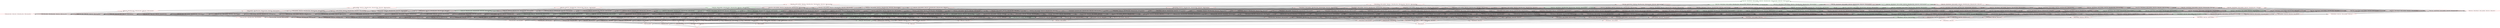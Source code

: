 digraph G {
splines="line"
rankdir=BT
"{'ltable_Time', 'ltable_Released', 'ltable_CopyRight', 'ltable_Price', 'ltable_Album_Name', 'ltable_Artist_Name', 'ltable_Genre', 'ltable_Song_Name'}" [shape=box];
"set()" [shape=box];
"set()" [color=red];
"set()" -> "{'ltable_Song_Name'}";
"set()" -> "{'ltable_Artist_Name'}";
"set()" -> "{'ltable_Album_Name'}";
"set()" -> "{'ltable_Genre'}";
"set()" -> "{'ltable_Price'}";
"set()" -> "{'ltable_CopyRight'}";
"set()" -> "{'ltable_Time'}";
"set()" -> "{'ltable_Released'}";
"{'ltable_Song_Name'}" [color=red];
"{'ltable_Song_Name'}" -> "{'ltable_Artist_Name', 'ltable_Song_Name'}";
"{'ltable_Song_Name'}" -> "{'ltable_Album_Name', 'ltable_Song_Name'}";
"{'ltable_Song_Name'}" -> "{'ltable_Genre', 'ltable_Song_Name'}";
"{'ltable_Song_Name'}" -> "{'ltable_Price', 'ltable_Song_Name'}";
"{'ltable_Song_Name'}" -> "{'ltable_CopyRight', 'ltable_Song_Name'}";
"{'ltable_Song_Name'}" -> "{'ltable_Time', 'ltable_Song_Name'}";
"{'ltable_Song_Name'}" -> "{'ltable_Released', 'ltable_Song_Name'}";
"{'ltable_Artist_Name'}" [color=red];
"{'ltable_Artist_Name'}" -> "{'ltable_Artist_Name', 'ltable_Song_Name'}";
"{'ltable_Artist_Name'}" -> "{'ltable_Artist_Name', 'ltable_Album_Name'}";
"{'ltable_Artist_Name'}" -> "{'ltable_Artist_Name', 'ltable_Genre'}";
"{'ltable_Artist_Name'}" -> "{'ltable_Artist_Name', 'ltable_Price'}";
"{'ltable_Artist_Name'}" -> "{'ltable_Artist_Name', 'ltable_CopyRight'}";
"{'ltable_Artist_Name'}" -> "{'ltable_Artist_Name', 'ltable_Time'}";
"{'ltable_Artist_Name'}" -> "{'ltable_Artist_Name', 'ltable_Released'}";
"{'ltable_Album_Name'}" [color=red];
"{'ltable_Album_Name'}" -> "{'ltable_Album_Name', 'ltable_Song_Name'}";
"{'ltable_Album_Name'}" -> "{'ltable_Artist_Name', 'ltable_Album_Name'}";
"{'ltable_Album_Name'}" -> "{'ltable_Genre', 'ltable_Album_Name'}";
"{'ltable_Album_Name'}" -> "{'ltable_Price', 'ltable_Album_Name'}";
"{'ltable_Album_Name'}" -> "{'ltable_CopyRight', 'ltable_Album_Name'}";
"{'ltable_Album_Name'}" -> "{'ltable_Time', 'ltable_Album_Name'}";
"{'ltable_Album_Name'}" -> "{'ltable_Released', 'ltable_Album_Name'}";
"{'ltable_Genre'}" [color=red];
"{'ltable_Genre'}" -> "{'ltable_Genre', 'ltable_Song_Name'}";
"{'ltable_Genre'}" -> "{'ltable_Artist_Name', 'ltable_Genre'}";
"{'ltable_Genre'}" -> "{'ltable_Genre', 'ltable_Album_Name'}";
"{'ltable_Genre'}" -> "{'ltable_Genre', 'ltable_Price'}";
"{'ltable_Genre'}" -> "{'ltable_CopyRight', 'ltable_Genre'}";
"{'ltable_Genre'}" -> "{'ltable_Time', 'ltable_Genre'}";
"{'ltable_Genre'}" -> "{'ltable_Released', 'ltable_Genre'}";
"{'ltable_Price'}" [color=red];
"{'ltable_Price'}" -> "{'ltable_Price', 'ltable_Song_Name'}";
"{'ltable_Price'}" -> "{'ltable_Artist_Name', 'ltable_Price'}";
"{'ltable_Price'}" -> "{'ltable_Price', 'ltable_Album_Name'}";
"{'ltable_Price'}" -> "{'ltable_Genre', 'ltable_Price'}";
"{'ltable_Price'}" -> "{'ltable_CopyRight', 'ltable_Price'}";
"{'ltable_Price'}" -> "{'ltable_Time', 'ltable_Price'}";
"{'ltable_Price'}" -> "{'ltable_Released', 'ltable_Price'}";
"{'ltable_CopyRight'}" [color=red];
"{'ltable_CopyRight'}" -> "{'ltable_CopyRight', 'ltable_Song_Name'}";
"{'ltable_CopyRight'}" -> "{'ltable_Artist_Name', 'ltable_CopyRight'}";
"{'ltable_CopyRight'}" -> "{'ltable_CopyRight', 'ltable_Album_Name'}";
"{'ltable_CopyRight'}" -> "{'ltable_CopyRight', 'ltable_Genre'}";
"{'ltable_CopyRight'}" -> "{'ltable_CopyRight', 'ltable_Price'}";
"{'ltable_CopyRight'}" -> "{'ltable_Time', 'ltable_CopyRight'}";
"{'ltable_CopyRight'}" -> "{'ltable_Released', 'ltable_CopyRight'}";
"{'ltable_Time'}" [color=red];
"{'ltable_Time'}" -> "{'ltable_Time', 'ltable_Song_Name'}";
"{'ltable_Time'}" -> "{'ltable_Artist_Name', 'ltable_Time'}";
"{'ltable_Time'}" -> "{'ltable_Time', 'ltable_Album_Name'}";
"{'ltable_Time'}" -> "{'ltable_Time', 'ltable_Genre'}";
"{'ltable_Time'}" -> "{'ltable_Time', 'ltable_Price'}";
"{'ltable_Time'}" -> "{'ltable_Time', 'ltable_CopyRight'}";
"{'ltable_Time'}" -> "{'ltable_Released', 'ltable_Time'}";
"{'ltable_Released'}" [color=red];
"{'ltable_Released'}" -> "{'ltable_Released', 'ltable_Song_Name'}";
"{'ltable_Released'}" -> "{'ltable_Artist_Name', 'ltable_Released'}";
"{'ltable_Released'}" -> "{'ltable_Released', 'ltable_Album_Name'}";
"{'ltable_Released'}" -> "{'ltable_Released', 'ltable_Genre'}";
"{'ltable_Released'}" -> "{'ltable_Released', 'ltable_Price'}";
"{'ltable_Released'}" -> "{'ltable_Released', 'ltable_CopyRight'}";
"{'ltable_Released'}" -> "{'ltable_Released', 'ltable_Time'}";
"{'ltable_Artist_Name', 'ltable_Song_Name'}" [color=red];
"{'ltable_Artist_Name', 'ltable_Song_Name'}" -> "{'ltable_Artist_Name', 'ltable_Album_Name', 'ltable_Song_Name'}";
"{'ltable_Artist_Name', 'ltable_Song_Name'}" -> "{'ltable_Artist_Name', 'ltable_Genre', 'ltable_Song_Name'}";
"{'ltable_Artist_Name', 'ltable_Song_Name'}" -> "{'ltable_Artist_Name', 'ltable_Price', 'ltable_Song_Name'}";
"{'ltable_Artist_Name', 'ltable_Song_Name'}" -> "{'ltable_Artist_Name', 'ltable_CopyRight', 'ltable_Song_Name'}";
"{'ltable_Artist_Name', 'ltable_Song_Name'}" -> "{'ltable_Artist_Name', 'ltable_Time', 'ltable_Song_Name'}";
"{'ltable_Artist_Name', 'ltable_Song_Name'}" -> "{'ltable_Artist_Name', 'ltable_Released', 'ltable_Song_Name'}";
"{'ltable_Album_Name', 'ltable_Song_Name'}" [color=red];
"{'ltable_Album_Name', 'ltable_Song_Name'}" -> "{'ltable_Artist_Name', 'ltable_Album_Name', 'ltable_Song_Name'}";
"{'ltable_Album_Name', 'ltable_Song_Name'}" -> "{'ltable_Genre', 'ltable_Album_Name', 'ltable_Song_Name'}";
"{'ltable_Album_Name', 'ltable_Song_Name'}" -> "{'ltable_Album_Name', 'ltable_Price', 'ltable_Song_Name'}";
"{'ltable_Album_Name', 'ltable_Song_Name'}" -> "{'ltable_CopyRight', 'ltable_Album_Name', 'ltable_Song_Name'}";
"{'ltable_Album_Name', 'ltable_Song_Name'}" -> "{'ltable_Time', 'ltable_Album_Name', 'ltable_Song_Name'}";
"{'ltable_Album_Name', 'ltable_Song_Name'}" -> "{'ltable_Released', 'ltable_Album_Name', 'ltable_Song_Name'}";
"{'ltable_Genre', 'ltable_Song_Name'}" [color=red];
"{'ltable_Genre', 'ltable_Song_Name'}" -> "{'ltable_Artist_Name', 'ltable_Genre', 'ltable_Song_Name'}";
"{'ltable_Genre', 'ltable_Song_Name'}" -> "{'ltable_Genre', 'ltable_Album_Name', 'ltable_Song_Name'}";
"{'ltable_Genre', 'ltable_Song_Name'}" -> "{'ltable_Genre', 'ltable_Price', 'ltable_Song_Name'}";
"{'ltable_Genre', 'ltable_Song_Name'}" -> "{'ltable_CopyRight', 'ltable_Genre', 'ltable_Song_Name'}";
"{'ltable_Genre', 'ltable_Song_Name'}" -> "{'ltable_Time', 'ltable_Genre', 'ltable_Song_Name'}";
"{'ltable_Genre', 'ltable_Song_Name'}" -> "{'ltable_Released', 'ltable_Genre', 'ltable_Song_Name'}";
"{'ltable_Price', 'ltable_Song_Name'}" [color=red];
"{'ltable_Price', 'ltable_Song_Name'}" -> "{'ltable_Artist_Name', 'ltable_Price', 'ltable_Song_Name'}";
"{'ltable_Price', 'ltable_Song_Name'}" -> "{'ltable_Album_Name', 'ltable_Price', 'ltable_Song_Name'}";
"{'ltable_Price', 'ltable_Song_Name'}" -> "{'ltable_Genre', 'ltable_Price', 'ltable_Song_Name'}";
"{'ltable_Price', 'ltable_Song_Name'}" -> "{'ltable_CopyRight', 'ltable_Price', 'ltable_Song_Name'}";
"{'ltable_Price', 'ltable_Song_Name'}" -> "{'ltable_Time', 'ltable_Price', 'ltable_Song_Name'}";
"{'ltable_Price', 'ltable_Song_Name'}" -> "{'ltable_Released', 'ltable_Price', 'ltable_Song_Name'}";
"{'ltable_CopyRight', 'ltable_Song_Name'}" [color=red];
"{'ltable_CopyRight', 'ltable_Song_Name'}" -> "{'ltable_Artist_Name', 'ltable_CopyRight', 'ltable_Song_Name'}";
"{'ltable_CopyRight', 'ltable_Song_Name'}" -> "{'ltable_CopyRight', 'ltable_Album_Name', 'ltable_Song_Name'}";
"{'ltable_CopyRight', 'ltable_Song_Name'}" -> "{'ltable_CopyRight', 'ltable_Genre', 'ltable_Song_Name'}";
"{'ltable_CopyRight', 'ltable_Song_Name'}" -> "{'ltable_CopyRight', 'ltable_Price', 'ltable_Song_Name'}";
"{'ltable_CopyRight', 'ltable_Song_Name'}" -> "{'ltable_Time', 'ltable_CopyRight', 'ltable_Song_Name'}";
"{'ltable_CopyRight', 'ltable_Song_Name'}" -> "{'ltable_Released', 'ltable_CopyRight', 'ltable_Song_Name'}";
"{'ltable_Time', 'ltable_Song_Name'}" [color=green];
"{'ltable_Time', 'ltable_Song_Name'}" -> "{'ltable_Artist_Name', 'ltable_Time', 'ltable_Song_Name'}";
"{'ltable_Time', 'ltable_Song_Name'}" -> "{'ltable_Time', 'ltable_Album_Name', 'ltable_Song_Name'}";
"{'ltable_Time', 'ltable_Song_Name'}" -> "{'ltable_Time', 'ltable_Genre', 'ltable_Song_Name'}";
"{'ltable_Time', 'ltable_Song_Name'}" -> "{'ltable_Time', 'ltable_Price', 'ltable_Song_Name'}";
"{'ltable_Time', 'ltable_Song_Name'}" -> "{'ltable_Time', 'ltable_CopyRight', 'ltable_Song_Name'}";
"{'ltable_Time', 'ltable_Song_Name'}" -> "{'ltable_Released', 'ltable_Time', 'ltable_Song_Name'}";
"{'ltable_Released', 'ltable_Song_Name'}" [color=red];
"{'ltable_Released', 'ltable_Song_Name'}" -> "{'ltable_Artist_Name', 'ltable_Released', 'ltable_Song_Name'}";
"{'ltable_Released', 'ltable_Song_Name'}" -> "{'ltable_Released', 'ltable_Album_Name', 'ltable_Song_Name'}";
"{'ltable_Released', 'ltable_Song_Name'}" -> "{'ltable_Released', 'ltable_Genre', 'ltable_Song_Name'}";
"{'ltable_Released', 'ltable_Song_Name'}" -> "{'ltable_Released', 'ltable_Price', 'ltable_Song_Name'}";
"{'ltable_Released', 'ltable_Song_Name'}" -> "{'ltable_Released', 'ltable_CopyRight', 'ltable_Song_Name'}";
"{'ltable_Released', 'ltable_Song_Name'}" -> "{'ltable_Released', 'ltable_Time', 'ltable_Song_Name'}";
"{'ltable_Artist_Name', 'ltable_Album_Name'}" [color=red];
"{'ltable_Artist_Name', 'ltable_Album_Name'}" -> "{'ltable_Artist_Name', 'ltable_Album_Name', 'ltable_Song_Name'}";
"{'ltable_Artist_Name', 'ltable_Album_Name'}" -> "{'ltable_Artist_Name', 'ltable_Genre', 'ltable_Album_Name'}";
"{'ltable_Artist_Name', 'ltable_Album_Name'}" -> "{'ltable_Artist_Name', 'ltable_Price', 'ltable_Album_Name'}";
"{'ltable_Artist_Name', 'ltable_Album_Name'}" -> "{'ltable_Artist_Name', 'ltable_CopyRight', 'ltable_Album_Name'}";
"{'ltable_Artist_Name', 'ltable_Album_Name'}" -> "{'ltable_Artist_Name', 'ltable_Time', 'ltable_Album_Name'}";
"{'ltable_Artist_Name', 'ltable_Album_Name'}" -> "{'ltable_Artist_Name', 'ltable_Released', 'ltable_Album_Name'}";
"{'ltable_Artist_Name', 'ltable_Genre'}" [color=red];
"{'ltable_Artist_Name', 'ltable_Genre'}" -> "{'ltable_Artist_Name', 'ltable_Genre', 'ltable_Song_Name'}";
"{'ltable_Artist_Name', 'ltable_Genre'}" -> "{'ltable_Artist_Name', 'ltable_Genre', 'ltable_Album_Name'}";
"{'ltable_Artist_Name', 'ltable_Genre'}" -> "{'ltable_Artist_Name', 'ltable_Genre', 'ltable_Price'}";
"{'ltable_Artist_Name', 'ltable_Genre'}" -> "{'ltable_Artist_Name', 'ltable_CopyRight', 'ltable_Genre'}";
"{'ltable_Artist_Name', 'ltable_Genre'}" -> "{'ltable_Artist_Name', 'ltable_Time', 'ltable_Genre'}";
"{'ltable_Artist_Name', 'ltable_Genre'}" -> "{'ltable_Artist_Name', 'ltable_Genre', 'ltable_Released'}";
"{'ltable_Artist_Name', 'ltable_Price'}" [color=red];
"{'ltable_Artist_Name', 'ltable_Price'}" -> "{'ltable_Artist_Name', 'ltable_Price', 'ltable_Song_Name'}";
"{'ltable_Artist_Name', 'ltable_Price'}" -> "{'ltable_Artist_Name', 'ltable_Price', 'ltable_Album_Name'}";
"{'ltable_Artist_Name', 'ltable_Price'}" -> "{'ltable_Artist_Name', 'ltable_Genre', 'ltable_Price'}";
"{'ltable_Artist_Name', 'ltable_Price'}" -> "{'ltable_Artist_Name', 'ltable_CopyRight', 'ltable_Price'}";
"{'ltable_Artist_Name', 'ltable_Price'}" -> "{'ltable_Artist_Name', 'ltable_Time', 'ltable_Price'}";
"{'ltable_Artist_Name', 'ltable_Price'}" -> "{'ltable_Artist_Name', 'ltable_Released', 'ltable_Price'}";
"{'ltable_Artist_Name', 'ltable_CopyRight'}" [color=red];
"{'ltable_Artist_Name', 'ltable_CopyRight'}" -> "{'ltable_Artist_Name', 'ltable_CopyRight', 'ltable_Song_Name'}";
"{'ltable_Artist_Name', 'ltable_CopyRight'}" -> "{'ltable_Artist_Name', 'ltable_CopyRight', 'ltable_Album_Name'}";
"{'ltable_Artist_Name', 'ltable_CopyRight'}" -> "{'ltable_Artist_Name', 'ltable_CopyRight', 'ltable_Genre'}";
"{'ltable_Artist_Name', 'ltable_CopyRight'}" -> "{'ltable_Artist_Name', 'ltable_CopyRight', 'ltable_Price'}";
"{'ltable_Artist_Name', 'ltable_CopyRight'}" -> "{'ltable_Artist_Name', 'ltable_Time', 'ltable_CopyRight'}";
"{'ltable_Artist_Name', 'ltable_CopyRight'}" -> "{'ltable_Artist_Name', 'ltable_CopyRight', 'ltable_Released'}";
"{'ltable_Artist_Name', 'ltable_Time'}" [color=red];
"{'ltable_Artist_Name', 'ltable_Time'}" -> "{'ltable_Artist_Name', 'ltable_Time', 'ltable_Song_Name'}";
"{'ltable_Artist_Name', 'ltable_Time'}" -> "{'ltable_Artist_Name', 'ltable_Time', 'ltable_Album_Name'}";
"{'ltable_Artist_Name', 'ltable_Time'}" -> "{'ltable_Artist_Name', 'ltable_Time', 'ltable_Genre'}";
"{'ltable_Artist_Name', 'ltable_Time'}" -> "{'ltable_Artist_Name', 'ltable_Time', 'ltable_Price'}";
"{'ltable_Artist_Name', 'ltable_Time'}" -> "{'ltable_Artist_Name', 'ltable_Time', 'ltable_CopyRight'}";
"{'ltable_Artist_Name', 'ltable_Time'}" -> "{'ltable_Artist_Name', 'ltable_Time', 'ltable_Released'}";
"{'ltable_Artist_Name', 'ltable_Released'}" [color=red];
"{'ltable_Artist_Name', 'ltable_Released'}" -> "{'ltable_Artist_Name', 'ltable_Released', 'ltable_Song_Name'}";
"{'ltable_Artist_Name', 'ltable_Released'}" -> "{'ltable_Artist_Name', 'ltable_Released', 'ltable_Album_Name'}";
"{'ltable_Artist_Name', 'ltable_Released'}" -> "{'ltable_Artist_Name', 'ltable_Genre', 'ltable_Released'}";
"{'ltable_Artist_Name', 'ltable_Released'}" -> "{'ltable_Artist_Name', 'ltable_Released', 'ltable_Price'}";
"{'ltable_Artist_Name', 'ltable_Released'}" -> "{'ltable_Artist_Name', 'ltable_CopyRight', 'ltable_Released'}";
"{'ltable_Artist_Name', 'ltable_Released'}" -> "{'ltable_Artist_Name', 'ltable_Time', 'ltable_Released'}";
"{'ltable_Genre', 'ltable_Album_Name'}" [color=red];
"{'ltable_Genre', 'ltable_Album_Name'}" -> "{'ltable_Genre', 'ltable_Album_Name', 'ltable_Song_Name'}";
"{'ltable_Genre', 'ltable_Album_Name'}" -> "{'ltable_Artist_Name', 'ltable_Genre', 'ltable_Album_Name'}";
"{'ltable_Genre', 'ltable_Album_Name'}" -> "{'ltable_Genre', 'ltable_Price', 'ltable_Album_Name'}";
"{'ltable_Genre', 'ltable_Album_Name'}" -> "{'ltable_CopyRight', 'ltable_Genre', 'ltable_Album_Name'}";
"{'ltable_Genre', 'ltable_Album_Name'}" -> "{'ltable_Time', 'ltable_Genre', 'ltable_Album_Name'}";
"{'ltable_Genre', 'ltable_Album_Name'}" -> "{'ltable_Released', 'ltable_Genre', 'ltable_Album_Name'}";
"{'ltable_Price', 'ltable_Album_Name'}" [color=red];
"{'ltable_Price', 'ltable_Album_Name'}" -> "{'ltable_Album_Name', 'ltable_Price', 'ltable_Song_Name'}";
"{'ltable_Price', 'ltable_Album_Name'}" -> "{'ltable_Artist_Name', 'ltable_Price', 'ltable_Album_Name'}";
"{'ltable_Price', 'ltable_Album_Name'}" -> "{'ltable_Genre', 'ltable_Price', 'ltable_Album_Name'}";
"{'ltable_Price', 'ltable_Album_Name'}" -> "{'ltable_CopyRight', 'ltable_Price', 'ltable_Album_Name'}";
"{'ltable_Price', 'ltable_Album_Name'}" -> "{'ltable_Time', 'ltable_Price', 'ltable_Album_Name'}";
"{'ltable_Price', 'ltable_Album_Name'}" -> "{'ltable_Released', 'ltable_Price', 'ltable_Album_Name'}";
"{'ltable_CopyRight', 'ltable_Album_Name'}" [color=red];
"{'ltable_CopyRight', 'ltable_Album_Name'}" -> "{'ltable_CopyRight', 'ltable_Album_Name', 'ltable_Song_Name'}";
"{'ltable_CopyRight', 'ltable_Album_Name'}" -> "{'ltable_Artist_Name', 'ltable_CopyRight', 'ltable_Album_Name'}";
"{'ltable_CopyRight', 'ltable_Album_Name'}" -> "{'ltable_CopyRight', 'ltable_Genre', 'ltable_Album_Name'}";
"{'ltable_CopyRight', 'ltable_Album_Name'}" -> "{'ltable_CopyRight', 'ltable_Price', 'ltable_Album_Name'}";
"{'ltable_CopyRight', 'ltable_Album_Name'}" -> "{'ltable_Time', 'ltable_CopyRight', 'ltable_Album_Name'}";
"{'ltable_CopyRight', 'ltable_Album_Name'}" -> "{'ltable_Released', 'ltable_CopyRight', 'ltable_Album_Name'}";
"{'ltable_Time', 'ltable_Album_Name'}" [color=red];
"{'ltable_Time', 'ltable_Album_Name'}" -> "{'ltable_Time', 'ltable_Album_Name', 'ltable_Song_Name'}";
"{'ltable_Time', 'ltable_Album_Name'}" -> "{'ltable_Artist_Name', 'ltable_Time', 'ltable_Album_Name'}";
"{'ltable_Time', 'ltable_Album_Name'}" -> "{'ltable_Time', 'ltable_Genre', 'ltable_Album_Name'}";
"{'ltable_Time', 'ltable_Album_Name'}" -> "{'ltable_Time', 'ltable_Price', 'ltable_Album_Name'}";
"{'ltable_Time', 'ltable_Album_Name'}" -> "{'ltable_Time', 'ltable_CopyRight', 'ltable_Album_Name'}";
"{'ltable_Time', 'ltable_Album_Name'}" -> "{'ltable_Released', 'ltable_Time', 'ltable_Album_Name'}";
"{'ltable_Released', 'ltable_Album_Name'}" [color=red];
"{'ltable_Released', 'ltable_Album_Name'}" -> "{'ltable_Released', 'ltable_Album_Name', 'ltable_Song_Name'}";
"{'ltable_Released', 'ltable_Album_Name'}" -> "{'ltable_Artist_Name', 'ltable_Released', 'ltable_Album_Name'}";
"{'ltable_Released', 'ltable_Album_Name'}" -> "{'ltable_Released', 'ltable_Genre', 'ltable_Album_Name'}";
"{'ltable_Released', 'ltable_Album_Name'}" -> "{'ltable_Released', 'ltable_Price', 'ltable_Album_Name'}";
"{'ltable_Released', 'ltable_Album_Name'}" -> "{'ltable_Released', 'ltable_CopyRight', 'ltable_Album_Name'}";
"{'ltable_Released', 'ltable_Album_Name'}" -> "{'ltable_Released', 'ltable_Time', 'ltable_Album_Name'}";
"{'ltable_Genre', 'ltable_Price'}" [color=red];
"{'ltable_Genre', 'ltable_Price'}" -> "{'ltable_Genre', 'ltable_Price', 'ltable_Song_Name'}";
"{'ltable_Genre', 'ltable_Price'}" -> "{'ltable_Artist_Name', 'ltable_Genre', 'ltable_Price'}";
"{'ltable_Genre', 'ltable_Price'}" -> "{'ltable_Genre', 'ltable_Price', 'ltable_Album_Name'}";
"{'ltable_Genre', 'ltable_Price'}" -> "{'ltable_CopyRight', 'ltable_Genre', 'ltable_Price'}";
"{'ltable_Genre', 'ltable_Price'}" -> "{'ltable_Time', 'ltable_Genre', 'ltable_Price'}";
"{'ltable_Genre', 'ltable_Price'}" -> "{'ltable_Released', 'ltable_Genre', 'ltable_Price'}";
"{'ltable_CopyRight', 'ltable_Genre'}" [color=red];
"{'ltable_CopyRight', 'ltable_Genre'}" -> "{'ltable_CopyRight', 'ltable_Genre', 'ltable_Song_Name'}";
"{'ltable_CopyRight', 'ltable_Genre'}" -> "{'ltable_Artist_Name', 'ltable_CopyRight', 'ltable_Genre'}";
"{'ltable_CopyRight', 'ltable_Genre'}" -> "{'ltable_CopyRight', 'ltable_Genre', 'ltable_Album_Name'}";
"{'ltable_CopyRight', 'ltable_Genre'}" -> "{'ltable_CopyRight', 'ltable_Genre', 'ltable_Price'}";
"{'ltable_CopyRight', 'ltable_Genre'}" -> "{'ltable_CopyRight', 'ltable_Time', 'ltable_Genre'}";
"{'ltable_CopyRight', 'ltable_Genre'}" -> "{'ltable_CopyRight', 'ltable_Genre', 'ltable_Released'}";
"{'ltable_Time', 'ltable_Genre'}" [color=red];
"{'ltable_Time', 'ltable_Genre'}" -> "{'ltable_Time', 'ltable_Genre', 'ltable_Song_Name'}";
"{'ltable_Time', 'ltable_Genre'}" -> "{'ltable_Artist_Name', 'ltable_Time', 'ltable_Genre'}";
"{'ltable_Time', 'ltable_Genre'}" -> "{'ltable_Time', 'ltable_Genre', 'ltable_Album_Name'}";
"{'ltable_Time', 'ltable_Genre'}" -> "{'ltable_Time', 'ltable_Genre', 'ltable_Price'}";
"{'ltable_Time', 'ltable_Genre'}" -> "{'ltable_CopyRight', 'ltable_Time', 'ltable_Genre'}";
"{'ltable_Time', 'ltable_Genre'}" -> "{'ltable_Released', 'ltable_Time', 'ltable_Genre'}";
"{'ltable_Released', 'ltable_Genre'}" [color=red];
"{'ltable_Released', 'ltable_Genre'}" -> "{'ltable_Released', 'ltable_Genre', 'ltable_Song_Name'}";
"{'ltable_Released', 'ltable_Genre'}" -> "{'ltable_Artist_Name', 'ltable_Genre', 'ltable_Released'}";
"{'ltable_Released', 'ltable_Genre'}" -> "{'ltable_Released', 'ltable_Genre', 'ltable_Album_Name'}";
"{'ltable_Released', 'ltable_Genre'}" -> "{'ltable_Released', 'ltable_Genre', 'ltable_Price'}";
"{'ltable_Released', 'ltable_Genre'}" -> "{'ltable_CopyRight', 'ltable_Genre', 'ltable_Released'}";
"{'ltable_Released', 'ltable_Genre'}" -> "{'ltable_Released', 'ltable_Time', 'ltable_Genre'}";
"{'ltable_CopyRight', 'ltable_Price'}" [color=red];
"{'ltable_CopyRight', 'ltable_Price'}" -> "{'ltable_CopyRight', 'ltable_Price', 'ltable_Song_Name'}";
"{'ltable_CopyRight', 'ltable_Price'}" -> "{'ltable_Artist_Name', 'ltable_CopyRight', 'ltable_Price'}";
"{'ltable_CopyRight', 'ltable_Price'}" -> "{'ltable_CopyRight', 'ltable_Price', 'ltable_Album_Name'}";
"{'ltable_CopyRight', 'ltable_Price'}" -> "{'ltable_CopyRight', 'ltable_Genre', 'ltable_Price'}";
"{'ltable_CopyRight', 'ltable_Price'}" -> "{'ltable_Time', 'ltable_CopyRight', 'ltable_Price'}";
"{'ltable_CopyRight', 'ltable_Price'}" -> "{'ltable_Released', 'ltable_CopyRight', 'ltable_Price'}";
"{'ltable_Time', 'ltable_Price'}" [color=red];
"{'ltable_Time', 'ltable_Price'}" -> "{'ltable_Time', 'ltable_Price', 'ltable_Song_Name'}";
"{'ltable_Time', 'ltable_Price'}" -> "{'ltable_Artist_Name', 'ltable_Time', 'ltable_Price'}";
"{'ltable_Time', 'ltable_Price'}" -> "{'ltable_Time', 'ltable_Price', 'ltable_Album_Name'}";
"{'ltable_Time', 'ltable_Price'}" -> "{'ltable_Time', 'ltable_Genre', 'ltable_Price'}";
"{'ltable_Time', 'ltable_Price'}" -> "{'ltable_Time', 'ltable_CopyRight', 'ltable_Price'}";
"{'ltable_Time', 'ltable_Price'}" -> "{'ltable_Released', 'ltable_Time', 'ltable_Price'}";
"{'ltable_Released', 'ltable_Price'}" [color=red];
"{'ltable_Released', 'ltable_Price'}" -> "{'ltable_Released', 'ltable_Price', 'ltable_Song_Name'}";
"{'ltable_Released', 'ltable_Price'}" -> "{'ltable_Artist_Name', 'ltable_Released', 'ltable_Price'}";
"{'ltable_Released', 'ltable_Price'}" -> "{'ltable_Released', 'ltable_Price', 'ltable_Album_Name'}";
"{'ltable_Released', 'ltable_Price'}" -> "{'ltable_Released', 'ltable_Genre', 'ltable_Price'}";
"{'ltable_Released', 'ltable_Price'}" -> "{'ltable_Released', 'ltable_CopyRight', 'ltable_Price'}";
"{'ltable_Released', 'ltable_Price'}" -> "{'ltable_Released', 'ltable_Time', 'ltable_Price'}";
"{'ltable_Time', 'ltable_CopyRight'}" [color=red];
"{'ltable_Time', 'ltable_CopyRight'}" -> "{'ltable_Time', 'ltable_CopyRight', 'ltable_Song_Name'}";
"{'ltable_Time', 'ltable_CopyRight'}" -> "{'ltable_Artist_Name', 'ltable_Time', 'ltable_CopyRight'}";
"{'ltable_Time', 'ltable_CopyRight'}" -> "{'ltable_Time', 'ltable_CopyRight', 'ltable_Album_Name'}";
"{'ltable_Time', 'ltable_CopyRight'}" -> "{'ltable_CopyRight', 'ltable_Time', 'ltable_Genre'}";
"{'ltable_Time', 'ltable_CopyRight'}" -> "{'ltable_Time', 'ltable_CopyRight', 'ltable_Price'}";
"{'ltable_Time', 'ltable_CopyRight'}" -> "{'ltable_Released', 'ltable_Time', 'ltable_CopyRight'}";
"{'ltable_Released', 'ltable_CopyRight'}" [color=red];
"{'ltable_Released', 'ltable_CopyRight'}" -> "{'ltable_Released', 'ltable_CopyRight', 'ltable_Song_Name'}";
"{'ltable_Released', 'ltable_CopyRight'}" -> "{'ltable_Artist_Name', 'ltable_CopyRight', 'ltable_Released'}";
"{'ltable_Released', 'ltable_CopyRight'}" -> "{'ltable_Released', 'ltable_CopyRight', 'ltable_Album_Name'}";
"{'ltable_Released', 'ltable_CopyRight'}" -> "{'ltable_CopyRight', 'ltable_Genre', 'ltable_Released'}";
"{'ltable_Released', 'ltable_CopyRight'}" -> "{'ltable_Released', 'ltable_CopyRight', 'ltable_Price'}";
"{'ltable_Released', 'ltable_CopyRight'}" -> "{'ltable_Released', 'ltable_Time', 'ltable_CopyRight'}";
"{'ltable_Released', 'ltable_Time'}" [color=red];
"{'ltable_Released', 'ltable_Time'}" -> "{'ltable_Released', 'ltable_Time', 'ltable_Song_Name'}";
"{'ltable_Released', 'ltable_Time'}" -> "{'ltable_Artist_Name', 'ltable_Time', 'ltable_Released'}";
"{'ltable_Released', 'ltable_Time'}" -> "{'ltable_Released', 'ltable_Time', 'ltable_Album_Name'}";
"{'ltable_Released', 'ltable_Time'}" -> "{'ltable_Released', 'ltable_Time', 'ltable_Genre'}";
"{'ltable_Released', 'ltable_Time'}" -> "{'ltable_Released', 'ltable_Time', 'ltable_Price'}";
"{'ltable_Released', 'ltable_Time'}" -> "{'ltable_Released', 'ltable_Time', 'ltable_CopyRight'}";
"{'ltable_Artist_Name', 'ltable_Album_Name', 'ltable_Song_Name'}" [color=red];
"{'ltable_Artist_Name', 'ltable_Album_Name', 'ltable_Song_Name'}" -> "{'ltable_Artist_Name', 'ltable_Genre', 'ltable_Album_Name', 'ltable_Song_Name'}";
"{'ltable_Artist_Name', 'ltable_Album_Name', 'ltable_Song_Name'}" -> "{'ltable_Artist_Name', 'ltable_Album_Name', 'ltable_Price', 'ltable_Song_Name'}";
"{'ltable_Artist_Name', 'ltable_Album_Name', 'ltable_Song_Name'}" -> "{'ltable_Artist_Name', 'ltable_CopyRight', 'ltable_Album_Name', 'ltable_Song_Name'}";
"{'ltable_Artist_Name', 'ltable_Album_Name', 'ltable_Song_Name'}" -> "{'ltable_Artist_Name', 'ltable_Time', 'ltable_Album_Name', 'ltable_Song_Name'}";
"{'ltable_Artist_Name', 'ltable_Album_Name', 'ltable_Song_Name'}" -> "{'ltable_Artist_Name', 'ltable_Album_Name', 'ltable_Released', 'ltable_Song_Name'}";
"{'ltable_Artist_Name', 'ltable_Genre', 'ltable_Song_Name'}" [color=red];
"{'ltable_Artist_Name', 'ltable_Genre', 'ltable_Song_Name'}" -> "{'ltable_Artist_Name', 'ltable_Genre', 'ltable_Album_Name', 'ltable_Song_Name'}";
"{'ltable_Artist_Name', 'ltable_Genre', 'ltable_Song_Name'}" -> "{'ltable_Artist_Name', 'ltable_Genre', 'ltable_Price', 'ltable_Song_Name'}";
"{'ltable_Artist_Name', 'ltable_Genre', 'ltable_Song_Name'}" -> "{'ltable_Artist_Name', 'ltable_CopyRight', 'ltable_Genre', 'ltable_Song_Name'}";
"{'ltable_Artist_Name', 'ltable_Genre', 'ltable_Song_Name'}" -> "{'ltable_Artist_Name', 'ltable_Time', 'ltable_Genre', 'ltable_Song_Name'}";
"{'ltable_Artist_Name', 'ltable_Genre', 'ltable_Song_Name'}" -> "{'ltable_Artist_Name', 'ltable_Genre', 'ltable_Released', 'ltable_Song_Name'}";
"{'ltable_Artist_Name', 'ltable_Price', 'ltable_Song_Name'}" [color=red];
"{'ltable_Artist_Name', 'ltable_Price', 'ltable_Song_Name'}" -> "{'ltable_Artist_Name', 'ltable_Album_Name', 'ltable_Price', 'ltable_Song_Name'}";
"{'ltable_Artist_Name', 'ltable_Price', 'ltable_Song_Name'}" -> "{'ltable_Artist_Name', 'ltable_Genre', 'ltable_Price', 'ltable_Song_Name'}";
"{'ltable_Artist_Name', 'ltable_Price', 'ltable_Song_Name'}" -> "{'ltable_Artist_Name', 'ltable_CopyRight', 'ltable_Price', 'ltable_Song_Name'}";
"{'ltable_Artist_Name', 'ltable_Price', 'ltable_Song_Name'}" -> "{'ltable_Artist_Name', 'ltable_Time', 'ltable_Price', 'ltable_Song_Name'}";
"{'ltable_Artist_Name', 'ltable_Price', 'ltable_Song_Name'}" -> "{'ltable_Artist_Name', 'ltable_Released', 'ltable_Price', 'ltable_Song_Name'}";
"{'ltable_Artist_Name', 'ltable_CopyRight', 'ltable_Song_Name'}" [color=red];
"{'ltable_Artist_Name', 'ltable_CopyRight', 'ltable_Song_Name'}" -> "{'ltable_Artist_Name', 'ltable_CopyRight', 'ltable_Album_Name', 'ltable_Song_Name'}";
"{'ltable_Artist_Name', 'ltable_CopyRight', 'ltable_Song_Name'}" -> "{'ltable_Artist_Name', 'ltable_CopyRight', 'ltable_Genre', 'ltable_Song_Name'}";
"{'ltable_Artist_Name', 'ltable_CopyRight', 'ltable_Song_Name'}" -> "{'ltable_Artist_Name', 'ltable_CopyRight', 'ltable_Price', 'ltable_Song_Name'}";
"{'ltable_Artist_Name', 'ltable_CopyRight', 'ltable_Song_Name'}" -> "{'ltable_Artist_Name', 'ltable_Time', 'ltable_CopyRight', 'ltable_Song_Name'}";
"{'ltable_Artist_Name', 'ltable_CopyRight', 'ltable_Song_Name'}" -> "{'ltable_Artist_Name', 'ltable_CopyRight', 'ltable_Released', 'ltable_Song_Name'}";
"{'ltable_Artist_Name', 'ltable_Time', 'ltable_Song_Name'}" [color=green];
"{'ltable_Artist_Name', 'ltable_Time', 'ltable_Song_Name'}" -> "{'ltable_Artist_Name', 'ltable_Time', 'ltable_Album_Name', 'ltable_Song_Name'}";
"{'ltable_Artist_Name', 'ltable_Time', 'ltable_Song_Name'}" -> "{'ltable_Artist_Name', 'ltable_Time', 'ltable_Genre', 'ltable_Song_Name'}";
"{'ltable_Artist_Name', 'ltable_Time', 'ltable_Song_Name'}" -> "{'ltable_Artist_Name', 'ltable_Time', 'ltable_Price', 'ltable_Song_Name'}";
"{'ltable_Artist_Name', 'ltable_Time', 'ltable_Song_Name'}" -> "{'ltable_Artist_Name', 'ltable_Time', 'ltable_CopyRight', 'ltable_Song_Name'}";
"{'ltable_Artist_Name', 'ltable_Time', 'ltable_Song_Name'}" -> "{'ltable_Artist_Name', 'ltable_Time', 'ltable_Released', 'ltable_Song_Name'}";
"{'ltable_Artist_Name', 'ltable_Released', 'ltable_Song_Name'}" [color=red];
"{'ltable_Artist_Name', 'ltable_Released', 'ltable_Song_Name'}" -> "{'ltable_Artist_Name', 'ltable_Album_Name', 'ltable_Released', 'ltable_Song_Name'}";
"{'ltable_Artist_Name', 'ltable_Released', 'ltable_Song_Name'}" -> "{'ltable_Artist_Name', 'ltable_Genre', 'ltable_Released', 'ltable_Song_Name'}";
"{'ltable_Artist_Name', 'ltable_Released', 'ltable_Song_Name'}" -> "{'ltable_Artist_Name', 'ltable_Released', 'ltable_Price', 'ltable_Song_Name'}";
"{'ltable_Artist_Name', 'ltable_Released', 'ltable_Song_Name'}" -> "{'ltable_Artist_Name', 'ltable_CopyRight', 'ltable_Released', 'ltable_Song_Name'}";
"{'ltable_Artist_Name', 'ltable_Released', 'ltable_Song_Name'}" -> "{'ltable_Artist_Name', 'ltable_Time', 'ltable_Released', 'ltable_Song_Name'}";
"{'ltable_Genre', 'ltable_Album_Name', 'ltable_Song_Name'}" [color=red];
"{'ltable_Genre', 'ltable_Album_Name', 'ltable_Song_Name'}" -> "{'ltable_Artist_Name', 'ltable_Genre', 'ltable_Album_Name', 'ltable_Song_Name'}";
"{'ltable_Genre', 'ltable_Album_Name', 'ltable_Song_Name'}" -> "{'ltable_Genre', 'ltable_Album_Name', 'ltable_Price', 'ltable_Song_Name'}";
"{'ltable_Genre', 'ltable_Album_Name', 'ltable_Song_Name'}" -> "{'ltable_CopyRight', 'ltable_Genre', 'ltable_Album_Name', 'ltable_Song_Name'}";
"{'ltable_Genre', 'ltable_Album_Name', 'ltable_Song_Name'}" -> "{'ltable_Time', 'ltable_Genre', 'ltable_Album_Name', 'ltable_Song_Name'}";
"{'ltable_Genre', 'ltable_Album_Name', 'ltable_Song_Name'}" -> "{'ltable_Released', 'ltable_Genre', 'ltable_Album_Name', 'ltable_Song_Name'}";
"{'ltable_Album_Name', 'ltable_Price', 'ltable_Song_Name'}" [color=red];
"{'ltable_Album_Name', 'ltable_Price', 'ltable_Song_Name'}" -> "{'ltable_Artist_Name', 'ltable_Album_Name', 'ltable_Price', 'ltable_Song_Name'}";
"{'ltable_Album_Name', 'ltable_Price', 'ltable_Song_Name'}" -> "{'ltable_Genre', 'ltable_Album_Name', 'ltable_Price', 'ltable_Song_Name'}";
"{'ltable_Album_Name', 'ltable_Price', 'ltable_Song_Name'}" -> "{'ltable_CopyRight', 'ltable_Album_Name', 'ltable_Price', 'ltable_Song_Name'}";
"{'ltable_Album_Name', 'ltable_Price', 'ltable_Song_Name'}" -> "{'ltable_Time', 'ltable_Album_Name', 'ltable_Price', 'ltable_Song_Name'}";
"{'ltable_Album_Name', 'ltable_Price', 'ltable_Song_Name'}" -> "{'ltable_Released', 'ltable_Album_Name', 'ltable_Price', 'ltable_Song_Name'}";
"{'ltable_CopyRight', 'ltable_Album_Name', 'ltable_Song_Name'}" [color=red];
"{'ltable_CopyRight', 'ltable_Album_Name', 'ltable_Song_Name'}" -> "{'ltable_Artist_Name', 'ltable_CopyRight', 'ltable_Album_Name', 'ltable_Song_Name'}";
"{'ltable_CopyRight', 'ltable_Album_Name', 'ltable_Song_Name'}" -> "{'ltable_CopyRight', 'ltable_Genre', 'ltable_Album_Name', 'ltable_Song_Name'}";
"{'ltable_CopyRight', 'ltable_Album_Name', 'ltable_Song_Name'}" -> "{'ltable_CopyRight', 'ltable_Album_Name', 'ltable_Price', 'ltable_Song_Name'}";
"{'ltable_CopyRight', 'ltable_Album_Name', 'ltable_Song_Name'}" -> "{'ltable_Time', 'ltable_CopyRight', 'ltable_Album_Name', 'ltable_Song_Name'}";
"{'ltable_CopyRight', 'ltable_Album_Name', 'ltable_Song_Name'}" -> "{'ltable_Released', 'ltable_CopyRight', 'ltable_Album_Name', 'ltable_Song_Name'}";
"{'ltable_Time', 'ltable_Album_Name', 'ltable_Song_Name'}" [color=green];
"{'ltable_Time', 'ltable_Album_Name', 'ltable_Song_Name'}" -> "{'ltable_Artist_Name', 'ltable_Time', 'ltable_Album_Name', 'ltable_Song_Name'}";
"{'ltable_Time', 'ltable_Album_Name', 'ltable_Song_Name'}" -> "{'ltable_Time', 'ltable_Genre', 'ltable_Album_Name', 'ltable_Song_Name'}";
"{'ltable_Time', 'ltable_Album_Name', 'ltable_Song_Name'}" -> "{'ltable_Time', 'ltable_Album_Name', 'ltable_Price', 'ltable_Song_Name'}";
"{'ltable_Time', 'ltable_Album_Name', 'ltable_Song_Name'}" -> "{'ltable_Time', 'ltable_CopyRight', 'ltable_Album_Name', 'ltable_Song_Name'}";
"{'ltable_Time', 'ltable_Album_Name', 'ltable_Song_Name'}" -> "{'ltable_Released', 'ltable_Time', 'ltable_Album_Name', 'ltable_Song_Name'}";
"{'ltable_Released', 'ltable_Album_Name', 'ltable_Song_Name'}" [color=red];
"{'ltable_Released', 'ltable_Album_Name', 'ltable_Song_Name'}" -> "{'ltable_Artist_Name', 'ltable_Album_Name', 'ltable_Released', 'ltable_Song_Name'}";
"{'ltable_Released', 'ltable_Album_Name', 'ltable_Song_Name'}" -> "{'ltable_Released', 'ltable_Genre', 'ltable_Album_Name', 'ltable_Song_Name'}";
"{'ltable_Released', 'ltable_Album_Name', 'ltable_Song_Name'}" -> "{'ltable_Released', 'ltable_Album_Name', 'ltable_Price', 'ltable_Song_Name'}";
"{'ltable_Released', 'ltable_Album_Name', 'ltable_Song_Name'}" -> "{'ltable_Released', 'ltable_CopyRight', 'ltable_Album_Name', 'ltable_Song_Name'}";
"{'ltable_Released', 'ltable_Album_Name', 'ltable_Song_Name'}" -> "{'ltable_Released', 'ltable_Time', 'ltable_Album_Name', 'ltable_Song_Name'}";
"{'ltable_Genre', 'ltable_Price', 'ltable_Song_Name'}" [color=red];
"{'ltable_Genre', 'ltable_Price', 'ltable_Song_Name'}" -> "{'ltable_Artist_Name', 'ltable_Genre', 'ltable_Price', 'ltable_Song_Name'}";
"{'ltable_Genre', 'ltable_Price', 'ltable_Song_Name'}" -> "{'ltable_Genre', 'ltable_Album_Name', 'ltable_Price', 'ltable_Song_Name'}";
"{'ltable_Genre', 'ltable_Price', 'ltable_Song_Name'}" -> "{'ltable_CopyRight', 'ltable_Genre', 'ltable_Price', 'ltable_Song_Name'}";
"{'ltable_Genre', 'ltable_Price', 'ltable_Song_Name'}" -> "{'ltable_Time', 'ltable_Genre', 'ltable_Price', 'ltable_Song_Name'}";
"{'ltable_Genre', 'ltable_Price', 'ltable_Song_Name'}" -> "{'ltable_Released', 'ltable_Genre', 'ltable_Price', 'ltable_Song_Name'}";
"{'ltable_CopyRight', 'ltable_Genre', 'ltable_Song_Name'}" [color=red];
"{'ltable_CopyRight', 'ltable_Genre', 'ltable_Song_Name'}" -> "{'ltable_Artist_Name', 'ltable_CopyRight', 'ltable_Genre', 'ltable_Song_Name'}";
"{'ltable_CopyRight', 'ltable_Genre', 'ltable_Song_Name'}" -> "{'ltable_CopyRight', 'ltable_Genre', 'ltable_Album_Name', 'ltable_Song_Name'}";
"{'ltable_CopyRight', 'ltable_Genre', 'ltable_Song_Name'}" -> "{'ltable_CopyRight', 'ltable_Genre', 'ltable_Price', 'ltable_Song_Name'}";
"{'ltable_CopyRight', 'ltable_Genre', 'ltable_Song_Name'}" -> "{'ltable_CopyRight', 'ltable_Time', 'ltable_Genre', 'ltable_Song_Name'}";
"{'ltable_CopyRight', 'ltable_Genre', 'ltable_Song_Name'}" -> "{'ltable_CopyRight', 'ltable_Genre', 'ltable_Released', 'ltable_Song_Name'}";
"{'ltable_Time', 'ltable_Genre', 'ltable_Song_Name'}" [color=green];
"{'ltable_Time', 'ltable_Genre', 'ltable_Song_Name'}" -> "{'ltable_Artist_Name', 'ltable_Time', 'ltable_Genre', 'ltable_Song_Name'}";
"{'ltable_Time', 'ltable_Genre', 'ltable_Song_Name'}" -> "{'ltable_Time', 'ltable_Genre', 'ltable_Album_Name', 'ltable_Song_Name'}";
"{'ltable_Time', 'ltable_Genre', 'ltable_Song_Name'}" -> "{'ltable_Time', 'ltable_Genre', 'ltable_Price', 'ltable_Song_Name'}";
"{'ltable_Time', 'ltable_Genre', 'ltable_Song_Name'}" -> "{'ltable_CopyRight', 'ltable_Time', 'ltable_Genre', 'ltable_Song_Name'}";
"{'ltable_Time', 'ltable_Genre', 'ltable_Song_Name'}" -> "{'ltable_Released', 'ltable_Time', 'ltable_Genre', 'ltable_Song_Name'}";
"{'ltable_Released', 'ltable_Genre', 'ltable_Song_Name'}" [color=red];
"{'ltable_Released', 'ltable_Genre', 'ltable_Song_Name'}" -> "{'ltable_Artist_Name', 'ltable_Genre', 'ltable_Released', 'ltable_Song_Name'}";
"{'ltable_Released', 'ltable_Genre', 'ltable_Song_Name'}" -> "{'ltable_Released', 'ltable_Genre', 'ltable_Album_Name', 'ltable_Song_Name'}";
"{'ltable_Released', 'ltable_Genre', 'ltable_Song_Name'}" -> "{'ltable_Released', 'ltable_Genre', 'ltable_Price', 'ltable_Song_Name'}";
"{'ltable_Released', 'ltable_Genre', 'ltable_Song_Name'}" -> "{'ltable_CopyRight', 'ltable_Genre', 'ltable_Released', 'ltable_Song_Name'}";
"{'ltable_Released', 'ltable_Genre', 'ltable_Song_Name'}" -> "{'ltable_Released', 'ltable_Time', 'ltable_Genre', 'ltable_Song_Name'}";
"{'ltable_CopyRight', 'ltable_Price', 'ltable_Song_Name'}" [color=red];
"{'ltable_CopyRight', 'ltable_Price', 'ltable_Song_Name'}" -> "{'ltable_Artist_Name', 'ltable_CopyRight', 'ltable_Price', 'ltable_Song_Name'}";
"{'ltable_CopyRight', 'ltable_Price', 'ltable_Song_Name'}" -> "{'ltable_CopyRight', 'ltable_Album_Name', 'ltable_Price', 'ltable_Song_Name'}";
"{'ltable_CopyRight', 'ltable_Price', 'ltable_Song_Name'}" -> "{'ltable_CopyRight', 'ltable_Genre', 'ltable_Price', 'ltable_Song_Name'}";
"{'ltable_CopyRight', 'ltable_Price', 'ltable_Song_Name'}" -> "{'ltable_Time', 'ltable_CopyRight', 'ltable_Price', 'ltable_Song_Name'}";
"{'ltable_CopyRight', 'ltable_Price', 'ltable_Song_Name'}" -> "{'ltable_Released', 'ltable_CopyRight', 'ltable_Price', 'ltable_Song_Name'}";
"{'ltable_Time', 'ltable_Price', 'ltable_Song_Name'}" [color=red];
"{'ltable_Time', 'ltable_Price', 'ltable_Song_Name'}" -> "{'ltable_Artist_Name', 'ltable_Time', 'ltable_Price', 'ltable_Song_Name'}";
"{'ltable_Time', 'ltable_Price', 'ltable_Song_Name'}" -> "{'ltable_Time', 'ltable_Album_Name', 'ltable_Price', 'ltable_Song_Name'}";
"{'ltable_Time', 'ltable_Price', 'ltable_Song_Name'}" -> "{'ltable_Time', 'ltable_Genre', 'ltable_Price', 'ltable_Song_Name'}";
"{'ltable_Time', 'ltable_Price', 'ltable_Song_Name'}" -> "{'ltable_Time', 'ltable_CopyRight', 'ltable_Price', 'ltable_Song_Name'}";
"{'ltable_Time', 'ltable_Price', 'ltable_Song_Name'}" -> "{'ltable_Released', 'ltable_Time', 'ltable_Price', 'ltable_Song_Name'}";
"{'ltable_Released', 'ltable_Price', 'ltable_Song_Name'}" [color=red];
"{'ltable_Released', 'ltable_Price', 'ltable_Song_Name'}" -> "{'ltable_Artist_Name', 'ltable_Released', 'ltable_Price', 'ltable_Song_Name'}";
"{'ltable_Released', 'ltable_Price', 'ltable_Song_Name'}" -> "{'ltable_Released', 'ltable_Album_Name', 'ltable_Price', 'ltable_Song_Name'}";
"{'ltable_Released', 'ltable_Price', 'ltable_Song_Name'}" -> "{'ltable_Released', 'ltable_Genre', 'ltable_Price', 'ltable_Song_Name'}";
"{'ltable_Released', 'ltable_Price', 'ltable_Song_Name'}" -> "{'ltable_Released', 'ltable_CopyRight', 'ltable_Price', 'ltable_Song_Name'}";
"{'ltable_Released', 'ltable_Price', 'ltable_Song_Name'}" -> "{'ltable_Released', 'ltable_Time', 'ltable_Price', 'ltable_Song_Name'}";
"{'ltable_Time', 'ltable_CopyRight', 'ltable_Song_Name'}" [color=green];
"{'ltable_Time', 'ltable_CopyRight', 'ltable_Song_Name'}" -> "{'ltable_Artist_Name', 'ltable_Time', 'ltable_CopyRight', 'ltable_Song_Name'}";
"{'ltable_Time', 'ltable_CopyRight', 'ltable_Song_Name'}" -> "{'ltable_Time', 'ltable_CopyRight', 'ltable_Album_Name', 'ltable_Song_Name'}";
"{'ltable_Time', 'ltable_CopyRight', 'ltable_Song_Name'}" -> "{'ltable_CopyRight', 'ltable_Time', 'ltable_Genre', 'ltable_Song_Name'}";
"{'ltable_Time', 'ltable_CopyRight', 'ltable_Song_Name'}" -> "{'ltable_Time', 'ltable_CopyRight', 'ltable_Price', 'ltable_Song_Name'}";
"{'ltable_Time', 'ltable_CopyRight', 'ltable_Song_Name'}" -> "{'ltable_Released', 'ltable_Time', 'ltable_CopyRight', 'ltable_Song_Name'}";
"{'ltable_Released', 'ltable_CopyRight', 'ltable_Song_Name'}" [color=red];
"{'ltable_Released', 'ltable_CopyRight', 'ltable_Song_Name'}" -> "{'ltable_Artist_Name', 'ltable_CopyRight', 'ltable_Released', 'ltable_Song_Name'}";
"{'ltable_Released', 'ltable_CopyRight', 'ltable_Song_Name'}" -> "{'ltable_Released', 'ltable_CopyRight', 'ltable_Album_Name', 'ltable_Song_Name'}";
"{'ltable_Released', 'ltable_CopyRight', 'ltable_Song_Name'}" -> "{'ltable_CopyRight', 'ltable_Genre', 'ltable_Released', 'ltable_Song_Name'}";
"{'ltable_Released', 'ltable_CopyRight', 'ltable_Song_Name'}" -> "{'ltable_Released', 'ltable_CopyRight', 'ltable_Price', 'ltable_Song_Name'}";
"{'ltable_Released', 'ltable_CopyRight', 'ltable_Song_Name'}" -> "{'ltable_Released', 'ltable_Time', 'ltable_CopyRight', 'ltable_Song_Name'}";
"{'ltable_Released', 'ltable_Time', 'ltable_Song_Name'}" [color=green];
"{'ltable_Released', 'ltable_Time', 'ltable_Song_Name'}" -> "{'ltable_Artist_Name', 'ltable_Time', 'ltable_Released', 'ltable_Song_Name'}";
"{'ltable_Released', 'ltable_Time', 'ltable_Song_Name'}" -> "{'ltable_Released', 'ltable_Time', 'ltable_Album_Name', 'ltable_Song_Name'}";
"{'ltable_Released', 'ltable_Time', 'ltable_Song_Name'}" -> "{'ltable_Released', 'ltable_Time', 'ltable_Genre', 'ltable_Song_Name'}";
"{'ltable_Released', 'ltable_Time', 'ltable_Song_Name'}" -> "{'ltable_Released', 'ltable_Time', 'ltable_Price', 'ltable_Song_Name'}";
"{'ltable_Released', 'ltable_Time', 'ltable_Song_Name'}" -> "{'ltable_Released', 'ltable_Time', 'ltable_CopyRight', 'ltable_Song_Name'}";
"{'ltable_Artist_Name', 'ltable_Genre', 'ltable_Album_Name'}" [color=red];
"{'ltable_Artist_Name', 'ltable_Genre', 'ltable_Album_Name'}" -> "{'ltable_Artist_Name', 'ltable_Genre', 'ltable_Album_Name', 'ltable_Song_Name'}";
"{'ltable_Artist_Name', 'ltable_Genre', 'ltable_Album_Name'}" -> "{'ltable_Artist_Name', 'ltable_Genre', 'ltable_Price', 'ltable_Album_Name'}";
"{'ltable_Artist_Name', 'ltable_Genre', 'ltable_Album_Name'}" -> "{'ltable_Artist_Name', 'ltable_CopyRight', 'ltable_Genre', 'ltable_Album_Name'}";
"{'ltable_Artist_Name', 'ltable_Genre', 'ltable_Album_Name'}" -> "{'ltable_Artist_Name', 'ltable_Time', 'ltable_Genre', 'ltable_Album_Name'}";
"{'ltable_Artist_Name', 'ltable_Genre', 'ltable_Album_Name'}" -> "{'ltable_Artist_Name', 'ltable_Genre', 'ltable_Released', 'ltable_Album_Name'}";
"{'ltable_Artist_Name', 'ltable_Price', 'ltable_Album_Name'}" [color=red];
"{'ltable_Artist_Name', 'ltable_Price', 'ltable_Album_Name'}" -> "{'ltable_Artist_Name', 'ltable_Album_Name', 'ltable_Price', 'ltable_Song_Name'}";
"{'ltable_Artist_Name', 'ltable_Price', 'ltable_Album_Name'}" -> "{'ltable_Artist_Name', 'ltable_Genre', 'ltable_Price', 'ltable_Album_Name'}";
"{'ltable_Artist_Name', 'ltable_Price', 'ltable_Album_Name'}" -> "{'ltable_Artist_Name', 'ltable_CopyRight', 'ltable_Price', 'ltable_Album_Name'}";
"{'ltable_Artist_Name', 'ltable_Price', 'ltable_Album_Name'}" -> "{'ltable_Artist_Name', 'ltable_Time', 'ltable_Price', 'ltable_Album_Name'}";
"{'ltable_Artist_Name', 'ltable_Price', 'ltable_Album_Name'}" -> "{'ltable_Artist_Name', 'ltable_Released', 'ltable_Price', 'ltable_Album_Name'}";
"{'ltable_Artist_Name', 'ltable_CopyRight', 'ltable_Album_Name'}" [color=red];
"{'ltable_Artist_Name', 'ltable_CopyRight', 'ltable_Album_Name'}" -> "{'ltable_Artist_Name', 'ltable_CopyRight', 'ltable_Album_Name', 'ltable_Song_Name'}";
"{'ltable_Artist_Name', 'ltable_CopyRight', 'ltable_Album_Name'}" -> "{'ltable_Artist_Name', 'ltable_CopyRight', 'ltable_Genre', 'ltable_Album_Name'}";
"{'ltable_Artist_Name', 'ltable_CopyRight', 'ltable_Album_Name'}" -> "{'ltable_Artist_Name', 'ltable_CopyRight', 'ltable_Price', 'ltable_Album_Name'}";
"{'ltable_Artist_Name', 'ltable_CopyRight', 'ltable_Album_Name'}" -> "{'ltable_Artist_Name', 'ltable_Time', 'ltable_CopyRight', 'ltable_Album_Name'}";
"{'ltable_Artist_Name', 'ltable_CopyRight', 'ltable_Album_Name'}" -> "{'ltable_Artist_Name', 'ltable_CopyRight', 'ltable_Released', 'ltable_Album_Name'}";
"{'ltable_Artist_Name', 'ltable_Time', 'ltable_Album_Name'}" [color=red];
"{'ltable_Artist_Name', 'ltable_Time', 'ltable_Album_Name'}" -> "{'ltable_Artist_Name', 'ltable_Time', 'ltable_Album_Name', 'ltable_Song_Name'}";
"{'ltable_Artist_Name', 'ltable_Time', 'ltable_Album_Name'}" -> "{'ltable_Artist_Name', 'ltable_Time', 'ltable_Genre', 'ltable_Album_Name'}";
"{'ltable_Artist_Name', 'ltable_Time', 'ltable_Album_Name'}" -> "{'ltable_Artist_Name', 'ltable_Time', 'ltable_Price', 'ltable_Album_Name'}";
"{'ltable_Artist_Name', 'ltable_Time', 'ltable_Album_Name'}" -> "{'ltable_Artist_Name', 'ltable_Time', 'ltable_CopyRight', 'ltable_Album_Name'}";
"{'ltable_Artist_Name', 'ltable_Time', 'ltable_Album_Name'}" -> "{'ltable_Artist_Name', 'ltable_Time', 'ltable_Released', 'ltable_Album_Name'}";
"{'ltable_Artist_Name', 'ltable_Released', 'ltable_Album_Name'}" [color=red];
"{'ltable_Artist_Name', 'ltable_Released', 'ltable_Album_Name'}" -> "{'ltable_Artist_Name', 'ltable_Album_Name', 'ltable_Released', 'ltable_Song_Name'}";
"{'ltable_Artist_Name', 'ltable_Released', 'ltable_Album_Name'}" -> "{'ltable_Artist_Name', 'ltable_Genre', 'ltable_Released', 'ltable_Album_Name'}";
"{'ltable_Artist_Name', 'ltable_Released', 'ltable_Album_Name'}" -> "{'ltable_Artist_Name', 'ltable_Released', 'ltable_Price', 'ltable_Album_Name'}";
"{'ltable_Artist_Name', 'ltable_Released', 'ltable_Album_Name'}" -> "{'ltable_Artist_Name', 'ltable_CopyRight', 'ltable_Released', 'ltable_Album_Name'}";
"{'ltable_Artist_Name', 'ltable_Released', 'ltable_Album_Name'}" -> "{'ltable_Artist_Name', 'ltable_Time', 'ltable_Released', 'ltable_Album_Name'}";
"{'ltable_Artist_Name', 'ltable_Genre', 'ltable_Price'}" [color=red];
"{'ltable_Artist_Name', 'ltable_Genre', 'ltable_Price'}" -> "{'ltable_Artist_Name', 'ltable_Genre', 'ltable_Price', 'ltable_Song_Name'}";
"{'ltable_Artist_Name', 'ltable_Genre', 'ltable_Price'}" -> "{'ltable_Artist_Name', 'ltable_Genre', 'ltable_Price', 'ltable_Album_Name'}";
"{'ltable_Artist_Name', 'ltable_Genre', 'ltable_Price'}" -> "{'ltable_Artist_Name', 'ltable_CopyRight', 'ltable_Genre', 'ltable_Price'}";
"{'ltable_Artist_Name', 'ltable_Genre', 'ltable_Price'}" -> "{'ltable_Artist_Name', 'ltable_Time', 'ltable_Genre', 'ltable_Price'}";
"{'ltable_Artist_Name', 'ltable_Genre', 'ltable_Price'}" -> "{'ltable_Artist_Name', 'ltable_Genre', 'ltable_Released', 'ltable_Price'}";
"{'ltable_Artist_Name', 'ltable_CopyRight', 'ltable_Genre'}" [color=red];
"{'ltable_Artist_Name', 'ltable_CopyRight', 'ltable_Genre'}" -> "{'ltable_Artist_Name', 'ltable_CopyRight', 'ltable_Genre', 'ltable_Song_Name'}";
"{'ltable_Artist_Name', 'ltable_CopyRight', 'ltable_Genre'}" -> "{'ltable_Artist_Name', 'ltable_CopyRight', 'ltable_Genre', 'ltable_Album_Name'}";
"{'ltable_Artist_Name', 'ltable_CopyRight', 'ltable_Genre'}" -> "{'ltable_Artist_Name', 'ltable_CopyRight', 'ltable_Genre', 'ltable_Price'}";
"{'ltable_Artist_Name', 'ltable_CopyRight', 'ltable_Genre'}" -> "{'ltable_Artist_Name', 'ltable_CopyRight', 'ltable_Genre', 'ltable_Time'}";
"{'ltable_Artist_Name', 'ltable_CopyRight', 'ltable_Genre'}" -> "{'ltable_Artist_Name', 'ltable_CopyRight', 'ltable_Genre', 'ltable_Released'}";
"{'ltable_Artist_Name', 'ltable_Time', 'ltable_Genre'}" [color=red];
"{'ltable_Artist_Name', 'ltable_Time', 'ltable_Genre'}" -> "{'ltable_Artist_Name', 'ltable_Time', 'ltable_Genre', 'ltable_Song_Name'}";
"{'ltable_Artist_Name', 'ltable_Time', 'ltable_Genre'}" -> "{'ltable_Artist_Name', 'ltable_Time', 'ltable_Genre', 'ltable_Album_Name'}";
"{'ltable_Artist_Name', 'ltable_Time', 'ltable_Genre'}" -> "{'ltable_Artist_Name', 'ltable_Time', 'ltable_Genre', 'ltable_Price'}";
"{'ltable_Artist_Name', 'ltable_Time', 'ltable_Genre'}" -> "{'ltable_Artist_Name', 'ltable_CopyRight', 'ltable_Genre', 'ltable_Time'}";
"{'ltable_Artist_Name', 'ltable_Time', 'ltable_Genre'}" -> "{'ltable_Artist_Name', 'ltable_Time', 'ltable_Genre', 'ltable_Released'}";
"{'ltable_Artist_Name', 'ltable_Genre', 'ltable_Released'}" [color=red];
"{'ltable_Artist_Name', 'ltable_Genre', 'ltable_Released'}" -> "{'ltable_Artist_Name', 'ltable_Genre', 'ltable_Released', 'ltable_Song_Name'}";
"{'ltable_Artist_Name', 'ltable_Genre', 'ltable_Released'}" -> "{'ltable_Artist_Name', 'ltable_Genre', 'ltable_Released', 'ltable_Album_Name'}";
"{'ltable_Artist_Name', 'ltable_Genre', 'ltable_Released'}" -> "{'ltable_Artist_Name', 'ltable_Genre', 'ltable_Released', 'ltable_Price'}";
"{'ltable_Artist_Name', 'ltable_Genre', 'ltable_Released'}" -> "{'ltable_Artist_Name', 'ltable_CopyRight', 'ltable_Genre', 'ltable_Released'}";
"{'ltable_Artist_Name', 'ltable_Genre', 'ltable_Released'}" -> "{'ltable_Artist_Name', 'ltable_Time', 'ltable_Genre', 'ltable_Released'}";
"{'ltable_Artist_Name', 'ltable_CopyRight', 'ltable_Price'}" [color=red];
"{'ltable_Artist_Name', 'ltable_CopyRight', 'ltable_Price'}" -> "{'ltable_Artist_Name', 'ltable_CopyRight', 'ltable_Price', 'ltable_Song_Name'}";
"{'ltable_Artist_Name', 'ltable_CopyRight', 'ltable_Price'}" -> "{'ltable_Artist_Name', 'ltable_CopyRight', 'ltable_Price', 'ltable_Album_Name'}";
"{'ltable_Artist_Name', 'ltable_CopyRight', 'ltable_Price'}" -> "{'ltable_Artist_Name', 'ltable_CopyRight', 'ltable_Genre', 'ltable_Price'}";
"{'ltable_Artist_Name', 'ltable_CopyRight', 'ltable_Price'}" -> "{'ltable_Artist_Name', 'ltable_Time', 'ltable_CopyRight', 'ltable_Price'}";
"{'ltable_Artist_Name', 'ltable_CopyRight', 'ltable_Price'}" -> "{'ltable_Artist_Name', 'ltable_CopyRight', 'ltable_Released', 'ltable_Price'}";
"{'ltable_Artist_Name', 'ltable_Time', 'ltable_Price'}" [color=red];
"{'ltable_Artist_Name', 'ltable_Time', 'ltable_Price'}" -> "{'ltable_Artist_Name', 'ltable_Time', 'ltable_Price', 'ltable_Song_Name'}";
"{'ltable_Artist_Name', 'ltable_Time', 'ltable_Price'}" -> "{'ltable_Artist_Name', 'ltable_Time', 'ltable_Price', 'ltable_Album_Name'}";
"{'ltable_Artist_Name', 'ltable_Time', 'ltable_Price'}" -> "{'ltable_Artist_Name', 'ltable_Time', 'ltable_Genre', 'ltable_Price'}";
"{'ltable_Artist_Name', 'ltable_Time', 'ltable_Price'}" -> "{'ltable_Artist_Name', 'ltable_Time', 'ltable_CopyRight', 'ltable_Price'}";
"{'ltable_Artist_Name', 'ltable_Time', 'ltable_Price'}" -> "{'ltable_Artist_Name', 'ltable_Time', 'ltable_Released', 'ltable_Price'}";
"{'ltable_Artist_Name', 'ltable_Released', 'ltable_Price'}" [color=red];
"{'ltable_Artist_Name', 'ltable_Released', 'ltable_Price'}" -> "{'ltable_Artist_Name', 'ltable_Released', 'ltable_Price', 'ltable_Song_Name'}";
"{'ltable_Artist_Name', 'ltable_Released', 'ltable_Price'}" -> "{'ltable_Artist_Name', 'ltable_Released', 'ltable_Price', 'ltable_Album_Name'}";
"{'ltable_Artist_Name', 'ltable_Released', 'ltable_Price'}" -> "{'ltable_Artist_Name', 'ltable_Genre', 'ltable_Released', 'ltable_Price'}";
"{'ltable_Artist_Name', 'ltable_Released', 'ltable_Price'}" -> "{'ltable_Artist_Name', 'ltable_CopyRight', 'ltable_Released', 'ltable_Price'}";
"{'ltable_Artist_Name', 'ltable_Released', 'ltable_Price'}" -> "{'ltable_Artist_Name', 'ltable_Time', 'ltable_Released', 'ltable_Price'}";
"{'ltable_Artist_Name', 'ltable_Time', 'ltable_CopyRight'}" [color=red];
"{'ltable_Artist_Name', 'ltable_Time', 'ltable_CopyRight'}" -> "{'ltable_Artist_Name', 'ltable_Time', 'ltable_CopyRight', 'ltable_Song_Name'}";
"{'ltable_Artist_Name', 'ltable_Time', 'ltable_CopyRight'}" -> "{'ltable_Artist_Name', 'ltable_Time', 'ltable_CopyRight', 'ltable_Album_Name'}";
"{'ltable_Artist_Name', 'ltable_Time', 'ltable_CopyRight'}" -> "{'ltable_Artist_Name', 'ltable_CopyRight', 'ltable_Genre', 'ltable_Time'}";
"{'ltable_Artist_Name', 'ltable_Time', 'ltable_CopyRight'}" -> "{'ltable_Artist_Name', 'ltable_Time', 'ltable_CopyRight', 'ltable_Price'}";
"{'ltable_Artist_Name', 'ltable_Time', 'ltable_CopyRight'}" -> "{'ltable_Artist_Name', 'ltable_Time', 'ltable_CopyRight', 'ltable_Released'}";
"{'ltable_Artist_Name', 'ltable_CopyRight', 'ltable_Released'}" [color=red];
"{'ltable_Artist_Name', 'ltable_CopyRight', 'ltable_Released'}" -> "{'ltable_Artist_Name', 'ltable_CopyRight', 'ltable_Released', 'ltable_Song_Name'}";
"{'ltable_Artist_Name', 'ltable_CopyRight', 'ltable_Released'}" -> "{'ltable_Artist_Name', 'ltable_CopyRight', 'ltable_Released', 'ltable_Album_Name'}";
"{'ltable_Artist_Name', 'ltable_CopyRight', 'ltable_Released'}" -> "{'ltable_Artist_Name', 'ltable_CopyRight', 'ltable_Genre', 'ltable_Released'}";
"{'ltable_Artist_Name', 'ltable_CopyRight', 'ltable_Released'}" -> "{'ltable_Artist_Name', 'ltable_CopyRight', 'ltable_Released', 'ltable_Price'}";
"{'ltable_Artist_Name', 'ltable_CopyRight', 'ltable_Released'}" -> "{'ltable_Artist_Name', 'ltable_Time', 'ltable_CopyRight', 'ltable_Released'}";
"{'ltable_Artist_Name', 'ltable_Time', 'ltable_Released'}" [color=red];
"{'ltable_Artist_Name', 'ltable_Time', 'ltable_Released'}" -> "{'ltable_Artist_Name', 'ltable_Time', 'ltable_Released', 'ltable_Song_Name'}";
"{'ltable_Artist_Name', 'ltable_Time', 'ltable_Released'}" -> "{'ltable_Artist_Name', 'ltable_Time', 'ltable_Released', 'ltable_Album_Name'}";
"{'ltable_Artist_Name', 'ltable_Time', 'ltable_Released'}" -> "{'ltable_Artist_Name', 'ltable_Time', 'ltable_Genre', 'ltable_Released'}";
"{'ltable_Artist_Name', 'ltable_Time', 'ltable_Released'}" -> "{'ltable_Artist_Name', 'ltable_Time', 'ltable_Released', 'ltable_Price'}";
"{'ltable_Artist_Name', 'ltable_Time', 'ltable_Released'}" -> "{'ltable_Artist_Name', 'ltable_Time', 'ltable_CopyRight', 'ltable_Released'}";
"{'ltable_Genre', 'ltable_Price', 'ltable_Album_Name'}" [color=red];
"{'ltable_Genre', 'ltable_Price', 'ltable_Album_Name'}" -> "{'ltable_Genre', 'ltable_Album_Name', 'ltable_Price', 'ltable_Song_Name'}";
"{'ltable_Genre', 'ltable_Price', 'ltable_Album_Name'}" -> "{'ltable_Artist_Name', 'ltable_Genre', 'ltable_Price', 'ltable_Album_Name'}";
"{'ltable_Genre', 'ltable_Price', 'ltable_Album_Name'}" -> "{'ltable_CopyRight', 'ltable_Genre', 'ltable_Price', 'ltable_Album_Name'}";
"{'ltable_Genre', 'ltable_Price', 'ltable_Album_Name'}" -> "{'ltable_Time', 'ltable_Genre', 'ltable_Price', 'ltable_Album_Name'}";
"{'ltable_Genre', 'ltable_Price', 'ltable_Album_Name'}" -> "{'ltable_Released', 'ltable_Genre', 'ltable_Price', 'ltable_Album_Name'}";
"{'ltable_CopyRight', 'ltable_Genre', 'ltable_Album_Name'}" [color=red];
"{'ltable_CopyRight', 'ltable_Genre', 'ltable_Album_Name'}" -> "{'ltable_CopyRight', 'ltable_Genre', 'ltable_Album_Name', 'ltable_Song_Name'}";
"{'ltable_CopyRight', 'ltable_Genre', 'ltable_Album_Name'}" -> "{'ltable_Artist_Name', 'ltable_CopyRight', 'ltable_Genre', 'ltable_Album_Name'}";
"{'ltable_CopyRight', 'ltable_Genre', 'ltable_Album_Name'}" -> "{'ltable_CopyRight', 'ltable_Genre', 'ltable_Price', 'ltable_Album_Name'}";
"{'ltable_CopyRight', 'ltable_Genre', 'ltable_Album_Name'}" -> "{'ltable_CopyRight', 'ltable_Time', 'ltable_Genre', 'ltable_Album_Name'}";
"{'ltable_CopyRight', 'ltable_Genre', 'ltable_Album_Name'}" -> "{'ltable_CopyRight', 'ltable_Genre', 'ltable_Released', 'ltable_Album_Name'}";
"{'ltable_Time', 'ltable_Genre', 'ltable_Album_Name'}" [color=red];
"{'ltable_Time', 'ltable_Genre', 'ltable_Album_Name'}" -> "{'ltable_Time', 'ltable_Genre', 'ltable_Album_Name', 'ltable_Song_Name'}";
"{'ltable_Time', 'ltable_Genre', 'ltable_Album_Name'}" -> "{'ltable_Artist_Name', 'ltable_Time', 'ltable_Genre', 'ltable_Album_Name'}";
"{'ltable_Time', 'ltable_Genre', 'ltable_Album_Name'}" -> "{'ltable_Time', 'ltable_Genre', 'ltable_Price', 'ltable_Album_Name'}";
"{'ltable_Time', 'ltable_Genre', 'ltable_Album_Name'}" -> "{'ltable_CopyRight', 'ltable_Time', 'ltable_Genre', 'ltable_Album_Name'}";
"{'ltable_Time', 'ltable_Genre', 'ltable_Album_Name'}" -> "{'ltable_Released', 'ltable_Time', 'ltable_Genre', 'ltable_Album_Name'}";
"{'ltable_Released', 'ltable_Genre', 'ltable_Album_Name'}" [color=red];
"{'ltable_Released', 'ltable_Genre', 'ltable_Album_Name'}" -> "{'ltable_Released', 'ltable_Genre', 'ltable_Album_Name', 'ltable_Song_Name'}";
"{'ltable_Released', 'ltable_Genre', 'ltable_Album_Name'}" -> "{'ltable_Artist_Name', 'ltable_Genre', 'ltable_Released', 'ltable_Album_Name'}";
"{'ltable_Released', 'ltable_Genre', 'ltable_Album_Name'}" -> "{'ltable_Released', 'ltable_Genre', 'ltable_Price', 'ltable_Album_Name'}";
"{'ltable_Released', 'ltable_Genre', 'ltable_Album_Name'}" -> "{'ltable_CopyRight', 'ltable_Genre', 'ltable_Released', 'ltable_Album_Name'}";
"{'ltable_Released', 'ltable_Genre', 'ltable_Album_Name'}" -> "{'ltable_Released', 'ltable_Time', 'ltable_Genre', 'ltable_Album_Name'}";
"{'ltable_CopyRight', 'ltable_Price', 'ltable_Album_Name'}" [color=red];
"{'ltable_CopyRight', 'ltable_Price', 'ltable_Album_Name'}" -> "{'ltable_CopyRight', 'ltable_Album_Name', 'ltable_Price', 'ltable_Song_Name'}";
"{'ltable_CopyRight', 'ltable_Price', 'ltable_Album_Name'}" -> "{'ltable_Artist_Name', 'ltable_CopyRight', 'ltable_Price', 'ltable_Album_Name'}";
"{'ltable_CopyRight', 'ltable_Price', 'ltable_Album_Name'}" -> "{'ltable_CopyRight', 'ltable_Genre', 'ltable_Price', 'ltable_Album_Name'}";
"{'ltable_CopyRight', 'ltable_Price', 'ltable_Album_Name'}" -> "{'ltable_Time', 'ltable_CopyRight', 'ltable_Price', 'ltable_Album_Name'}";
"{'ltable_CopyRight', 'ltable_Price', 'ltable_Album_Name'}" -> "{'ltable_Released', 'ltable_CopyRight', 'ltable_Price', 'ltable_Album_Name'}";
"{'ltable_Time', 'ltable_Price', 'ltable_Album_Name'}" [color=red];
"{'ltable_Time', 'ltable_Price', 'ltable_Album_Name'}" -> "{'ltable_Time', 'ltable_Album_Name', 'ltable_Price', 'ltable_Song_Name'}";
"{'ltable_Time', 'ltable_Price', 'ltable_Album_Name'}" -> "{'ltable_Artist_Name', 'ltable_Time', 'ltable_Price', 'ltable_Album_Name'}";
"{'ltable_Time', 'ltable_Price', 'ltable_Album_Name'}" -> "{'ltable_Time', 'ltable_Genre', 'ltable_Price', 'ltable_Album_Name'}";
"{'ltable_Time', 'ltable_Price', 'ltable_Album_Name'}" -> "{'ltable_Time', 'ltable_CopyRight', 'ltable_Price', 'ltable_Album_Name'}";
"{'ltable_Time', 'ltable_Price', 'ltable_Album_Name'}" -> "{'ltable_Released', 'ltable_Time', 'ltable_Price', 'ltable_Album_Name'}";
"{'ltable_Released', 'ltable_Price', 'ltable_Album_Name'}" [color=red];
"{'ltable_Released', 'ltable_Price', 'ltable_Album_Name'}" -> "{'ltable_Released', 'ltable_Album_Name', 'ltable_Price', 'ltable_Song_Name'}";
"{'ltable_Released', 'ltable_Price', 'ltable_Album_Name'}" -> "{'ltable_Artist_Name', 'ltable_Released', 'ltable_Price', 'ltable_Album_Name'}";
"{'ltable_Released', 'ltable_Price', 'ltable_Album_Name'}" -> "{'ltable_Released', 'ltable_Genre', 'ltable_Price', 'ltable_Album_Name'}";
"{'ltable_Released', 'ltable_Price', 'ltable_Album_Name'}" -> "{'ltable_Released', 'ltable_CopyRight', 'ltable_Price', 'ltable_Album_Name'}";
"{'ltable_Released', 'ltable_Price', 'ltable_Album_Name'}" -> "{'ltable_Released', 'ltable_Time', 'ltable_Price', 'ltable_Album_Name'}";
"{'ltable_Time', 'ltable_CopyRight', 'ltable_Album_Name'}" [color=red];
"{'ltable_Time', 'ltable_CopyRight', 'ltable_Album_Name'}" -> "{'ltable_Time', 'ltable_CopyRight', 'ltable_Album_Name', 'ltable_Song_Name'}";
"{'ltable_Time', 'ltable_CopyRight', 'ltable_Album_Name'}" -> "{'ltable_Artist_Name', 'ltable_Time', 'ltable_CopyRight', 'ltable_Album_Name'}";
"{'ltable_Time', 'ltable_CopyRight', 'ltable_Album_Name'}" -> "{'ltable_CopyRight', 'ltable_Time', 'ltable_Genre', 'ltable_Album_Name'}";
"{'ltable_Time', 'ltable_CopyRight', 'ltable_Album_Name'}" -> "{'ltable_Time', 'ltable_CopyRight', 'ltable_Price', 'ltable_Album_Name'}";
"{'ltable_Time', 'ltable_CopyRight', 'ltable_Album_Name'}" -> "{'ltable_Released', 'ltable_Time', 'ltable_CopyRight', 'ltable_Album_Name'}";
"{'ltable_Released', 'ltable_CopyRight', 'ltable_Album_Name'}" [color=red];
"{'ltable_Released', 'ltable_CopyRight', 'ltable_Album_Name'}" -> "{'ltable_Released', 'ltable_CopyRight', 'ltable_Album_Name', 'ltable_Song_Name'}";
"{'ltable_Released', 'ltable_CopyRight', 'ltable_Album_Name'}" -> "{'ltable_Artist_Name', 'ltable_CopyRight', 'ltable_Released', 'ltable_Album_Name'}";
"{'ltable_Released', 'ltable_CopyRight', 'ltable_Album_Name'}" -> "{'ltable_CopyRight', 'ltable_Genre', 'ltable_Released', 'ltable_Album_Name'}";
"{'ltable_Released', 'ltable_CopyRight', 'ltable_Album_Name'}" -> "{'ltable_Released', 'ltable_CopyRight', 'ltable_Price', 'ltable_Album_Name'}";
"{'ltable_Released', 'ltable_CopyRight', 'ltable_Album_Name'}" -> "{'ltable_Released', 'ltable_Time', 'ltable_CopyRight', 'ltable_Album_Name'}";
"{'ltable_Released', 'ltable_Time', 'ltable_Album_Name'}" [color=red];
"{'ltable_Released', 'ltable_Time', 'ltable_Album_Name'}" -> "{'ltable_Released', 'ltable_Time', 'ltable_Album_Name', 'ltable_Song_Name'}";
"{'ltable_Released', 'ltable_Time', 'ltable_Album_Name'}" -> "{'ltable_Artist_Name', 'ltable_Time', 'ltable_Released', 'ltable_Album_Name'}";
"{'ltable_Released', 'ltable_Time', 'ltable_Album_Name'}" -> "{'ltable_Released', 'ltable_Time', 'ltable_Genre', 'ltable_Album_Name'}";
"{'ltable_Released', 'ltable_Time', 'ltable_Album_Name'}" -> "{'ltable_Released', 'ltable_Time', 'ltable_Price', 'ltable_Album_Name'}";
"{'ltable_Released', 'ltable_Time', 'ltable_Album_Name'}" -> "{'ltable_Released', 'ltable_Time', 'ltable_CopyRight', 'ltable_Album_Name'}";
"{'ltable_CopyRight', 'ltable_Genre', 'ltable_Price'}" [color=red];
"{'ltable_CopyRight', 'ltable_Genre', 'ltable_Price'}" -> "{'ltable_CopyRight', 'ltable_Genre', 'ltable_Price', 'ltable_Song_Name'}";
"{'ltable_CopyRight', 'ltable_Genre', 'ltable_Price'}" -> "{'ltable_Artist_Name', 'ltable_CopyRight', 'ltable_Genre', 'ltable_Price'}";
"{'ltable_CopyRight', 'ltable_Genre', 'ltable_Price'}" -> "{'ltable_CopyRight', 'ltable_Genre', 'ltable_Price', 'ltable_Album_Name'}";
"{'ltable_CopyRight', 'ltable_Genre', 'ltable_Price'}" -> "{'ltable_CopyRight', 'ltable_Time', 'ltable_Genre', 'ltable_Price'}";
"{'ltable_CopyRight', 'ltable_Genre', 'ltable_Price'}" -> "{'ltable_CopyRight', 'ltable_Genre', 'ltable_Released', 'ltable_Price'}";
"{'ltable_Time', 'ltable_Genre', 'ltable_Price'}" [color=red];
"{'ltable_Time', 'ltable_Genre', 'ltable_Price'}" -> "{'ltable_Time', 'ltable_Genre', 'ltable_Price', 'ltable_Song_Name'}";
"{'ltable_Time', 'ltable_Genre', 'ltable_Price'}" -> "{'ltable_Artist_Name', 'ltable_Time', 'ltable_Genre', 'ltable_Price'}";
"{'ltable_Time', 'ltable_Genre', 'ltable_Price'}" -> "{'ltable_Time', 'ltable_Genre', 'ltable_Price', 'ltable_Album_Name'}";
"{'ltable_Time', 'ltable_Genre', 'ltable_Price'}" -> "{'ltable_CopyRight', 'ltable_Time', 'ltable_Genre', 'ltable_Price'}";
"{'ltable_Time', 'ltable_Genre', 'ltable_Price'}" -> "{'ltable_Released', 'ltable_Time', 'ltable_Genre', 'ltable_Price'}";
"{'ltable_Released', 'ltable_Genre', 'ltable_Price'}" [color=red];
"{'ltable_Released', 'ltable_Genre', 'ltable_Price'}" -> "{'ltable_Released', 'ltable_Genre', 'ltable_Price', 'ltable_Song_Name'}";
"{'ltable_Released', 'ltable_Genre', 'ltable_Price'}" -> "{'ltable_Artist_Name', 'ltable_Genre', 'ltable_Released', 'ltable_Price'}";
"{'ltable_Released', 'ltable_Genre', 'ltable_Price'}" -> "{'ltable_Released', 'ltable_Genre', 'ltable_Price', 'ltable_Album_Name'}";
"{'ltable_Released', 'ltable_Genre', 'ltable_Price'}" -> "{'ltable_CopyRight', 'ltable_Genre', 'ltable_Released', 'ltable_Price'}";
"{'ltable_Released', 'ltable_Genre', 'ltable_Price'}" -> "{'ltable_Released', 'ltable_Time', 'ltable_Genre', 'ltable_Price'}";
"{'ltable_CopyRight', 'ltable_Time', 'ltable_Genre'}" [color=red];
"{'ltable_CopyRight', 'ltable_Time', 'ltable_Genre'}" -> "{'ltable_CopyRight', 'ltable_Time', 'ltable_Genre', 'ltable_Song_Name'}";
"{'ltable_CopyRight', 'ltable_Time', 'ltable_Genre'}" -> "{'ltable_Artist_Name', 'ltable_CopyRight', 'ltable_Genre', 'ltable_Time'}";
"{'ltable_CopyRight', 'ltable_Time', 'ltable_Genre'}" -> "{'ltable_CopyRight', 'ltable_Time', 'ltable_Genre', 'ltable_Album_Name'}";
"{'ltable_CopyRight', 'ltable_Time', 'ltable_Genre'}" -> "{'ltable_CopyRight', 'ltable_Time', 'ltable_Genre', 'ltable_Price'}";
"{'ltable_CopyRight', 'ltable_Time', 'ltable_Genre'}" -> "{'ltable_CopyRight', 'ltable_Time', 'ltable_Genre', 'ltable_Released'}";
"{'ltable_CopyRight', 'ltable_Genre', 'ltable_Released'}" [color=red];
"{'ltable_CopyRight', 'ltable_Genre', 'ltable_Released'}" -> "{'ltable_CopyRight', 'ltable_Genre', 'ltable_Released', 'ltable_Song_Name'}";
"{'ltable_CopyRight', 'ltable_Genre', 'ltable_Released'}" -> "{'ltable_Artist_Name', 'ltable_CopyRight', 'ltable_Genre', 'ltable_Released'}";
"{'ltable_CopyRight', 'ltable_Genre', 'ltable_Released'}" -> "{'ltable_CopyRight', 'ltable_Genre', 'ltable_Released', 'ltable_Album_Name'}";
"{'ltable_CopyRight', 'ltable_Genre', 'ltable_Released'}" -> "{'ltable_CopyRight', 'ltable_Genre', 'ltable_Released', 'ltable_Price'}";
"{'ltable_CopyRight', 'ltable_Genre', 'ltable_Released'}" -> "{'ltable_CopyRight', 'ltable_Time', 'ltable_Genre', 'ltable_Released'}";
"{'ltable_Released', 'ltable_Time', 'ltable_Genre'}" [color=red];
"{'ltable_Released', 'ltable_Time', 'ltable_Genre'}" -> "{'ltable_Released', 'ltable_Time', 'ltable_Genre', 'ltable_Song_Name'}";
"{'ltable_Released', 'ltable_Time', 'ltable_Genre'}" -> "{'ltable_Artist_Name', 'ltable_Time', 'ltable_Genre', 'ltable_Released'}";
"{'ltable_Released', 'ltable_Time', 'ltable_Genre'}" -> "{'ltable_Released', 'ltable_Time', 'ltable_Genre', 'ltable_Album_Name'}";
"{'ltable_Released', 'ltable_Time', 'ltable_Genre'}" -> "{'ltable_Released', 'ltable_Time', 'ltable_Genre', 'ltable_Price'}";
"{'ltable_Released', 'ltable_Time', 'ltable_Genre'}" -> "{'ltable_CopyRight', 'ltable_Time', 'ltable_Genre', 'ltable_Released'}";
"{'ltable_Time', 'ltable_CopyRight', 'ltable_Price'}" [color=red];
"{'ltable_Time', 'ltable_CopyRight', 'ltable_Price'}" -> "{'ltable_Time', 'ltable_CopyRight', 'ltable_Price', 'ltable_Song_Name'}";
"{'ltable_Time', 'ltable_CopyRight', 'ltable_Price'}" -> "{'ltable_Artist_Name', 'ltable_Time', 'ltable_CopyRight', 'ltable_Price'}";
"{'ltable_Time', 'ltable_CopyRight', 'ltable_Price'}" -> "{'ltable_Time', 'ltable_CopyRight', 'ltable_Price', 'ltable_Album_Name'}";
"{'ltable_Time', 'ltable_CopyRight', 'ltable_Price'}" -> "{'ltable_CopyRight', 'ltable_Time', 'ltable_Genre', 'ltable_Price'}";
"{'ltable_Time', 'ltable_CopyRight', 'ltable_Price'}" -> "{'ltable_Released', 'ltable_Time', 'ltable_CopyRight', 'ltable_Price'}";
"{'ltable_Released', 'ltable_CopyRight', 'ltable_Price'}" [color=red];
"{'ltable_Released', 'ltable_CopyRight', 'ltable_Price'}" -> "{'ltable_Released', 'ltable_CopyRight', 'ltable_Price', 'ltable_Song_Name'}";
"{'ltable_Released', 'ltable_CopyRight', 'ltable_Price'}" -> "{'ltable_Artist_Name', 'ltable_CopyRight', 'ltable_Released', 'ltable_Price'}";
"{'ltable_Released', 'ltable_CopyRight', 'ltable_Price'}" -> "{'ltable_Released', 'ltable_CopyRight', 'ltable_Price', 'ltable_Album_Name'}";
"{'ltable_Released', 'ltable_CopyRight', 'ltable_Price'}" -> "{'ltable_CopyRight', 'ltable_Genre', 'ltable_Released', 'ltable_Price'}";
"{'ltable_Released', 'ltable_CopyRight', 'ltable_Price'}" -> "{'ltable_Released', 'ltable_Time', 'ltable_CopyRight', 'ltable_Price'}";
"{'ltable_Released', 'ltable_Time', 'ltable_Price'}" [color=red];
"{'ltable_Released', 'ltable_Time', 'ltable_Price'}" -> "{'ltable_Released', 'ltable_Time', 'ltable_Price', 'ltable_Song_Name'}";
"{'ltable_Released', 'ltable_Time', 'ltable_Price'}" -> "{'ltable_Artist_Name', 'ltable_Time', 'ltable_Released', 'ltable_Price'}";
"{'ltable_Released', 'ltable_Time', 'ltable_Price'}" -> "{'ltable_Released', 'ltable_Time', 'ltable_Price', 'ltable_Album_Name'}";
"{'ltable_Released', 'ltable_Time', 'ltable_Price'}" -> "{'ltable_Released', 'ltable_Time', 'ltable_Genre', 'ltable_Price'}";
"{'ltable_Released', 'ltable_Time', 'ltable_Price'}" -> "{'ltable_Released', 'ltable_Time', 'ltable_CopyRight', 'ltable_Price'}";
"{'ltable_Released', 'ltable_Time', 'ltable_CopyRight'}" [color=red];
"{'ltable_Released', 'ltable_Time', 'ltable_CopyRight'}" -> "{'ltable_Released', 'ltable_Time', 'ltable_CopyRight', 'ltable_Song_Name'}";
"{'ltable_Released', 'ltable_Time', 'ltable_CopyRight'}" -> "{'ltable_Artist_Name', 'ltable_Time', 'ltable_CopyRight', 'ltable_Released'}";
"{'ltable_Released', 'ltable_Time', 'ltable_CopyRight'}" -> "{'ltable_Released', 'ltable_Time', 'ltable_CopyRight', 'ltable_Album_Name'}";
"{'ltable_Released', 'ltable_Time', 'ltable_CopyRight'}" -> "{'ltable_CopyRight', 'ltable_Time', 'ltable_Genre', 'ltable_Released'}";
"{'ltable_Released', 'ltable_Time', 'ltable_CopyRight'}" -> "{'ltable_Released', 'ltable_Time', 'ltable_CopyRight', 'ltable_Price'}";
"{'ltable_Artist_Name', 'ltable_Genre', 'ltable_Album_Name', 'ltable_Song_Name'}" [color=red];
"{'ltable_Artist_Name', 'ltable_Genre', 'ltable_Album_Name', 'ltable_Song_Name'}" -> "{'ltable_Price', 'ltable_Album_Name', 'ltable_Artist_Name', 'ltable_Genre', 'ltable_Song_Name'}";
"{'ltable_Artist_Name', 'ltable_Genre', 'ltable_Album_Name', 'ltable_Song_Name'}" -> "{'ltable_CopyRight', 'ltable_Album_Name', 'ltable_Artist_Name', 'ltable_Genre', 'ltable_Song_Name'}";
"{'ltable_Artist_Name', 'ltable_Genre', 'ltable_Album_Name', 'ltable_Song_Name'}" -> "{'ltable_Time', 'ltable_Album_Name', 'ltable_Artist_Name', 'ltable_Genre', 'ltable_Song_Name'}";
"{'ltable_Artist_Name', 'ltable_Genre', 'ltable_Album_Name', 'ltable_Song_Name'}" -> "{'ltable_Released', 'ltable_Album_Name', 'ltable_Artist_Name', 'ltable_Genre', 'ltable_Song_Name'}";
"{'ltable_Artist_Name', 'ltable_Album_Name', 'ltable_Price', 'ltable_Song_Name'}" [color=red];
"{'ltable_Artist_Name', 'ltable_Album_Name', 'ltable_Price', 'ltable_Song_Name'}" -> "{'ltable_Price', 'ltable_Album_Name', 'ltable_Artist_Name', 'ltable_Genre', 'ltable_Song_Name'}";
"{'ltable_Artist_Name', 'ltable_Album_Name', 'ltable_Price', 'ltable_Song_Name'}" -> "{'ltable_CopyRight', 'ltable_Price', 'ltable_Album_Name', 'ltable_Artist_Name', 'ltable_Song_Name'}";
"{'ltable_Artist_Name', 'ltable_Album_Name', 'ltable_Price', 'ltable_Song_Name'}" -> "{'ltable_Time', 'ltable_Price', 'ltable_Album_Name', 'ltable_Artist_Name', 'ltable_Song_Name'}";
"{'ltable_Artist_Name', 'ltable_Album_Name', 'ltable_Price', 'ltable_Song_Name'}" -> "{'ltable_Released', 'ltable_Price', 'ltable_Album_Name', 'ltable_Artist_Name', 'ltable_Song_Name'}";
"{'ltable_Artist_Name', 'ltable_CopyRight', 'ltable_Album_Name', 'ltable_Song_Name'}" [color=red];
"{'ltable_Artist_Name', 'ltable_CopyRight', 'ltable_Album_Name', 'ltable_Song_Name'}" -> "{'ltable_CopyRight', 'ltable_Album_Name', 'ltable_Artist_Name', 'ltable_Genre', 'ltable_Song_Name'}";
"{'ltable_Artist_Name', 'ltable_CopyRight', 'ltable_Album_Name', 'ltable_Song_Name'}" -> "{'ltable_CopyRight', 'ltable_Price', 'ltable_Album_Name', 'ltable_Artist_Name', 'ltable_Song_Name'}";
"{'ltable_Artist_Name', 'ltable_CopyRight', 'ltable_Album_Name', 'ltable_Song_Name'}" -> "{'ltable_Time', 'ltable_CopyRight', 'ltable_Album_Name', 'ltable_Artist_Name', 'ltable_Song_Name'}";
"{'ltable_Artist_Name', 'ltable_CopyRight', 'ltable_Album_Name', 'ltable_Song_Name'}" -> "{'ltable_Released', 'ltable_CopyRight', 'ltable_Album_Name', 'ltable_Artist_Name', 'ltable_Song_Name'}";
"{'ltable_Artist_Name', 'ltable_Time', 'ltable_Album_Name', 'ltable_Song_Name'}" [color=green];
"{'ltable_Artist_Name', 'ltable_Time', 'ltable_Album_Name', 'ltable_Song_Name'}" -> "{'ltable_Time', 'ltable_Album_Name', 'ltable_Artist_Name', 'ltable_Genre', 'ltable_Song_Name'}";
"{'ltable_Artist_Name', 'ltable_Time', 'ltable_Album_Name', 'ltable_Song_Name'}" -> "{'ltable_Time', 'ltable_Price', 'ltable_Album_Name', 'ltable_Artist_Name', 'ltable_Song_Name'}";
"{'ltable_Artist_Name', 'ltable_Time', 'ltable_Album_Name', 'ltable_Song_Name'}" -> "{'ltable_Time', 'ltable_CopyRight', 'ltable_Album_Name', 'ltable_Artist_Name', 'ltable_Song_Name'}";
"{'ltable_Artist_Name', 'ltable_Time', 'ltable_Album_Name', 'ltable_Song_Name'}" -> "{'ltable_Time', 'ltable_Released', 'ltable_Album_Name', 'ltable_Artist_Name', 'ltable_Song_Name'}";
"{'ltable_Artist_Name', 'ltable_Album_Name', 'ltable_Released', 'ltable_Song_Name'}" [color=red];
"{'ltable_Artist_Name', 'ltable_Album_Name', 'ltable_Released', 'ltable_Song_Name'}" -> "{'ltable_Released', 'ltable_Album_Name', 'ltable_Artist_Name', 'ltable_Genre', 'ltable_Song_Name'}";
"{'ltable_Artist_Name', 'ltable_Album_Name', 'ltable_Released', 'ltable_Song_Name'}" -> "{'ltable_Released', 'ltable_Price', 'ltable_Album_Name', 'ltable_Artist_Name', 'ltable_Song_Name'}";
"{'ltable_Artist_Name', 'ltable_Album_Name', 'ltable_Released', 'ltable_Song_Name'}" -> "{'ltable_Released', 'ltable_CopyRight', 'ltable_Album_Name', 'ltable_Artist_Name', 'ltable_Song_Name'}";
"{'ltable_Artist_Name', 'ltable_Album_Name', 'ltable_Released', 'ltable_Song_Name'}" -> "{'ltable_Time', 'ltable_Released', 'ltable_Album_Name', 'ltable_Artist_Name', 'ltable_Song_Name'}";
"{'ltable_Artist_Name', 'ltable_Genre', 'ltable_Price', 'ltable_Song_Name'}" [color=red];
"{'ltable_Artist_Name', 'ltable_Genre', 'ltable_Price', 'ltable_Song_Name'}" -> "{'ltable_Price', 'ltable_Album_Name', 'ltable_Artist_Name', 'ltable_Genre', 'ltable_Song_Name'}";
"{'ltable_Artist_Name', 'ltable_Genre', 'ltable_Price', 'ltable_Song_Name'}" -> "{'ltable_CopyRight', 'ltable_Price', 'ltable_Artist_Name', 'ltable_Genre', 'ltable_Song_Name'}";
"{'ltable_Artist_Name', 'ltable_Genre', 'ltable_Price', 'ltable_Song_Name'}" -> "{'ltable_Time', 'ltable_Price', 'ltable_Artist_Name', 'ltable_Genre', 'ltable_Song_Name'}";
"{'ltable_Artist_Name', 'ltable_Genre', 'ltable_Price', 'ltable_Song_Name'}" -> "{'ltable_Released', 'ltable_Price', 'ltable_Artist_Name', 'ltable_Genre', 'ltable_Song_Name'}";
"{'ltable_Artist_Name', 'ltable_CopyRight', 'ltable_Genre', 'ltable_Song_Name'}" [color=red];
"{'ltable_Artist_Name', 'ltable_CopyRight', 'ltable_Genre', 'ltable_Song_Name'}" -> "{'ltable_CopyRight', 'ltable_Album_Name', 'ltable_Artist_Name', 'ltable_Genre', 'ltable_Song_Name'}";
"{'ltable_Artist_Name', 'ltable_CopyRight', 'ltable_Genre', 'ltable_Song_Name'}" -> "{'ltable_CopyRight', 'ltable_Price', 'ltable_Artist_Name', 'ltable_Genre', 'ltable_Song_Name'}";
"{'ltable_Artist_Name', 'ltable_CopyRight', 'ltable_Genre', 'ltable_Song_Name'}" -> "{'ltable_Time', 'ltable_CopyRight', 'ltable_Artist_Name', 'ltable_Genre', 'ltable_Song_Name'}";
"{'ltable_Artist_Name', 'ltable_CopyRight', 'ltable_Genre', 'ltable_Song_Name'}" -> "{'ltable_Released', 'ltable_CopyRight', 'ltable_Artist_Name', 'ltable_Genre', 'ltable_Song_Name'}";
"{'ltable_Artist_Name', 'ltable_Time', 'ltable_Genre', 'ltable_Song_Name'}" [color=green];
"{'ltable_Artist_Name', 'ltable_Time', 'ltable_Genre', 'ltable_Song_Name'}" -> "{'ltable_Time', 'ltable_Album_Name', 'ltable_Artist_Name', 'ltable_Genre', 'ltable_Song_Name'}";
"{'ltable_Artist_Name', 'ltable_Time', 'ltable_Genre', 'ltable_Song_Name'}" -> "{'ltable_Time', 'ltable_Price', 'ltable_Artist_Name', 'ltable_Genre', 'ltable_Song_Name'}";
"{'ltable_Artist_Name', 'ltable_Time', 'ltable_Genre', 'ltable_Song_Name'}" -> "{'ltable_Time', 'ltable_CopyRight', 'ltable_Artist_Name', 'ltable_Genre', 'ltable_Song_Name'}";
"{'ltable_Artist_Name', 'ltable_Time', 'ltable_Genre', 'ltable_Song_Name'}" -> "{'ltable_Time', 'ltable_Released', 'ltable_Artist_Name', 'ltable_Genre', 'ltable_Song_Name'}";
"{'ltable_Artist_Name', 'ltable_Genre', 'ltable_Released', 'ltable_Song_Name'}" [color=red];
"{'ltable_Artist_Name', 'ltable_Genre', 'ltable_Released', 'ltable_Song_Name'}" -> "{'ltable_Released', 'ltable_Album_Name', 'ltable_Artist_Name', 'ltable_Genre', 'ltable_Song_Name'}";
"{'ltable_Artist_Name', 'ltable_Genre', 'ltable_Released', 'ltable_Song_Name'}" -> "{'ltable_Released', 'ltable_Price', 'ltable_Artist_Name', 'ltable_Genre', 'ltable_Song_Name'}";
"{'ltable_Artist_Name', 'ltable_Genre', 'ltable_Released', 'ltable_Song_Name'}" -> "{'ltable_Released', 'ltable_CopyRight', 'ltable_Artist_Name', 'ltable_Genre', 'ltable_Song_Name'}";
"{'ltable_Artist_Name', 'ltable_Genre', 'ltable_Released', 'ltable_Song_Name'}" -> "{'ltable_Time', 'ltable_Released', 'ltable_Artist_Name', 'ltable_Genre', 'ltable_Song_Name'}";
"{'ltable_Artist_Name', 'ltable_CopyRight', 'ltable_Price', 'ltable_Song_Name'}" [color=red];
"{'ltable_Artist_Name', 'ltable_CopyRight', 'ltable_Price', 'ltable_Song_Name'}" -> "{'ltable_CopyRight', 'ltable_Price', 'ltable_Album_Name', 'ltable_Artist_Name', 'ltable_Song_Name'}";
"{'ltable_Artist_Name', 'ltable_CopyRight', 'ltable_Price', 'ltable_Song_Name'}" -> "{'ltable_CopyRight', 'ltable_Price', 'ltable_Artist_Name', 'ltable_Genre', 'ltable_Song_Name'}";
"{'ltable_Artist_Name', 'ltable_CopyRight', 'ltable_Price', 'ltable_Song_Name'}" -> "{'ltable_Time', 'ltable_CopyRight', 'ltable_Price', 'ltable_Artist_Name', 'ltable_Song_Name'}";
"{'ltable_Artist_Name', 'ltable_CopyRight', 'ltable_Price', 'ltable_Song_Name'}" -> "{'ltable_Released', 'ltable_CopyRight', 'ltable_Price', 'ltable_Artist_Name', 'ltable_Song_Name'}";
"{'ltable_Artist_Name', 'ltable_Time', 'ltable_Price', 'ltable_Song_Name'}" [color=red];
"{'ltable_Artist_Name', 'ltable_Time', 'ltable_Price', 'ltable_Song_Name'}" -> "{'ltable_Time', 'ltable_Price', 'ltable_Album_Name', 'ltable_Artist_Name', 'ltable_Song_Name'}";
"{'ltable_Artist_Name', 'ltable_Time', 'ltable_Price', 'ltable_Song_Name'}" -> "{'ltable_Time', 'ltable_Price', 'ltable_Artist_Name', 'ltable_Genre', 'ltable_Song_Name'}";
"{'ltable_Artist_Name', 'ltable_Time', 'ltable_Price', 'ltable_Song_Name'}" -> "{'ltable_Time', 'ltable_CopyRight', 'ltable_Price', 'ltable_Artist_Name', 'ltable_Song_Name'}";
"{'ltable_Artist_Name', 'ltable_Time', 'ltable_Price', 'ltable_Song_Name'}" -> "{'ltable_Time', 'ltable_Released', 'ltable_Price', 'ltable_Artist_Name', 'ltable_Song_Name'}";
"{'ltable_Artist_Name', 'ltable_Released', 'ltable_Price', 'ltable_Song_Name'}" [color=red];
"{'ltable_Artist_Name', 'ltable_Released', 'ltable_Price', 'ltable_Song_Name'}" -> "{'ltable_Released', 'ltable_Price', 'ltable_Album_Name', 'ltable_Artist_Name', 'ltable_Song_Name'}";
"{'ltable_Artist_Name', 'ltable_Released', 'ltable_Price', 'ltable_Song_Name'}" -> "{'ltable_Released', 'ltable_Price', 'ltable_Artist_Name', 'ltable_Genre', 'ltable_Song_Name'}";
"{'ltable_Artist_Name', 'ltable_Released', 'ltable_Price', 'ltable_Song_Name'}" -> "{'ltable_Released', 'ltable_CopyRight', 'ltable_Price', 'ltable_Artist_Name', 'ltable_Song_Name'}";
"{'ltable_Artist_Name', 'ltable_Released', 'ltable_Price', 'ltable_Song_Name'}" -> "{'ltable_Time', 'ltable_Released', 'ltable_Price', 'ltable_Artist_Name', 'ltable_Song_Name'}";
"{'ltable_Artist_Name', 'ltable_Time', 'ltable_CopyRight', 'ltable_Song_Name'}" [color=green];
"{'ltable_Artist_Name', 'ltable_Time', 'ltable_CopyRight', 'ltable_Song_Name'}" -> "{'ltable_Time', 'ltable_CopyRight', 'ltable_Album_Name', 'ltable_Artist_Name', 'ltable_Song_Name'}";
"{'ltable_Artist_Name', 'ltable_Time', 'ltable_CopyRight', 'ltable_Song_Name'}" -> "{'ltable_Time', 'ltable_CopyRight', 'ltable_Artist_Name', 'ltable_Genre', 'ltable_Song_Name'}";
"{'ltable_Artist_Name', 'ltable_Time', 'ltable_CopyRight', 'ltable_Song_Name'}" -> "{'ltable_Time', 'ltable_CopyRight', 'ltable_Price', 'ltable_Artist_Name', 'ltable_Song_Name'}";
"{'ltable_Artist_Name', 'ltable_Time', 'ltable_CopyRight', 'ltable_Song_Name'}" -> "{'ltable_Time', 'ltable_Released', 'ltable_CopyRight', 'ltable_Artist_Name', 'ltable_Song_Name'}";
"{'ltable_Artist_Name', 'ltable_CopyRight', 'ltable_Released', 'ltable_Song_Name'}" [color=red];
"{'ltable_Artist_Name', 'ltable_CopyRight', 'ltable_Released', 'ltable_Song_Name'}" -> "{'ltable_Released', 'ltable_CopyRight', 'ltable_Album_Name', 'ltable_Artist_Name', 'ltable_Song_Name'}";
"{'ltable_Artist_Name', 'ltable_CopyRight', 'ltable_Released', 'ltable_Song_Name'}" -> "{'ltable_Released', 'ltable_CopyRight', 'ltable_Artist_Name', 'ltable_Genre', 'ltable_Song_Name'}";
"{'ltable_Artist_Name', 'ltable_CopyRight', 'ltable_Released', 'ltable_Song_Name'}" -> "{'ltable_Released', 'ltable_CopyRight', 'ltable_Price', 'ltable_Artist_Name', 'ltable_Song_Name'}";
"{'ltable_Artist_Name', 'ltable_CopyRight', 'ltable_Released', 'ltable_Song_Name'}" -> "{'ltable_Time', 'ltable_Released', 'ltable_CopyRight', 'ltable_Artist_Name', 'ltable_Song_Name'}";
"{'ltable_Artist_Name', 'ltable_Time', 'ltable_Released', 'ltable_Song_Name'}" [color=green];
"{'ltable_Artist_Name', 'ltable_Time', 'ltable_Released', 'ltable_Song_Name'}" -> "{'ltable_Time', 'ltable_Released', 'ltable_Album_Name', 'ltable_Artist_Name', 'ltable_Song_Name'}";
"{'ltable_Artist_Name', 'ltable_Time', 'ltable_Released', 'ltable_Song_Name'}" -> "{'ltable_Time', 'ltable_Released', 'ltable_Artist_Name', 'ltable_Genre', 'ltable_Song_Name'}";
"{'ltable_Artist_Name', 'ltable_Time', 'ltable_Released', 'ltable_Song_Name'}" -> "{'ltable_Time', 'ltable_Released', 'ltable_Price', 'ltable_Artist_Name', 'ltable_Song_Name'}";
"{'ltable_Artist_Name', 'ltable_Time', 'ltable_Released', 'ltable_Song_Name'}" -> "{'ltable_Time', 'ltable_Released', 'ltable_CopyRight', 'ltable_Artist_Name', 'ltable_Song_Name'}";
"{'ltable_Genre', 'ltable_Album_Name', 'ltable_Price', 'ltable_Song_Name'}" [color=red];
"{'ltable_Genre', 'ltable_Album_Name', 'ltable_Price', 'ltable_Song_Name'}" -> "{'ltable_Price', 'ltable_Album_Name', 'ltable_Artist_Name', 'ltable_Genre', 'ltable_Song_Name'}";
"{'ltable_Genre', 'ltable_Album_Name', 'ltable_Price', 'ltable_Song_Name'}" -> "{'ltable_CopyRight', 'ltable_Price', 'ltable_Album_Name', 'ltable_Genre', 'ltable_Song_Name'}";
"{'ltable_Genre', 'ltable_Album_Name', 'ltable_Price', 'ltable_Song_Name'}" -> "{'ltable_Time', 'ltable_Price', 'ltable_Album_Name', 'ltable_Genre', 'ltable_Song_Name'}";
"{'ltable_Genre', 'ltable_Album_Name', 'ltable_Price', 'ltable_Song_Name'}" -> "{'ltable_Released', 'ltable_Price', 'ltable_Album_Name', 'ltable_Genre', 'ltable_Song_Name'}";
"{'ltable_CopyRight', 'ltable_Genre', 'ltable_Album_Name', 'ltable_Song_Name'}" [color=red];
"{'ltable_CopyRight', 'ltable_Genre', 'ltable_Album_Name', 'ltable_Song_Name'}" -> "{'ltable_CopyRight', 'ltable_Album_Name', 'ltable_Artist_Name', 'ltable_Genre', 'ltable_Song_Name'}";
"{'ltable_CopyRight', 'ltable_Genre', 'ltable_Album_Name', 'ltable_Song_Name'}" -> "{'ltable_CopyRight', 'ltable_Price', 'ltable_Album_Name', 'ltable_Genre', 'ltable_Song_Name'}";
"{'ltable_CopyRight', 'ltable_Genre', 'ltable_Album_Name', 'ltable_Song_Name'}" -> "{'ltable_Time', 'ltable_CopyRight', 'ltable_Album_Name', 'ltable_Genre', 'ltable_Song_Name'}";
"{'ltable_CopyRight', 'ltable_Genre', 'ltable_Album_Name', 'ltable_Song_Name'}" -> "{'ltable_Released', 'ltable_CopyRight', 'ltable_Album_Name', 'ltable_Genre', 'ltable_Song_Name'}";
"{'ltable_Time', 'ltable_Genre', 'ltable_Album_Name', 'ltable_Song_Name'}" [color=green];
"{'ltable_Time', 'ltable_Genre', 'ltable_Album_Name', 'ltable_Song_Name'}" -> "{'ltable_Time', 'ltable_Album_Name', 'ltable_Artist_Name', 'ltable_Genre', 'ltable_Song_Name'}";
"{'ltable_Time', 'ltable_Genre', 'ltable_Album_Name', 'ltable_Song_Name'}" -> "{'ltable_Time', 'ltable_Price', 'ltable_Album_Name', 'ltable_Genre', 'ltable_Song_Name'}";
"{'ltable_Time', 'ltable_Genre', 'ltable_Album_Name', 'ltable_Song_Name'}" -> "{'ltable_Time', 'ltable_CopyRight', 'ltable_Album_Name', 'ltable_Genre', 'ltable_Song_Name'}";
"{'ltable_Time', 'ltable_Genre', 'ltable_Album_Name', 'ltable_Song_Name'}" -> "{'ltable_Time', 'ltable_Released', 'ltable_Album_Name', 'ltable_Genre', 'ltable_Song_Name'}";
"{'ltable_Released', 'ltable_Genre', 'ltable_Album_Name', 'ltable_Song_Name'}" [color=red];
"{'ltable_Released', 'ltable_Genre', 'ltable_Album_Name', 'ltable_Song_Name'}" -> "{'ltable_Released', 'ltable_Album_Name', 'ltable_Artist_Name', 'ltable_Genre', 'ltable_Song_Name'}";
"{'ltable_Released', 'ltable_Genre', 'ltable_Album_Name', 'ltable_Song_Name'}" -> "{'ltable_Released', 'ltable_Price', 'ltable_Album_Name', 'ltable_Genre', 'ltable_Song_Name'}";
"{'ltable_Released', 'ltable_Genre', 'ltable_Album_Name', 'ltable_Song_Name'}" -> "{'ltable_Released', 'ltable_CopyRight', 'ltable_Album_Name', 'ltable_Genre', 'ltable_Song_Name'}";
"{'ltable_Released', 'ltable_Genre', 'ltable_Album_Name', 'ltable_Song_Name'}" -> "{'ltable_Time', 'ltable_Released', 'ltable_Album_Name', 'ltable_Genre', 'ltable_Song_Name'}";
"{'ltable_CopyRight', 'ltable_Album_Name', 'ltable_Price', 'ltable_Song_Name'}" [color=red];
"{'ltable_CopyRight', 'ltable_Album_Name', 'ltable_Price', 'ltable_Song_Name'}" -> "{'ltable_CopyRight', 'ltable_Price', 'ltable_Album_Name', 'ltable_Artist_Name', 'ltable_Song_Name'}";
"{'ltable_CopyRight', 'ltable_Album_Name', 'ltable_Price', 'ltable_Song_Name'}" -> "{'ltable_CopyRight', 'ltable_Price', 'ltable_Album_Name', 'ltable_Genre', 'ltable_Song_Name'}";
"{'ltable_CopyRight', 'ltable_Album_Name', 'ltable_Price', 'ltable_Song_Name'}" -> "{'ltable_Time', 'ltable_CopyRight', 'ltable_Price', 'ltable_Album_Name', 'ltable_Song_Name'}";
"{'ltable_CopyRight', 'ltable_Album_Name', 'ltable_Price', 'ltable_Song_Name'}" -> "{'ltable_Released', 'ltable_CopyRight', 'ltable_Price', 'ltable_Album_Name', 'ltable_Song_Name'}";
"{'ltable_Time', 'ltable_Album_Name', 'ltable_Price', 'ltable_Song_Name'}" [color=red];
"{'ltable_Time', 'ltable_Album_Name', 'ltable_Price', 'ltable_Song_Name'}" -> "{'ltable_Time', 'ltable_Price', 'ltable_Album_Name', 'ltable_Artist_Name', 'ltable_Song_Name'}";
"{'ltable_Time', 'ltable_Album_Name', 'ltable_Price', 'ltable_Song_Name'}" -> "{'ltable_Time', 'ltable_Price', 'ltable_Album_Name', 'ltable_Genre', 'ltable_Song_Name'}";
"{'ltable_Time', 'ltable_Album_Name', 'ltable_Price', 'ltable_Song_Name'}" -> "{'ltable_Time', 'ltable_CopyRight', 'ltable_Price', 'ltable_Album_Name', 'ltable_Song_Name'}";
"{'ltable_Time', 'ltable_Album_Name', 'ltable_Price', 'ltable_Song_Name'}" -> "{'ltable_Time', 'ltable_Released', 'ltable_Price', 'ltable_Album_Name', 'ltable_Song_Name'}";
"{'ltable_Released', 'ltable_Album_Name', 'ltable_Price', 'ltable_Song_Name'}" [color=red];
"{'ltable_Released', 'ltable_Album_Name', 'ltable_Price', 'ltable_Song_Name'}" -> "{'ltable_Released', 'ltable_Price', 'ltable_Album_Name', 'ltable_Artist_Name', 'ltable_Song_Name'}";
"{'ltable_Released', 'ltable_Album_Name', 'ltable_Price', 'ltable_Song_Name'}" -> "{'ltable_Released', 'ltable_Price', 'ltable_Album_Name', 'ltable_Genre', 'ltable_Song_Name'}";
"{'ltable_Released', 'ltable_Album_Name', 'ltable_Price', 'ltable_Song_Name'}" -> "{'ltable_Released', 'ltable_CopyRight', 'ltable_Price', 'ltable_Album_Name', 'ltable_Song_Name'}";
"{'ltable_Released', 'ltable_Album_Name', 'ltable_Price', 'ltable_Song_Name'}" -> "{'ltable_Time', 'ltable_Released', 'ltable_Price', 'ltable_Album_Name', 'ltable_Song_Name'}";
"{'ltable_Time', 'ltable_CopyRight', 'ltable_Album_Name', 'ltable_Song_Name'}" [color=green];
"{'ltable_Time', 'ltable_CopyRight', 'ltable_Album_Name', 'ltable_Song_Name'}" -> "{'ltable_Time', 'ltable_CopyRight', 'ltable_Album_Name', 'ltable_Artist_Name', 'ltable_Song_Name'}";
"{'ltable_Time', 'ltable_CopyRight', 'ltable_Album_Name', 'ltable_Song_Name'}" -> "{'ltable_Time', 'ltable_CopyRight', 'ltable_Album_Name', 'ltable_Genre', 'ltable_Song_Name'}";
"{'ltable_Time', 'ltable_CopyRight', 'ltable_Album_Name', 'ltable_Song_Name'}" -> "{'ltable_Time', 'ltable_CopyRight', 'ltable_Price', 'ltable_Album_Name', 'ltable_Song_Name'}";
"{'ltable_Time', 'ltable_CopyRight', 'ltable_Album_Name', 'ltable_Song_Name'}" -> "{'ltable_Time', 'ltable_Released', 'ltable_CopyRight', 'ltable_Album_Name', 'ltable_Song_Name'}";
"{'ltable_Released', 'ltable_CopyRight', 'ltable_Album_Name', 'ltable_Song_Name'}" [color=red];
"{'ltable_Released', 'ltable_CopyRight', 'ltable_Album_Name', 'ltable_Song_Name'}" -> "{'ltable_Released', 'ltable_CopyRight', 'ltable_Album_Name', 'ltable_Artist_Name', 'ltable_Song_Name'}";
"{'ltable_Released', 'ltable_CopyRight', 'ltable_Album_Name', 'ltable_Song_Name'}" -> "{'ltable_Released', 'ltable_CopyRight', 'ltable_Album_Name', 'ltable_Genre', 'ltable_Song_Name'}";
"{'ltable_Released', 'ltable_CopyRight', 'ltable_Album_Name', 'ltable_Song_Name'}" -> "{'ltable_Released', 'ltable_CopyRight', 'ltable_Price', 'ltable_Album_Name', 'ltable_Song_Name'}";
"{'ltable_Released', 'ltable_CopyRight', 'ltable_Album_Name', 'ltable_Song_Name'}" -> "{'ltable_Time', 'ltable_Released', 'ltable_CopyRight', 'ltable_Album_Name', 'ltable_Song_Name'}";
"{'ltable_Released', 'ltable_Time', 'ltable_Album_Name', 'ltable_Song_Name'}" [color=green];
"{'ltable_Released', 'ltable_Time', 'ltable_Album_Name', 'ltable_Song_Name'}" -> "{'ltable_Time', 'ltable_Released', 'ltable_Album_Name', 'ltable_Artist_Name', 'ltable_Song_Name'}";
"{'ltable_Released', 'ltable_Time', 'ltable_Album_Name', 'ltable_Song_Name'}" -> "{'ltable_Time', 'ltable_Released', 'ltable_Album_Name', 'ltable_Genre', 'ltable_Song_Name'}";
"{'ltable_Released', 'ltable_Time', 'ltable_Album_Name', 'ltable_Song_Name'}" -> "{'ltable_Time', 'ltable_Released', 'ltable_Price', 'ltable_Album_Name', 'ltable_Song_Name'}";
"{'ltable_Released', 'ltable_Time', 'ltable_Album_Name', 'ltable_Song_Name'}" -> "{'ltable_Time', 'ltable_Released', 'ltable_CopyRight', 'ltable_Album_Name', 'ltable_Song_Name'}";
"{'ltable_CopyRight', 'ltable_Genre', 'ltable_Price', 'ltable_Song_Name'}" [color=red];
"{'ltable_CopyRight', 'ltable_Genre', 'ltable_Price', 'ltable_Song_Name'}" -> "{'ltable_CopyRight', 'ltable_Price', 'ltable_Artist_Name', 'ltable_Genre', 'ltable_Song_Name'}";
"{'ltable_CopyRight', 'ltable_Genre', 'ltable_Price', 'ltable_Song_Name'}" -> "{'ltable_CopyRight', 'ltable_Price', 'ltable_Album_Name', 'ltable_Genre', 'ltable_Song_Name'}";
"{'ltable_CopyRight', 'ltable_Genre', 'ltable_Price', 'ltable_Song_Name'}" -> "{'ltable_Time', 'ltable_CopyRight', 'ltable_Price', 'ltable_Genre', 'ltable_Song_Name'}";
"{'ltable_CopyRight', 'ltable_Genre', 'ltable_Price', 'ltable_Song_Name'}" -> "{'ltable_Released', 'ltable_CopyRight', 'ltable_Price', 'ltable_Genre', 'ltable_Song_Name'}";
"{'ltable_Time', 'ltable_Genre', 'ltable_Price', 'ltable_Song_Name'}" [color=red];
"{'ltable_Time', 'ltable_Genre', 'ltable_Price', 'ltable_Song_Name'}" -> "{'ltable_Time', 'ltable_Price', 'ltable_Artist_Name', 'ltable_Genre', 'ltable_Song_Name'}";
"{'ltable_Time', 'ltable_Genre', 'ltable_Price', 'ltable_Song_Name'}" -> "{'ltable_Time', 'ltable_Price', 'ltable_Album_Name', 'ltable_Genre', 'ltable_Song_Name'}";
"{'ltable_Time', 'ltable_Genre', 'ltable_Price', 'ltable_Song_Name'}" -> "{'ltable_Time', 'ltable_CopyRight', 'ltable_Price', 'ltable_Genre', 'ltable_Song_Name'}";
"{'ltable_Time', 'ltable_Genre', 'ltable_Price', 'ltable_Song_Name'}" -> "{'ltable_Time', 'ltable_Released', 'ltable_Price', 'ltable_Genre', 'ltable_Song_Name'}";
"{'ltable_Released', 'ltable_Genre', 'ltable_Price', 'ltable_Song_Name'}" [color=red];
"{'ltable_Released', 'ltable_Genre', 'ltable_Price', 'ltable_Song_Name'}" -> "{'ltable_Released', 'ltable_Price', 'ltable_Artist_Name', 'ltable_Genre', 'ltable_Song_Name'}";
"{'ltable_Released', 'ltable_Genre', 'ltable_Price', 'ltable_Song_Name'}" -> "{'ltable_Released', 'ltable_Price', 'ltable_Album_Name', 'ltable_Genre', 'ltable_Song_Name'}";
"{'ltable_Released', 'ltable_Genre', 'ltable_Price', 'ltable_Song_Name'}" -> "{'ltable_Released', 'ltable_CopyRight', 'ltable_Price', 'ltable_Genre', 'ltable_Song_Name'}";
"{'ltable_Released', 'ltable_Genre', 'ltable_Price', 'ltable_Song_Name'}" -> "{'ltable_Time', 'ltable_Released', 'ltable_Price', 'ltable_Genre', 'ltable_Song_Name'}";
"{'ltable_CopyRight', 'ltable_Time', 'ltable_Genre', 'ltable_Song_Name'}" [color=green];
"{'ltable_CopyRight', 'ltable_Time', 'ltable_Genre', 'ltable_Song_Name'}" -> "{'ltable_Time', 'ltable_CopyRight', 'ltable_Artist_Name', 'ltable_Genre', 'ltable_Song_Name'}";
"{'ltable_CopyRight', 'ltable_Time', 'ltable_Genre', 'ltable_Song_Name'}" -> "{'ltable_Time', 'ltable_CopyRight', 'ltable_Album_Name', 'ltable_Genre', 'ltable_Song_Name'}";
"{'ltable_CopyRight', 'ltable_Time', 'ltable_Genre', 'ltable_Song_Name'}" -> "{'ltable_Time', 'ltable_CopyRight', 'ltable_Price', 'ltable_Genre', 'ltable_Song_Name'}";
"{'ltable_CopyRight', 'ltable_Time', 'ltable_Genre', 'ltable_Song_Name'}" -> "{'ltable_Time', 'ltable_Released', 'ltable_CopyRight', 'ltable_Genre', 'ltable_Song_Name'}";
"{'ltable_CopyRight', 'ltable_Genre', 'ltable_Released', 'ltable_Song_Name'}" [color=red];
"{'ltable_CopyRight', 'ltable_Genre', 'ltable_Released', 'ltable_Song_Name'}" -> "{'ltable_Released', 'ltable_CopyRight', 'ltable_Artist_Name', 'ltable_Genre', 'ltable_Song_Name'}";
"{'ltable_CopyRight', 'ltable_Genre', 'ltable_Released', 'ltable_Song_Name'}" -> "{'ltable_Released', 'ltable_CopyRight', 'ltable_Album_Name', 'ltable_Genre', 'ltable_Song_Name'}";
"{'ltable_CopyRight', 'ltable_Genre', 'ltable_Released', 'ltable_Song_Name'}" -> "{'ltable_Released', 'ltable_CopyRight', 'ltable_Price', 'ltable_Genre', 'ltable_Song_Name'}";
"{'ltable_CopyRight', 'ltable_Genre', 'ltable_Released', 'ltable_Song_Name'}" -> "{'ltable_Time', 'ltable_Released', 'ltable_CopyRight', 'ltable_Genre', 'ltable_Song_Name'}";
"{'ltable_Released', 'ltable_Time', 'ltable_Genre', 'ltable_Song_Name'}" [color=green];
"{'ltable_Released', 'ltable_Time', 'ltable_Genre', 'ltable_Song_Name'}" -> "{'ltable_Time', 'ltable_Released', 'ltable_Artist_Name', 'ltable_Genre', 'ltable_Song_Name'}";
"{'ltable_Released', 'ltable_Time', 'ltable_Genre', 'ltable_Song_Name'}" -> "{'ltable_Time', 'ltable_Released', 'ltable_Album_Name', 'ltable_Genre', 'ltable_Song_Name'}";
"{'ltable_Released', 'ltable_Time', 'ltable_Genre', 'ltable_Song_Name'}" -> "{'ltable_Time', 'ltable_Released', 'ltable_Price', 'ltable_Genre', 'ltable_Song_Name'}";
"{'ltable_Released', 'ltable_Time', 'ltable_Genre', 'ltable_Song_Name'}" -> "{'ltable_Time', 'ltable_Released', 'ltable_CopyRight', 'ltable_Genre', 'ltable_Song_Name'}";
"{'ltable_Time', 'ltable_CopyRight', 'ltable_Price', 'ltable_Song_Name'}" [color=red];
"{'ltable_Time', 'ltable_CopyRight', 'ltable_Price', 'ltable_Song_Name'}" -> "{'ltable_Time', 'ltable_CopyRight', 'ltable_Price', 'ltable_Artist_Name', 'ltable_Song_Name'}";
"{'ltable_Time', 'ltable_CopyRight', 'ltable_Price', 'ltable_Song_Name'}" -> "{'ltable_Time', 'ltable_CopyRight', 'ltable_Price', 'ltable_Album_Name', 'ltable_Song_Name'}";
"{'ltable_Time', 'ltable_CopyRight', 'ltable_Price', 'ltable_Song_Name'}" -> "{'ltable_Time', 'ltable_CopyRight', 'ltable_Price', 'ltable_Genre', 'ltable_Song_Name'}";
"{'ltable_Time', 'ltable_CopyRight', 'ltable_Price', 'ltable_Song_Name'}" -> "{'ltable_Time', 'ltable_Released', 'ltable_CopyRight', 'ltable_Price', 'ltable_Song_Name'}";
"{'ltable_Released', 'ltable_CopyRight', 'ltable_Price', 'ltable_Song_Name'}" [color=red];
"{'ltable_Released', 'ltable_CopyRight', 'ltable_Price', 'ltable_Song_Name'}" -> "{'ltable_Released', 'ltable_CopyRight', 'ltable_Price', 'ltable_Artist_Name', 'ltable_Song_Name'}";
"{'ltable_Released', 'ltable_CopyRight', 'ltable_Price', 'ltable_Song_Name'}" -> "{'ltable_Released', 'ltable_CopyRight', 'ltable_Price', 'ltable_Album_Name', 'ltable_Song_Name'}";
"{'ltable_Released', 'ltable_CopyRight', 'ltable_Price', 'ltable_Song_Name'}" -> "{'ltable_Released', 'ltable_CopyRight', 'ltable_Price', 'ltable_Genre', 'ltable_Song_Name'}";
"{'ltable_Released', 'ltable_CopyRight', 'ltable_Price', 'ltable_Song_Name'}" -> "{'ltable_Time', 'ltable_Released', 'ltable_CopyRight', 'ltable_Price', 'ltable_Song_Name'}";
"{'ltable_Released', 'ltable_Time', 'ltable_Price', 'ltable_Song_Name'}" [color=red];
"{'ltable_Released', 'ltable_Time', 'ltable_Price', 'ltable_Song_Name'}" -> "{'ltable_Time', 'ltable_Released', 'ltable_Price', 'ltable_Artist_Name', 'ltable_Song_Name'}";
"{'ltable_Released', 'ltable_Time', 'ltable_Price', 'ltable_Song_Name'}" -> "{'ltable_Time', 'ltable_Released', 'ltable_Price', 'ltable_Album_Name', 'ltable_Song_Name'}";
"{'ltable_Released', 'ltable_Time', 'ltable_Price', 'ltable_Song_Name'}" -> "{'ltable_Time', 'ltable_Released', 'ltable_Price', 'ltable_Genre', 'ltable_Song_Name'}";
"{'ltable_Released', 'ltable_Time', 'ltable_Price', 'ltable_Song_Name'}" -> "{'ltable_Time', 'ltable_Released', 'ltable_CopyRight', 'ltable_Price', 'ltable_Song_Name'}";
"{'ltable_Released', 'ltable_Time', 'ltable_CopyRight', 'ltable_Song_Name'}" [color=green];
"{'ltable_Released', 'ltable_Time', 'ltable_CopyRight', 'ltable_Song_Name'}" -> "{'ltable_Time', 'ltable_Released', 'ltable_CopyRight', 'ltable_Artist_Name', 'ltable_Song_Name'}";
"{'ltable_Released', 'ltable_Time', 'ltable_CopyRight', 'ltable_Song_Name'}" -> "{'ltable_Time', 'ltable_Released', 'ltable_CopyRight', 'ltable_Album_Name', 'ltable_Song_Name'}";
"{'ltable_Released', 'ltable_Time', 'ltable_CopyRight', 'ltable_Song_Name'}" -> "{'ltable_Time', 'ltable_Released', 'ltable_CopyRight', 'ltable_Genre', 'ltable_Song_Name'}";
"{'ltable_Released', 'ltable_Time', 'ltable_CopyRight', 'ltable_Song_Name'}" -> "{'ltable_Time', 'ltable_Released', 'ltable_CopyRight', 'ltable_Price', 'ltable_Song_Name'}";
"{'ltable_Artist_Name', 'ltable_Genre', 'ltable_Price', 'ltable_Album_Name'}" [color=red];
"{'ltable_Artist_Name', 'ltable_Genre', 'ltable_Price', 'ltable_Album_Name'}" -> "{'ltable_Price', 'ltable_Album_Name', 'ltable_Artist_Name', 'ltable_Genre', 'ltable_Song_Name'}";
"{'ltable_Artist_Name', 'ltable_Genre', 'ltable_Price', 'ltable_Album_Name'}" -> "{'ltable_CopyRight', 'ltable_Price', 'ltable_Album_Name', 'ltable_Artist_Name', 'ltable_Genre'}";
"{'ltable_Artist_Name', 'ltable_Genre', 'ltable_Price', 'ltable_Album_Name'}" -> "{'ltable_Time', 'ltable_Price', 'ltable_Album_Name', 'ltable_Artist_Name', 'ltable_Genre'}";
"{'ltable_Artist_Name', 'ltable_Genre', 'ltable_Price', 'ltable_Album_Name'}" -> "{'ltable_Released', 'ltable_Price', 'ltable_Album_Name', 'ltable_Artist_Name', 'ltable_Genre'}";
"{'ltable_Artist_Name', 'ltable_CopyRight', 'ltable_Genre', 'ltable_Album_Name'}" [color=red];
"{'ltable_Artist_Name', 'ltable_CopyRight', 'ltable_Genre', 'ltable_Album_Name'}" -> "{'ltable_CopyRight', 'ltable_Album_Name', 'ltable_Artist_Name', 'ltable_Genre', 'ltable_Song_Name'}";
"{'ltable_Artist_Name', 'ltable_CopyRight', 'ltable_Genre', 'ltable_Album_Name'}" -> "{'ltable_CopyRight', 'ltable_Price', 'ltable_Album_Name', 'ltable_Artist_Name', 'ltable_Genre'}";
"{'ltable_Artist_Name', 'ltable_CopyRight', 'ltable_Genre', 'ltable_Album_Name'}" -> "{'ltable_Time', 'ltable_CopyRight', 'ltable_Album_Name', 'ltable_Artist_Name', 'ltable_Genre'}";
"{'ltable_Artist_Name', 'ltable_CopyRight', 'ltable_Genre', 'ltable_Album_Name'}" -> "{'ltable_Released', 'ltable_CopyRight', 'ltable_Album_Name', 'ltable_Artist_Name', 'ltable_Genre'}";
"{'ltable_Artist_Name', 'ltable_Time', 'ltable_Genre', 'ltable_Album_Name'}" [color=red];
"{'ltable_Artist_Name', 'ltable_Time', 'ltable_Genre', 'ltable_Album_Name'}" -> "{'ltable_Time', 'ltable_Album_Name', 'ltable_Artist_Name', 'ltable_Genre', 'ltable_Song_Name'}";
"{'ltable_Artist_Name', 'ltable_Time', 'ltable_Genre', 'ltable_Album_Name'}" -> "{'ltable_Time', 'ltable_Price', 'ltable_Album_Name', 'ltable_Artist_Name', 'ltable_Genre'}";
"{'ltable_Artist_Name', 'ltable_Time', 'ltable_Genre', 'ltable_Album_Name'}" -> "{'ltable_Time', 'ltable_CopyRight', 'ltable_Album_Name', 'ltable_Artist_Name', 'ltable_Genre'}";
"{'ltable_Artist_Name', 'ltable_Time', 'ltable_Genre', 'ltable_Album_Name'}" -> "{'ltable_Time', 'ltable_Released', 'ltable_Album_Name', 'ltable_Artist_Name', 'ltable_Genre'}";
"{'ltable_Artist_Name', 'ltable_Genre', 'ltable_Released', 'ltable_Album_Name'}" [color=red];
"{'ltable_Artist_Name', 'ltable_Genre', 'ltable_Released', 'ltable_Album_Name'}" -> "{'ltable_Released', 'ltable_Album_Name', 'ltable_Artist_Name', 'ltable_Genre', 'ltable_Song_Name'}";
"{'ltable_Artist_Name', 'ltable_Genre', 'ltable_Released', 'ltable_Album_Name'}" -> "{'ltable_Released', 'ltable_Price', 'ltable_Album_Name', 'ltable_Artist_Name', 'ltable_Genre'}";
"{'ltable_Artist_Name', 'ltable_Genre', 'ltable_Released', 'ltable_Album_Name'}" -> "{'ltable_Released', 'ltable_CopyRight', 'ltable_Album_Name', 'ltable_Artist_Name', 'ltable_Genre'}";
"{'ltable_Artist_Name', 'ltable_Genre', 'ltable_Released', 'ltable_Album_Name'}" -> "{'ltable_Time', 'ltable_Released', 'ltable_Album_Name', 'ltable_Artist_Name', 'ltable_Genre'}";
"{'ltable_Artist_Name', 'ltable_CopyRight', 'ltable_Price', 'ltable_Album_Name'}" [color=red];
"{'ltable_Artist_Name', 'ltable_CopyRight', 'ltable_Price', 'ltable_Album_Name'}" -> "{'ltable_CopyRight', 'ltable_Price', 'ltable_Album_Name', 'ltable_Artist_Name', 'ltable_Song_Name'}";
"{'ltable_Artist_Name', 'ltable_CopyRight', 'ltable_Price', 'ltable_Album_Name'}" -> "{'ltable_CopyRight', 'ltable_Price', 'ltable_Album_Name', 'ltable_Artist_Name', 'ltable_Genre'}";
"{'ltable_Artist_Name', 'ltable_CopyRight', 'ltable_Price', 'ltable_Album_Name'}" -> "{'ltable_Time', 'ltable_CopyRight', 'ltable_Price', 'ltable_Album_Name', 'ltable_Artist_Name'}";
"{'ltable_Artist_Name', 'ltable_CopyRight', 'ltable_Price', 'ltable_Album_Name'}" -> "{'ltable_Released', 'ltable_CopyRight', 'ltable_Price', 'ltable_Album_Name', 'ltable_Artist_Name'}";
"{'ltable_Artist_Name', 'ltable_Time', 'ltable_Price', 'ltable_Album_Name'}" [color=red];
"{'ltable_Artist_Name', 'ltable_Time', 'ltable_Price', 'ltable_Album_Name'}" -> "{'ltable_Time', 'ltable_Price', 'ltable_Album_Name', 'ltable_Artist_Name', 'ltable_Song_Name'}";
"{'ltable_Artist_Name', 'ltable_Time', 'ltable_Price', 'ltable_Album_Name'}" -> "{'ltable_Time', 'ltable_Price', 'ltable_Album_Name', 'ltable_Artist_Name', 'ltable_Genre'}";
"{'ltable_Artist_Name', 'ltable_Time', 'ltable_Price', 'ltable_Album_Name'}" -> "{'ltable_Time', 'ltable_CopyRight', 'ltable_Price', 'ltable_Album_Name', 'ltable_Artist_Name'}";
"{'ltable_Artist_Name', 'ltable_Time', 'ltable_Price', 'ltable_Album_Name'}" -> "{'ltable_Time', 'ltable_Released', 'ltable_Price', 'ltable_Album_Name', 'ltable_Artist_Name'}";
"{'ltable_Artist_Name', 'ltable_Released', 'ltable_Price', 'ltable_Album_Name'}" [color=red];
"{'ltable_Artist_Name', 'ltable_Released', 'ltable_Price', 'ltable_Album_Name'}" -> "{'ltable_Released', 'ltable_Price', 'ltable_Album_Name', 'ltable_Artist_Name', 'ltable_Song_Name'}";
"{'ltable_Artist_Name', 'ltable_Released', 'ltable_Price', 'ltable_Album_Name'}" -> "{'ltable_Released', 'ltable_Price', 'ltable_Album_Name', 'ltable_Artist_Name', 'ltable_Genre'}";
"{'ltable_Artist_Name', 'ltable_Released', 'ltable_Price', 'ltable_Album_Name'}" -> "{'ltable_Released', 'ltable_CopyRight', 'ltable_Price', 'ltable_Album_Name', 'ltable_Artist_Name'}";
"{'ltable_Artist_Name', 'ltable_Released', 'ltable_Price', 'ltable_Album_Name'}" -> "{'ltable_Time', 'ltable_Released', 'ltable_Price', 'ltable_Album_Name', 'ltable_Artist_Name'}";
"{'ltable_Artist_Name', 'ltable_Time', 'ltable_CopyRight', 'ltable_Album_Name'}" [color=red];
"{'ltable_Artist_Name', 'ltable_Time', 'ltable_CopyRight', 'ltable_Album_Name'}" -> "{'ltable_Time', 'ltable_CopyRight', 'ltable_Album_Name', 'ltable_Artist_Name', 'ltable_Song_Name'}";
"{'ltable_Artist_Name', 'ltable_Time', 'ltable_CopyRight', 'ltable_Album_Name'}" -> "{'ltable_Time', 'ltable_CopyRight', 'ltable_Album_Name', 'ltable_Artist_Name', 'ltable_Genre'}";
"{'ltable_Artist_Name', 'ltable_Time', 'ltable_CopyRight', 'ltable_Album_Name'}" -> "{'ltable_Time', 'ltable_CopyRight', 'ltable_Price', 'ltable_Album_Name', 'ltable_Artist_Name'}";
"{'ltable_Artist_Name', 'ltable_Time', 'ltable_CopyRight', 'ltable_Album_Name'}" -> "{'ltable_Time', 'ltable_Released', 'ltable_CopyRight', 'ltable_Album_Name', 'ltable_Artist_Name'}";
"{'ltable_Artist_Name', 'ltable_CopyRight', 'ltable_Released', 'ltable_Album_Name'}" [color=red];
"{'ltable_Artist_Name', 'ltable_CopyRight', 'ltable_Released', 'ltable_Album_Name'}" -> "{'ltable_Released', 'ltable_CopyRight', 'ltable_Album_Name', 'ltable_Artist_Name', 'ltable_Song_Name'}";
"{'ltable_Artist_Name', 'ltable_CopyRight', 'ltable_Released', 'ltable_Album_Name'}" -> "{'ltable_Released', 'ltable_CopyRight', 'ltable_Album_Name', 'ltable_Artist_Name', 'ltable_Genre'}";
"{'ltable_Artist_Name', 'ltable_CopyRight', 'ltable_Released', 'ltable_Album_Name'}" -> "{'ltable_Released', 'ltable_CopyRight', 'ltable_Price', 'ltable_Album_Name', 'ltable_Artist_Name'}";
"{'ltable_Artist_Name', 'ltable_CopyRight', 'ltable_Released', 'ltable_Album_Name'}" -> "{'ltable_Time', 'ltable_Released', 'ltable_CopyRight', 'ltable_Album_Name', 'ltable_Artist_Name'}";
"{'ltable_Artist_Name', 'ltable_Time', 'ltable_Released', 'ltable_Album_Name'}" [color=red];
"{'ltable_Artist_Name', 'ltable_Time', 'ltable_Released', 'ltable_Album_Name'}" -> "{'ltable_Time', 'ltable_Released', 'ltable_Album_Name', 'ltable_Artist_Name', 'ltable_Song_Name'}";
"{'ltable_Artist_Name', 'ltable_Time', 'ltable_Released', 'ltable_Album_Name'}" -> "{'ltable_Time', 'ltable_Released', 'ltable_Album_Name', 'ltable_Artist_Name', 'ltable_Genre'}";
"{'ltable_Artist_Name', 'ltable_Time', 'ltable_Released', 'ltable_Album_Name'}" -> "{'ltable_Time', 'ltable_Released', 'ltable_Price', 'ltable_Album_Name', 'ltable_Artist_Name'}";
"{'ltable_Artist_Name', 'ltable_Time', 'ltable_Released', 'ltable_Album_Name'}" -> "{'ltable_Time', 'ltable_Released', 'ltable_CopyRight', 'ltable_Album_Name', 'ltable_Artist_Name'}";
"{'ltable_Artist_Name', 'ltable_CopyRight', 'ltable_Genre', 'ltable_Price'}" [color=red];
"{'ltable_Artist_Name', 'ltable_CopyRight', 'ltable_Genre', 'ltable_Price'}" -> "{'ltable_CopyRight', 'ltable_Price', 'ltable_Artist_Name', 'ltable_Genre', 'ltable_Song_Name'}";
"{'ltable_Artist_Name', 'ltable_CopyRight', 'ltable_Genre', 'ltable_Price'}" -> "{'ltable_CopyRight', 'ltable_Price', 'ltable_Album_Name', 'ltable_Artist_Name', 'ltable_Genre'}";
"{'ltable_Artist_Name', 'ltable_CopyRight', 'ltable_Genre', 'ltable_Price'}" -> "{'ltable_Time', 'ltable_CopyRight', 'ltable_Price', 'ltable_Artist_Name', 'ltable_Genre'}";
"{'ltable_Artist_Name', 'ltable_CopyRight', 'ltable_Genre', 'ltable_Price'}" -> "{'ltable_Released', 'ltable_CopyRight', 'ltable_Price', 'ltable_Artist_Name', 'ltable_Genre'}";
"{'ltable_Artist_Name', 'ltable_Time', 'ltable_Genre', 'ltable_Price'}" [color=red];
"{'ltable_Artist_Name', 'ltable_Time', 'ltable_Genre', 'ltable_Price'}" -> "{'ltable_Time', 'ltable_Price', 'ltable_Artist_Name', 'ltable_Genre', 'ltable_Song_Name'}";
"{'ltable_Artist_Name', 'ltable_Time', 'ltable_Genre', 'ltable_Price'}" -> "{'ltable_Time', 'ltable_Price', 'ltable_Album_Name', 'ltable_Artist_Name', 'ltable_Genre'}";
"{'ltable_Artist_Name', 'ltable_Time', 'ltable_Genre', 'ltable_Price'}" -> "{'ltable_Time', 'ltable_CopyRight', 'ltable_Price', 'ltable_Artist_Name', 'ltable_Genre'}";
"{'ltable_Artist_Name', 'ltable_Time', 'ltable_Genre', 'ltable_Price'}" -> "{'ltable_Time', 'ltable_Released', 'ltable_Price', 'ltable_Artist_Name', 'ltable_Genre'}";
"{'ltable_Artist_Name', 'ltable_Genre', 'ltable_Released', 'ltable_Price'}" [color=red];
"{'ltable_Artist_Name', 'ltable_Genre', 'ltable_Released', 'ltable_Price'}" -> "{'ltable_Released', 'ltable_Price', 'ltable_Artist_Name', 'ltable_Genre', 'ltable_Song_Name'}";
"{'ltable_Artist_Name', 'ltable_Genre', 'ltable_Released', 'ltable_Price'}" -> "{'ltable_Released', 'ltable_Price', 'ltable_Album_Name', 'ltable_Artist_Name', 'ltable_Genre'}";
"{'ltable_Artist_Name', 'ltable_Genre', 'ltable_Released', 'ltable_Price'}" -> "{'ltable_Released', 'ltable_CopyRight', 'ltable_Price', 'ltable_Artist_Name', 'ltable_Genre'}";
"{'ltable_Artist_Name', 'ltable_Genre', 'ltable_Released', 'ltable_Price'}" -> "{'ltable_Time', 'ltable_Released', 'ltable_Price', 'ltable_Artist_Name', 'ltable_Genre'}";
"{'ltable_Artist_Name', 'ltable_CopyRight', 'ltable_Genre', 'ltable_Time'}" [color=red];
"{'ltable_Artist_Name', 'ltable_CopyRight', 'ltable_Genre', 'ltable_Time'}" -> "{'ltable_Time', 'ltable_CopyRight', 'ltable_Artist_Name', 'ltable_Genre', 'ltable_Song_Name'}";
"{'ltable_Artist_Name', 'ltable_CopyRight', 'ltable_Genre', 'ltable_Time'}" -> "{'ltable_Time', 'ltable_CopyRight', 'ltable_Album_Name', 'ltable_Artist_Name', 'ltable_Genre'}";
"{'ltable_Artist_Name', 'ltable_CopyRight', 'ltable_Genre', 'ltable_Time'}" -> "{'ltable_Time', 'ltable_CopyRight', 'ltable_Price', 'ltable_Artist_Name', 'ltable_Genre'}";
"{'ltable_Artist_Name', 'ltable_CopyRight', 'ltable_Genre', 'ltable_Time'}" -> "{'ltable_Time', 'ltable_Released', 'ltable_CopyRight', 'ltable_Artist_Name', 'ltable_Genre'}";
"{'ltable_Artist_Name', 'ltable_CopyRight', 'ltable_Genre', 'ltable_Released'}" [color=red];
"{'ltable_Artist_Name', 'ltable_CopyRight', 'ltable_Genre', 'ltable_Released'}" -> "{'ltable_Released', 'ltable_CopyRight', 'ltable_Artist_Name', 'ltable_Genre', 'ltable_Song_Name'}";
"{'ltable_Artist_Name', 'ltable_CopyRight', 'ltable_Genre', 'ltable_Released'}" -> "{'ltable_Released', 'ltable_CopyRight', 'ltable_Album_Name', 'ltable_Artist_Name', 'ltable_Genre'}";
"{'ltable_Artist_Name', 'ltable_CopyRight', 'ltable_Genre', 'ltable_Released'}" -> "{'ltable_Released', 'ltable_CopyRight', 'ltable_Price', 'ltable_Artist_Name', 'ltable_Genre'}";
"{'ltable_Artist_Name', 'ltable_CopyRight', 'ltable_Genre', 'ltable_Released'}" -> "{'ltable_Time', 'ltable_Released', 'ltable_CopyRight', 'ltable_Artist_Name', 'ltable_Genre'}";
"{'ltable_Artist_Name', 'ltable_Time', 'ltable_Genre', 'ltable_Released'}" [color=red];
"{'ltable_Artist_Name', 'ltable_Time', 'ltable_Genre', 'ltable_Released'}" -> "{'ltable_Time', 'ltable_Released', 'ltable_Artist_Name', 'ltable_Genre', 'ltable_Song_Name'}";
"{'ltable_Artist_Name', 'ltable_Time', 'ltable_Genre', 'ltable_Released'}" -> "{'ltable_Time', 'ltable_Released', 'ltable_Album_Name', 'ltable_Artist_Name', 'ltable_Genre'}";
"{'ltable_Artist_Name', 'ltable_Time', 'ltable_Genre', 'ltable_Released'}" -> "{'ltable_Time', 'ltable_Released', 'ltable_Price', 'ltable_Artist_Name', 'ltable_Genre'}";
"{'ltable_Artist_Name', 'ltable_Time', 'ltable_Genre', 'ltable_Released'}" -> "{'ltable_Time', 'ltable_Released', 'ltable_CopyRight', 'ltable_Artist_Name', 'ltable_Genre'}";
"{'ltable_Artist_Name', 'ltable_Time', 'ltable_CopyRight', 'ltable_Price'}" [color=red];
"{'ltable_Artist_Name', 'ltable_Time', 'ltable_CopyRight', 'ltable_Price'}" -> "{'ltable_Time', 'ltable_CopyRight', 'ltable_Price', 'ltable_Artist_Name', 'ltable_Song_Name'}";
"{'ltable_Artist_Name', 'ltable_Time', 'ltable_CopyRight', 'ltable_Price'}" -> "{'ltable_Time', 'ltable_CopyRight', 'ltable_Price', 'ltable_Album_Name', 'ltable_Artist_Name'}";
"{'ltable_Artist_Name', 'ltable_Time', 'ltable_CopyRight', 'ltable_Price'}" -> "{'ltable_Time', 'ltable_CopyRight', 'ltable_Price', 'ltable_Artist_Name', 'ltable_Genre'}";
"{'ltable_Artist_Name', 'ltable_Time', 'ltable_CopyRight', 'ltable_Price'}" -> "{'ltable_Time', 'ltable_Released', 'ltable_CopyRight', 'ltable_Price', 'ltable_Artist_Name'}";
"{'ltable_Artist_Name', 'ltable_CopyRight', 'ltable_Released', 'ltable_Price'}" [color=red];
"{'ltable_Artist_Name', 'ltable_CopyRight', 'ltable_Released', 'ltable_Price'}" -> "{'ltable_Released', 'ltable_CopyRight', 'ltable_Price', 'ltable_Artist_Name', 'ltable_Song_Name'}";
"{'ltable_Artist_Name', 'ltable_CopyRight', 'ltable_Released', 'ltable_Price'}" -> "{'ltable_Released', 'ltable_CopyRight', 'ltable_Price', 'ltable_Album_Name', 'ltable_Artist_Name'}";
"{'ltable_Artist_Name', 'ltable_CopyRight', 'ltable_Released', 'ltable_Price'}" -> "{'ltable_Released', 'ltable_CopyRight', 'ltable_Price', 'ltable_Artist_Name', 'ltable_Genre'}";
"{'ltable_Artist_Name', 'ltable_CopyRight', 'ltable_Released', 'ltable_Price'}" -> "{'ltable_Time', 'ltable_Released', 'ltable_CopyRight', 'ltable_Price', 'ltable_Artist_Name'}";
"{'ltable_Artist_Name', 'ltable_Time', 'ltable_Released', 'ltable_Price'}" [color=red];
"{'ltable_Artist_Name', 'ltable_Time', 'ltable_Released', 'ltable_Price'}" -> "{'ltable_Time', 'ltable_Released', 'ltable_Price', 'ltable_Artist_Name', 'ltable_Song_Name'}";
"{'ltable_Artist_Name', 'ltable_Time', 'ltable_Released', 'ltable_Price'}" -> "{'ltable_Time', 'ltable_Released', 'ltable_Price', 'ltable_Album_Name', 'ltable_Artist_Name'}";
"{'ltable_Artist_Name', 'ltable_Time', 'ltable_Released', 'ltable_Price'}" -> "{'ltable_Time', 'ltable_Released', 'ltable_Price', 'ltable_Artist_Name', 'ltable_Genre'}";
"{'ltable_Artist_Name', 'ltable_Time', 'ltable_Released', 'ltable_Price'}" -> "{'ltable_Time', 'ltable_Released', 'ltable_CopyRight', 'ltable_Price', 'ltable_Artist_Name'}";
"{'ltable_Artist_Name', 'ltable_Time', 'ltable_CopyRight', 'ltable_Released'}" [color=red];
"{'ltable_Artist_Name', 'ltable_Time', 'ltable_CopyRight', 'ltable_Released'}" -> "{'ltable_Time', 'ltable_Released', 'ltable_CopyRight', 'ltable_Artist_Name', 'ltable_Song_Name'}";
"{'ltable_Artist_Name', 'ltable_Time', 'ltable_CopyRight', 'ltable_Released'}" -> "{'ltable_Time', 'ltable_Released', 'ltable_CopyRight', 'ltable_Album_Name', 'ltable_Artist_Name'}";
"{'ltable_Artist_Name', 'ltable_Time', 'ltable_CopyRight', 'ltable_Released'}" -> "{'ltable_Time', 'ltable_Released', 'ltable_CopyRight', 'ltable_Artist_Name', 'ltable_Genre'}";
"{'ltable_Artist_Name', 'ltable_Time', 'ltable_CopyRight', 'ltable_Released'}" -> "{'ltable_Time', 'ltable_Released', 'ltable_CopyRight', 'ltable_Price', 'ltable_Artist_Name'}";
"{'ltable_CopyRight', 'ltable_Genre', 'ltable_Price', 'ltable_Album_Name'}" [color=red];
"{'ltable_CopyRight', 'ltable_Genre', 'ltable_Price', 'ltable_Album_Name'}" -> "{'ltable_CopyRight', 'ltable_Price', 'ltable_Album_Name', 'ltable_Genre', 'ltable_Song_Name'}";
"{'ltable_CopyRight', 'ltable_Genre', 'ltable_Price', 'ltable_Album_Name'}" -> "{'ltable_CopyRight', 'ltable_Price', 'ltable_Album_Name', 'ltable_Artist_Name', 'ltable_Genre'}";
"{'ltable_CopyRight', 'ltable_Genre', 'ltable_Price', 'ltable_Album_Name'}" -> "{'ltable_Time', 'ltable_CopyRight', 'ltable_Price', 'ltable_Album_Name', 'ltable_Genre'}";
"{'ltable_CopyRight', 'ltable_Genre', 'ltable_Price', 'ltable_Album_Name'}" -> "{'ltable_Released', 'ltable_CopyRight', 'ltable_Price', 'ltable_Album_Name', 'ltable_Genre'}";
"{'ltable_Time', 'ltable_Genre', 'ltable_Price', 'ltable_Album_Name'}" [color=red];
"{'ltable_Time', 'ltable_Genre', 'ltable_Price', 'ltable_Album_Name'}" -> "{'ltable_Time', 'ltable_Price', 'ltable_Album_Name', 'ltable_Genre', 'ltable_Song_Name'}";
"{'ltable_Time', 'ltable_Genre', 'ltable_Price', 'ltable_Album_Name'}" -> "{'ltable_Time', 'ltable_Price', 'ltable_Album_Name', 'ltable_Artist_Name', 'ltable_Genre'}";
"{'ltable_Time', 'ltable_Genre', 'ltable_Price', 'ltable_Album_Name'}" -> "{'ltable_Time', 'ltable_CopyRight', 'ltable_Price', 'ltable_Album_Name', 'ltable_Genre'}";
"{'ltable_Time', 'ltable_Genre', 'ltable_Price', 'ltable_Album_Name'}" -> "{'ltable_Time', 'ltable_Released', 'ltable_Price', 'ltable_Album_Name', 'ltable_Genre'}";
"{'ltable_Released', 'ltable_Genre', 'ltable_Price', 'ltable_Album_Name'}" [color=red];
"{'ltable_Released', 'ltable_Genre', 'ltable_Price', 'ltable_Album_Name'}" -> "{'ltable_Released', 'ltable_Price', 'ltable_Album_Name', 'ltable_Genre', 'ltable_Song_Name'}";
"{'ltable_Released', 'ltable_Genre', 'ltable_Price', 'ltable_Album_Name'}" -> "{'ltable_Released', 'ltable_Price', 'ltable_Album_Name', 'ltable_Artist_Name', 'ltable_Genre'}";
"{'ltable_Released', 'ltable_Genre', 'ltable_Price', 'ltable_Album_Name'}" -> "{'ltable_Released', 'ltable_CopyRight', 'ltable_Price', 'ltable_Album_Name', 'ltable_Genre'}";
"{'ltable_Released', 'ltable_Genre', 'ltable_Price', 'ltable_Album_Name'}" -> "{'ltable_Time', 'ltable_Released', 'ltable_Price', 'ltable_Album_Name', 'ltable_Genre'}";
"{'ltable_CopyRight', 'ltable_Time', 'ltable_Genre', 'ltable_Album_Name'}" [color=red];
"{'ltable_CopyRight', 'ltable_Time', 'ltable_Genre', 'ltable_Album_Name'}" -> "{'ltable_Time', 'ltable_CopyRight', 'ltable_Album_Name', 'ltable_Genre', 'ltable_Song_Name'}";
"{'ltable_CopyRight', 'ltable_Time', 'ltable_Genre', 'ltable_Album_Name'}" -> "{'ltable_Time', 'ltable_CopyRight', 'ltable_Album_Name', 'ltable_Artist_Name', 'ltable_Genre'}";
"{'ltable_CopyRight', 'ltable_Time', 'ltable_Genre', 'ltable_Album_Name'}" -> "{'ltable_Time', 'ltable_CopyRight', 'ltable_Price', 'ltable_Album_Name', 'ltable_Genre'}";
"{'ltable_CopyRight', 'ltable_Time', 'ltable_Genre', 'ltable_Album_Name'}" -> "{'ltable_Time', 'ltable_Released', 'ltable_CopyRight', 'ltable_Album_Name', 'ltable_Genre'}";
"{'ltable_CopyRight', 'ltable_Genre', 'ltable_Released', 'ltable_Album_Name'}" [color=red];
"{'ltable_CopyRight', 'ltable_Genre', 'ltable_Released', 'ltable_Album_Name'}" -> "{'ltable_Released', 'ltable_CopyRight', 'ltable_Album_Name', 'ltable_Genre', 'ltable_Song_Name'}";
"{'ltable_CopyRight', 'ltable_Genre', 'ltable_Released', 'ltable_Album_Name'}" -> "{'ltable_Released', 'ltable_CopyRight', 'ltable_Album_Name', 'ltable_Artist_Name', 'ltable_Genre'}";
"{'ltable_CopyRight', 'ltable_Genre', 'ltable_Released', 'ltable_Album_Name'}" -> "{'ltable_Released', 'ltable_CopyRight', 'ltable_Price', 'ltable_Album_Name', 'ltable_Genre'}";
"{'ltable_CopyRight', 'ltable_Genre', 'ltable_Released', 'ltable_Album_Name'}" -> "{'ltable_Time', 'ltable_Released', 'ltable_CopyRight', 'ltable_Album_Name', 'ltable_Genre'}";
"{'ltable_Released', 'ltable_Time', 'ltable_Genre', 'ltable_Album_Name'}" [color=red];
"{'ltable_Released', 'ltable_Time', 'ltable_Genre', 'ltable_Album_Name'}" -> "{'ltable_Time', 'ltable_Released', 'ltable_Album_Name', 'ltable_Genre', 'ltable_Song_Name'}";
"{'ltable_Released', 'ltable_Time', 'ltable_Genre', 'ltable_Album_Name'}" -> "{'ltable_Time', 'ltable_Released', 'ltable_Album_Name', 'ltable_Artist_Name', 'ltable_Genre'}";
"{'ltable_Released', 'ltable_Time', 'ltable_Genre', 'ltable_Album_Name'}" -> "{'ltable_Time', 'ltable_Released', 'ltable_Price', 'ltable_Album_Name', 'ltable_Genre'}";
"{'ltable_Released', 'ltable_Time', 'ltable_Genre', 'ltable_Album_Name'}" -> "{'ltable_Time', 'ltable_Released', 'ltable_CopyRight', 'ltable_Album_Name', 'ltable_Genre'}";
"{'ltable_Time', 'ltable_CopyRight', 'ltable_Price', 'ltable_Album_Name'}" [color=red];
"{'ltable_Time', 'ltable_CopyRight', 'ltable_Price', 'ltable_Album_Name'}" -> "{'ltable_Time', 'ltable_CopyRight', 'ltable_Price', 'ltable_Album_Name', 'ltable_Song_Name'}";
"{'ltable_Time', 'ltable_CopyRight', 'ltable_Price', 'ltable_Album_Name'}" -> "{'ltable_Time', 'ltable_CopyRight', 'ltable_Price', 'ltable_Album_Name', 'ltable_Artist_Name'}";
"{'ltable_Time', 'ltable_CopyRight', 'ltable_Price', 'ltable_Album_Name'}" -> "{'ltable_Time', 'ltable_CopyRight', 'ltable_Price', 'ltable_Album_Name', 'ltable_Genre'}";
"{'ltable_Time', 'ltable_CopyRight', 'ltable_Price', 'ltable_Album_Name'}" -> "{'ltable_Time', 'ltable_Released', 'ltable_CopyRight', 'ltable_Price', 'ltable_Album_Name'}";
"{'ltable_Released', 'ltable_CopyRight', 'ltable_Price', 'ltable_Album_Name'}" [color=red];
"{'ltable_Released', 'ltable_CopyRight', 'ltable_Price', 'ltable_Album_Name'}" -> "{'ltable_Released', 'ltable_CopyRight', 'ltable_Price', 'ltable_Album_Name', 'ltable_Song_Name'}";
"{'ltable_Released', 'ltable_CopyRight', 'ltable_Price', 'ltable_Album_Name'}" -> "{'ltable_Released', 'ltable_CopyRight', 'ltable_Price', 'ltable_Album_Name', 'ltable_Artist_Name'}";
"{'ltable_Released', 'ltable_CopyRight', 'ltable_Price', 'ltable_Album_Name'}" -> "{'ltable_Released', 'ltable_CopyRight', 'ltable_Price', 'ltable_Album_Name', 'ltable_Genre'}";
"{'ltable_Released', 'ltable_CopyRight', 'ltable_Price', 'ltable_Album_Name'}" -> "{'ltable_Time', 'ltable_Released', 'ltable_CopyRight', 'ltable_Price', 'ltable_Album_Name'}";
"{'ltable_Released', 'ltable_Time', 'ltable_Price', 'ltable_Album_Name'}" [color=red];
"{'ltable_Released', 'ltable_Time', 'ltable_Price', 'ltable_Album_Name'}" -> "{'ltable_Time', 'ltable_Released', 'ltable_Price', 'ltable_Album_Name', 'ltable_Song_Name'}";
"{'ltable_Released', 'ltable_Time', 'ltable_Price', 'ltable_Album_Name'}" -> "{'ltable_Time', 'ltable_Released', 'ltable_Price', 'ltable_Album_Name', 'ltable_Artist_Name'}";
"{'ltable_Released', 'ltable_Time', 'ltable_Price', 'ltable_Album_Name'}" -> "{'ltable_Time', 'ltable_Released', 'ltable_Price', 'ltable_Album_Name', 'ltable_Genre'}";
"{'ltable_Released', 'ltable_Time', 'ltable_Price', 'ltable_Album_Name'}" -> "{'ltable_Time', 'ltable_Released', 'ltable_CopyRight', 'ltable_Price', 'ltable_Album_Name'}";
"{'ltable_Released', 'ltable_Time', 'ltable_CopyRight', 'ltable_Album_Name'}" [color=red];
"{'ltable_Released', 'ltable_Time', 'ltable_CopyRight', 'ltable_Album_Name'}" -> "{'ltable_Time', 'ltable_Released', 'ltable_CopyRight', 'ltable_Album_Name', 'ltable_Song_Name'}";
"{'ltable_Released', 'ltable_Time', 'ltable_CopyRight', 'ltable_Album_Name'}" -> "{'ltable_Time', 'ltable_Released', 'ltable_CopyRight', 'ltable_Album_Name', 'ltable_Artist_Name'}";
"{'ltable_Released', 'ltable_Time', 'ltable_CopyRight', 'ltable_Album_Name'}" -> "{'ltable_Time', 'ltable_Released', 'ltable_CopyRight', 'ltable_Album_Name', 'ltable_Genre'}";
"{'ltable_Released', 'ltable_Time', 'ltable_CopyRight', 'ltable_Album_Name'}" -> "{'ltable_Time', 'ltable_Released', 'ltable_CopyRight', 'ltable_Price', 'ltable_Album_Name'}";
"{'ltable_CopyRight', 'ltable_Time', 'ltable_Genre', 'ltable_Price'}" [color=red];
"{'ltable_CopyRight', 'ltable_Time', 'ltable_Genre', 'ltable_Price'}" -> "{'ltable_Time', 'ltable_CopyRight', 'ltable_Price', 'ltable_Genre', 'ltable_Song_Name'}";
"{'ltable_CopyRight', 'ltable_Time', 'ltable_Genre', 'ltable_Price'}" -> "{'ltable_Time', 'ltable_CopyRight', 'ltable_Price', 'ltable_Artist_Name', 'ltable_Genre'}";
"{'ltable_CopyRight', 'ltable_Time', 'ltable_Genre', 'ltable_Price'}" -> "{'ltable_Time', 'ltable_CopyRight', 'ltable_Price', 'ltable_Album_Name', 'ltable_Genre'}";
"{'ltable_CopyRight', 'ltable_Time', 'ltable_Genre', 'ltable_Price'}" -> "{'ltable_Time', 'ltable_Released', 'ltable_CopyRight', 'ltable_Price', 'ltable_Genre'}";
"{'ltable_CopyRight', 'ltable_Genre', 'ltable_Released', 'ltable_Price'}" [color=red];
"{'ltable_CopyRight', 'ltable_Genre', 'ltable_Released', 'ltable_Price'}" -> "{'ltable_Released', 'ltable_CopyRight', 'ltable_Price', 'ltable_Genre', 'ltable_Song_Name'}";
"{'ltable_CopyRight', 'ltable_Genre', 'ltable_Released', 'ltable_Price'}" -> "{'ltable_Released', 'ltable_CopyRight', 'ltable_Price', 'ltable_Artist_Name', 'ltable_Genre'}";
"{'ltable_CopyRight', 'ltable_Genre', 'ltable_Released', 'ltable_Price'}" -> "{'ltable_Released', 'ltable_CopyRight', 'ltable_Price', 'ltable_Album_Name', 'ltable_Genre'}";
"{'ltable_CopyRight', 'ltable_Genre', 'ltable_Released', 'ltable_Price'}" -> "{'ltable_Time', 'ltable_Released', 'ltable_CopyRight', 'ltable_Price', 'ltable_Genre'}";
"{'ltable_Released', 'ltable_Time', 'ltable_Genre', 'ltable_Price'}" [color=red];
"{'ltable_Released', 'ltable_Time', 'ltable_Genre', 'ltable_Price'}" -> "{'ltable_Time', 'ltable_Released', 'ltable_Price', 'ltable_Genre', 'ltable_Song_Name'}";
"{'ltable_Released', 'ltable_Time', 'ltable_Genre', 'ltable_Price'}" -> "{'ltable_Time', 'ltable_Released', 'ltable_Price', 'ltable_Artist_Name', 'ltable_Genre'}";
"{'ltable_Released', 'ltable_Time', 'ltable_Genre', 'ltable_Price'}" -> "{'ltable_Time', 'ltable_Released', 'ltable_Price', 'ltable_Album_Name', 'ltable_Genre'}";
"{'ltable_Released', 'ltable_Time', 'ltable_Genre', 'ltable_Price'}" -> "{'ltable_Time', 'ltable_Released', 'ltable_CopyRight', 'ltable_Price', 'ltable_Genre'}";
"{'ltable_CopyRight', 'ltable_Time', 'ltable_Genre', 'ltable_Released'}" [color=red];
"{'ltable_CopyRight', 'ltable_Time', 'ltable_Genre', 'ltable_Released'}" -> "{'ltable_Time', 'ltable_Released', 'ltable_CopyRight', 'ltable_Genre', 'ltable_Song_Name'}";
"{'ltable_CopyRight', 'ltable_Time', 'ltable_Genre', 'ltable_Released'}" -> "{'ltable_Time', 'ltable_Released', 'ltable_CopyRight', 'ltable_Artist_Name', 'ltable_Genre'}";
"{'ltable_CopyRight', 'ltable_Time', 'ltable_Genre', 'ltable_Released'}" -> "{'ltable_Time', 'ltable_Released', 'ltable_CopyRight', 'ltable_Album_Name', 'ltable_Genre'}";
"{'ltable_CopyRight', 'ltable_Time', 'ltable_Genre', 'ltable_Released'}" -> "{'ltable_Time', 'ltable_Released', 'ltable_CopyRight', 'ltable_Price', 'ltable_Genre'}";
"{'ltable_Released', 'ltable_Time', 'ltable_CopyRight', 'ltable_Price'}" [color=red];
"{'ltable_Released', 'ltable_Time', 'ltable_CopyRight', 'ltable_Price'}" -> "{'ltable_Time', 'ltable_Released', 'ltable_CopyRight', 'ltable_Price', 'ltable_Song_Name'}";
"{'ltable_Released', 'ltable_Time', 'ltable_CopyRight', 'ltable_Price'}" -> "{'ltable_Time', 'ltable_Released', 'ltable_CopyRight', 'ltable_Price', 'ltable_Artist_Name'}";
"{'ltable_Released', 'ltable_Time', 'ltable_CopyRight', 'ltable_Price'}" -> "{'ltable_Time', 'ltable_Released', 'ltable_CopyRight', 'ltable_Price', 'ltable_Album_Name'}";
"{'ltable_Released', 'ltable_Time', 'ltable_CopyRight', 'ltable_Price'}" -> "{'ltable_Time', 'ltable_Released', 'ltable_CopyRight', 'ltable_Price', 'ltable_Genre'}";
"{'ltable_Price', 'ltable_Album_Name', 'ltable_Artist_Name', 'ltable_Genre', 'ltable_Song_Name'}" [color=red];
"{'ltable_Price', 'ltable_Album_Name', 'ltable_Artist_Name', 'ltable_Genre', 'ltable_Song_Name'}" -> "{'ltable_CopyRight', 'ltable_Price', 'ltable_Album_Name', 'ltable_Artist_Name', 'ltable_Genre', 'ltable_Song_Name'}";
"{'ltable_Price', 'ltable_Album_Name', 'ltable_Artist_Name', 'ltable_Genre', 'ltable_Song_Name'}" -> "{'ltable_Time', 'ltable_Price', 'ltable_Album_Name', 'ltable_Artist_Name', 'ltable_Genre', 'ltable_Song_Name'}";
"{'ltable_Price', 'ltable_Album_Name', 'ltable_Artist_Name', 'ltable_Genre', 'ltable_Song_Name'}" -> "{'ltable_Released', 'ltable_Price', 'ltable_Album_Name', 'ltable_Artist_Name', 'ltable_Genre', 'ltable_Song_Name'}";
"{'ltable_CopyRight', 'ltable_Album_Name', 'ltable_Artist_Name', 'ltable_Genre', 'ltable_Song_Name'}" [color=red];
"{'ltable_CopyRight', 'ltable_Album_Name', 'ltable_Artist_Name', 'ltable_Genre', 'ltable_Song_Name'}" -> "{'ltable_CopyRight', 'ltable_Price', 'ltable_Album_Name', 'ltable_Artist_Name', 'ltable_Genre', 'ltable_Song_Name'}";
"{'ltable_CopyRight', 'ltable_Album_Name', 'ltable_Artist_Name', 'ltable_Genre', 'ltable_Song_Name'}" -> "{'ltable_Time', 'ltable_CopyRight', 'ltable_Album_Name', 'ltable_Artist_Name', 'ltable_Genre', 'ltable_Song_Name'}";
"{'ltable_CopyRight', 'ltable_Album_Name', 'ltable_Artist_Name', 'ltable_Genre', 'ltable_Song_Name'}" -> "{'ltable_Released', 'ltable_CopyRight', 'ltable_Album_Name', 'ltable_Artist_Name', 'ltable_Genre', 'ltable_Song_Name'}";
"{'ltable_Time', 'ltable_Album_Name', 'ltable_Artist_Name', 'ltable_Genre', 'ltable_Song_Name'}" [color=green];
"{'ltable_Time', 'ltable_Album_Name', 'ltable_Artist_Name', 'ltable_Genre', 'ltable_Song_Name'}" -> "{'ltable_Time', 'ltable_Price', 'ltable_Album_Name', 'ltable_Artist_Name', 'ltable_Genre', 'ltable_Song_Name'}";
"{'ltable_Time', 'ltable_Album_Name', 'ltable_Artist_Name', 'ltable_Genre', 'ltable_Song_Name'}" -> "{'ltable_Time', 'ltable_CopyRight', 'ltable_Album_Name', 'ltable_Artist_Name', 'ltable_Genre', 'ltable_Song_Name'}";
"{'ltable_Time', 'ltable_Album_Name', 'ltable_Artist_Name', 'ltable_Genre', 'ltable_Song_Name'}" -> "{'ltable_Time', 'ltable_Released', 'ltable_Album_Name', 'ltable_Artist_Name', 'ltable_Genre', 'ltable_Song_Name'}";
"{'ltable_Released', 'ltable_Album_Name', 'ltable_Artist_Name', 'ltable_Genre', 'ltable_Song_Name'}" [color=red];
"{'ltable_Released', 'ltable_Album_Name', 'ltable_Artist_Name', 'ltable_Genre', 'ltable_Song_Name'}" -> "{'ltable_Released', 'ltable_Price', 'ltable_Album_Name', 'ltable_Artist_Name', 'ltable_Genre', 'ltable_Song_Name'}";
"{'ltable_Released', 'ltable_Album_Name', 'ltable_Artist_Name', 'ltable_Genre', 'ltable_Song_Name'}" -> "{'ltable_Released', 'ltable_CopyRight', 'ltable_Album_Name', 'ltable_Artist_Name', 'ltable_Genre', 'ltable_Song_Name'}";
"{'ltable_Released', 'ltable_Album_Name', 'ltable_Artist_Name', 'ltable_Genre', 'ltable_Song_Name'}" -> "{'ltable_Time', 'ltable_Released', 'ltable_Album_Name', 'ltable_Artist_Name', 'ltable_Genre', 'ltable_Song_Name'}";
"{'ltable_CopyRight', 'ltable_Price', 'ltable_Album_Name', 'ltable_Artist_Name', 'ltable_Song_Name'}" [color=red];
"{'ltable_CopyRight', 'ltable_Price', 'ltable_Album_Name', 'ltable_Artist_Name', 'ltable_Song_Name'}" -> "{'ltable_CopyRight', 'ltable_Price', 'ltable_Album_Name', 'ltable_Artist_Name', 'ltable_Genre', 'ltable_Song_Name'}";
"{'ltable_CopyRight', 'ltable_Price', 'ltable_Album_Name', 'ltable_Artist_Name', 'ltable_Song_Name'}" -> "{'ltable_Time', 'ltable_CopyRight', 'ltable_Price', 'ltable_Album_Name', 'ltable_Artist_Name', 'ltable_Song_Name'}";
"{'ltable_CopyRight', 'ltable_Price', 'ltable_Album_Name', 'ltable_Artist_Name', 'ltable_Song_Name'}" -> "{'ltable_Released', 'ltable_CopyRight', 'ltable_Price', 'ltable_Album_Name', 'ltable_Artist_Name', 'ltable_Song_Name'}";
"{'ltable_Time', 'ltable_Price', 'ltable_Album_Name', 'ltable_Artist_Name', 'ltable_Song_Name'}" [color=red];
"{'ltable_Time', 'ltable_Price', 'ltable_Album_Name', 'ltable_Artist_Name', 'ltable_Song_Name'}" -> "{'ltable_Time', 'ltable_Price', 'ltable_Album_Name', 'ltable_Artist_Name', 'ltable_Genre', 'ltable_Song_Name'}";
"{'ltable_Time', 'ltable_Price', 'ltable_Album_Name', 'ltable_Artist_Name', 'ltable_Song_Name'}" -> "{'ltable_Time', 'ltable_CopyRight', 'ltable_Price', 'ltable_Album_Name', 'ltable_Artist_Name', 'ltable_Song_Name'}";
"{'ltable_Time', 'ltable_Price', 'ltable_Album_Name', 'ltable_Artist_Name', 'ltable_Song_Name'}" -> "{'ltable_Time', 'ltable_Released', 'ltable_Price', 'ltable_Album_Name', 'ltable_Artist_Name', 'ltable_Song_Name'}";
"{'ltable_Released', 'ltable_Price', 'ltable_Album_Name', 'ltable_Artist_Name', 'ltable_Song_Name'}" [color=red];
"{'ltable_Released', 'ltable_Price', 'ltable_Album_Name', 'ltable_Artist_Name', 'ltable_Song_Name'}" -> "{'ltable_Released', 'ltable_Price', 'ltable_Album_Name', 'ltable_Artist_Name', 'ltable_Genre', 'ltable_Song_Name'}";
"{'ltable_Released', 'ltable_Price', 'ltable_Album_Name', 'ltable_Artist_Name', 'ltable_Song_Name'}" -> "{'ltable_Released', 'ltable_CopyRight', 'ltable_Price', 'ltable_Album_Name', 'ltable_Artist_Name', 'ltable_Song_Name'}";
"{'ltable_Released', 'ltable_Price', 'ltable_Album_Name', 'ltable_Artist_Name', 'ltable_Song_Name'}" -> "{'ltable_Time', 'ltable_Released', 'ltable_Price', 'ltable_Album_Name', 'ltable_Artist_Name', 'ltable_Song_Name'}";
"{'ltable_Time', 'ltable_CopyRight', 'ltable_Album_Name', 'ltable_Artist_Name', 'ltable_Song_Name'}" [color=green];
"{'ltable_Time', 'ltable_CopyRight', 'ltable_Album_Name', 'ltable_Artist_Name', 'ltable_Song_Name'}" -> "{'ltable_Time', 'ltable_CopyRight', 'ltable_Album_Name', 'ltable_Artist_Name', 'ltable_Genre', 'ltable_Song_Name'}";
"{'ltable_Time', 'ltable_CopyRight', 'ltable_Album_Name', 'ltable_Artist_Name', 'ltable_Song_Name'}" -> "{'ltable_Time', 'ltable_CopyRight', 'ltable_Price', 'ltable_Album_Name', 'ltable_Artist_Name', 'ltable_Song_Name'}";
"{'ltable_Time', 'ltable_CopyRight', 'ltable_Album_Name', 'ltable_Artist_Name', 'ltable_Song_Name'}" -> "{'ltable_Time', 'ltable_Released', 'ltable_CopyRight', 'ltable_Album_Name', 'ltable_Artist_Name', 'ltable_Song_Name'}";
"{'ltable_Released', 'ltable_CopyRight', 'ltable_Album_Name', 'ltable_Artist_Name', 'ltable_Song_Name'}" [color=red];
"{'ltable_Released', 'ltable_CopyRight', 'ltable_Album_Name', 'ltable_Artist_Name', 'ltable_Song_Name'}" -> "{'ltable_Released', 'ltable_CopyRight', 'ltable_Album_Name', 'ltable_Artist_Name', 'ltable_Genre', 'ltable_Song_Name'}";
"{'ltable_Released', 'ltable_CopyRight', 'ltable_Album_Name', 'ltable_Artist_Name', 'ltable_Song_Name'}" -> "{'ltable_Released', 'ltable_CopyRight', 'ltable_Price', 'ltable_Album_Name', 'ltable_Artist_Name', 'ltable_Song_Name'}";
"{'ltable_Released', 'ltable_CopyRight', 'ltable_Album_Name', 'ltable_Artist_Name', 'ltable_Song_Name'}" -> "{'ltable_Time', 'ltable_Released', 'ltable_CopyRight', 'ltable_Album_Name', 'ltable_Artist_Name', 'ltable_Song_Name'}";
"{'ltable_Time', 'ltable_Released', 'ltable_Album_Name', 'ltable_Artist_Name', 'ltable_Song_Name'}" [color=green];
"{'ltable_Time', 'ltable_Released', 'ltable_Album_Name', 'ltable_Artist_Name', 'ltable_Song_Name'}" -> "{'ltable_Time', 'ltable_Released', 'ltable_Album_Name', 'ltable_Artist_Name', 'ltable_Genre', 'ltable_Song_Name'}";
"{'ltable_Time', 'ltable_Released', 'ltable_Album_Name', 'ltable_Artist_Name', 'ltable_Song_Name'}" -> "{'ltable_Time', 'ltable_Released', 'ltable_Price', 'ltable_Album_Name', 'ltable_Artist_Name', 'ltable_Song_Name'}";
"{'ltable_Time', 'ltable_Released', 'ltable_Album_Name', 'ltable_Artist_Name', 'ltable_Song_Name'}" -> "{'ltable_Time', 'ltable_Released', 'ltable_CopyRight', 'ltable_Album_Name', 'ltable_Artist_Name', 'ltable_Song_Name'}";
"{'ltable_CopyRight', 'ltable_Price', 'ltable_Artist_Name', 'ltable_Genre', 'ltable_Song_Name'}" [color=red];
"{'ltable_CopyRight', 'ltable_Price', 'ltable_Artist_Name', 'ltable_Genre', 'ltable_Song_Name'}" -> "{'ltable_CopyRight', 'ltable_Price', 'ltable_Album_Name', 'ltable_Artist_Name', 'ltable_Genre', 'ltable_Song_Name'}";
"{'ltable_CopyRight', 'ltable_Price', 'ltable_Artist_Name', 'ltable_Genre', 'ltable_Song_Name'}" -> "{'ltable_Time', 'ltable_CopyRight', 'ltable_Price', 'ltable_Artist_Name', 'ltable_Genre', 'ltable_Song_Name'}";
"{'ltable_CopyRight', 'ltable_Price', 'ltable_Artist_Name', 'ltable_Genre', 'ltable_Song_Name'}" -> "{'ltable_Released', 'ltable_CopyRight', 'ltable_Price', 'ltable_Artist_Name', 'ltable_Genre', 'ltable_Song_Name'}";
"{'ltable_Time', 'ltable_Price', 'ltable_Artist_Name', 'ltable_Genre', 'ltable_Song_Name'}" [color=red];
"{'ltable_Time', 'ltable_Price', 'ltable_Artist_Name', 'ltable_Genre', 'ltable_Song_Name'}" -> "{'ltable_Time', 'ltable_Price', 'ltable_Album_Name', 'ltable_Artist_Name', 'ltable_Genre', 'ltable_Song_Name'}";
"{'ltable_Time', 'ltable_Price', 'ltable_Artist_Name', 'ltable_Genre', 'ltable_Song_Name'}" -> "{'ltable_Time', 'ltable_CopyRight', 'ltable_Price', 'ltable_Artist_Name', 'ltable_Genre', 'ltable_Song_Name'}";
"{'ltable_Time', 'ltable_Price', 'ltable_Artist_Name', 'ltable_Genre', 'ltable_Song_Name'}" -> "{'ltable_Time', 'ltable_Released', 'ltable_Price', 'ltable_Artist_Name', 'ltable_Genre', 'ltable_Song_Name'}";
"{'ltable_Released', 'ltable_Price', 'ltable_Artist_Name', 'ltable_Genre', 'ltable_Song_Name'}" [color=red];
"{'ltable_Released', 'ltable_Price', 'ltable_Artist_Name', 'ltable_Genre', 'ltable_Song_Name'}" -> "{'ltable_Released', 'ltable_Price', 'ltable_Album_Name', 'ltable_Artist_Name', 'ltable_Genre', 'ltable_Song_Name'}";
"{'ltable_Released', 'ltable_Price', 'ltable_Artist_Name', 'ltable_Genre', 'ltable_Song_Name'}" -> "{'ltable_Released', 'ltable_CopyRight', 'ltable_Price', 'ltable_Artist_Name', 'ltable_Genre', 'ltable_Song_Name'}";
"{'ltable_Released', 'ltable_Price', 'ltable_Artist_Name', 'ltable_Genre', 'ltable_Song_Name'}" -> "{'ltable_Time', 'ltable_Released', 'ltable_Price', 'ltable_Artist_Name', 'ltable_Genre', 'ltable_Song_Name'}";
"{'ltable_Time', 'ltable_CopyRight', 'ltable_Artist_Name', 'ltable_Genre', 'ltable_Song_Name'}" [color=green];
"{'ltable_Time', 'ltable_CopyRight', 'ltable_Artist_Name', 'ltable_Genre', 'ltable_Song_Name'}" -> "{'ltable_Time', 'ltable_CopyRight', 'ltable_Album_Name', 'ltable_Artist_Name', 'ltable_Genre', 'ltable_Song_Name'}";
"{'ltable_Time', 'ltable_CopyRight', 'ltable_Artist_Name', 'ltable_Genre', 'ltable_Song_Name'}" -> "{'ltable_Time', 'ltable_CopyRight', 'ltable_Price', 'ltable_Artist_Name', 'ltable_Genre', 'ltable_Song_Name'}";
"{'ltable_Time', 'ltable_CopyRight', 'ltable_Artist_Name', 'ltable_Genre', 'ltable_Song_Name'}" -> "{'ltable_Time', 'ltable_Released', 'ltable_CopyRight', 'ltable_Artist_Name', 'ltable_Genre', 'ltable_Song_Name'}";
"{'ltable_Released', 'ltable_CopyRight', 'ltable_Artist_Name', 'ltable_Genre', 'ltable_Song_Name'}" [color=red];
"{'ltable_Released', 'ltable_CopyRight', 'ltable_Artist_Name', 'ltable_Genre', 'ltable_Song_Name'}" -> "{'ltable_Released', 'ltable_CopyRight', 'ltable_Album_Name', 'ltable_Artist_Name', 'ltable_Genre', 'ltable_Song_Name'}";
"{'ltable_Released', 'ltable_CopyRight', 'ltable_Artist_Name', 'ltable_Genre', 'ltable_Song_Name'}" -> "{'ltable_Released', 'ltable_CopyRight', 'ltable_Price', 'ltable_Artist_Name', 'ltable_Genre', 'ltable_Song_Name'}";
"{'ltable_Released', 'ltable_CopyRight', 'ltable_Artist_Name', 'ltable_Genre', 'ltable_Song_Name'}" -> "{'ltable_Time', 'ltable_Released', 'ltable_CopyRight', 'ltable_Artist_Name', 'ltable_Genre', 'ltable_Song_Name'}";
"{'ltable_Time', 'ltable_Released', 'ltable_Artist_Name', 'ltable_Genre', 'ltable_Song_Name'}" [color=green];
"{'ltable_Time', 'ltable_Released', 'ltable_Artist_Name', 'ltable_Genre', 'ltable_Song_Name'}" -> "{'ltable_Time', 'ltable_Released', 'ltable_Album_Name', 'ltable_Artist_Name', 'ltable_Genre', 'ltable_Song_Name'}";
"{'ltable_Time', 'ltable_Released', 'ltable_Artist_Name', 'ltable_Genre', 'ltable_Song_Name'}" -> "{'ltable_Time', 'ltable_Released', 'ltable_Price', 'ltable_Artist_Name', 'ltable_Genre', 'ltable_Song_Name'}";
"{'ltable_Time', 'ltable_Released', 'ltable_Artist_Name', 'ltable_Genre', 'ltable_Song_Name'}" -> "{'ltable_Time', 'ltable_Released', 'ltable_CopyRight', 'ltable_Artist_Name', 'ltable_Genre', 'ltable_Song_Name'}";
"{'ltable_Time', 'ltable_CopyRight', 'ltable_Price', 'ltable_Artist_Name', 'ltable_Song_Name'}" [color=red];
"{'ltable_Time', 'ltable_CopyRight', 'ltable_Price', 'ltable_Artist_Name', 'ltable_Song_Name'}" -> "{'ltable_Time', 'ltable_CopyRight', 'ltable_Price', 'ltable_Album_Name', 'ltable_Artist_Name', 'ltable_Song_Name'}";
"{'ltable_Time', 'ltable_CopyRight', 'ltable_Price', 'ltable_Artist_Name', 'ltable_Song_Name'}" -> "{'ltable_Time', 'ltable_CopyRight', 'ltable_Price', 'ltable_Artist_Name', 'ltable_Genre', 'ltable_Song_Name'}";
"{'ltable_Time', 'ltable_CopyRight', 'ltable_Price', 'ltable_Artist_Name', 'ltable_Song_Name'}" -> "{'ltable_Time', 'ltable_Released', 'ltable_CopyRight', 'ltable_Price', 'ltable_Artist_Name', 'ltable_Song_Name'}";
"{'ltable_Released', 'ltable_CopyRight', 'ltable_Price', 'ltable_Artist_Name', 'ltable_Song_Name'}" [color=red];
"{'ltable_Released', 'ltable_CopyRight', 'ltable_Price', 'ltable_Artist_Name', 'ltable_Song_Name'}" -> "{'ltable_Released', 'ltable_CopyRight', 'ltable_Price', 'ltable_Album_Name', 'ltable_Artist_Name', 'ltable_Song_Name'}";
"{'ltable_Released', 'ltable_CopyRight', 'ltable_Price', 'ltable_Artist_Name', 'ltable_Song_Name'}" -> "{'ltable_Released', 'ltable_CopyRight', 'ltable_Price', 'ltable_Artist_Name', 'ltable_Genre', 'ltable_Song_Name'}";
"{'ltable_Released', 'ltable_CopyRight', 'ltable_Price', 'ltable_Artist_Name', 'ltable_Song_Name'}" -> "{'ltable_Time', 'ltable_Released', 'ltable_CopyRight', 'ltable_Price', 'ltable_Artist_Name', 'ltable_Song_Name'}";
"{'ltable_Time', 'ltable_Released', 'ltable_Price', 'ltable_Artist_Name', 'ltable_Song_Name'}" [color=red];
"{'ltable_Time', 'ltable_Released', 'ltable_Price', 'ltable_Artist_Name', 'ltable_Song_Name'}" -> "{'ltable_Time', 'ltable_Released', 'ltable_Price', 'ltable_Album_Name', 'ltable_Artist_Name', 'ltable_Song_Name'}";
"{'ltable_Time', 'ltable_Released', 'ltable_Price', 'ltable_Artist_Name', 'ltable_Song_Name'}" -> "{'ltable_Time', 'ltable_Released', 'ltable_Price', 'ltable_Artist_Name', 'ltable_Genre', 'ltable_Song_Name'}";
"{'ltable_Time', 'ltable_Released', 'ltable_Price', 'ltable_Artist_Name', 'ltable_Song_Name'}" -> "{'ltable_Time', 'ltable_Released', 'ltable_CopyRight', 'ltable_Price', 'ltable_Artist_Name', 'ltable_Song_Name'}";
"{'ltable_Time', 'ltable_Released', 'ltable_CopyRight', 'ltable_Artist_Name', 'ltable_Song_Name'}" [color=green];
"{'ltable_Time', 'ltable_Released', 'ltable_CopyRight', 'ltable_Artist_Name', 'ltable_Song_Name'}" -> "{'ltable_Time', 'ltable_Released', 'ltable_CopyRight', 'ltable_Album_Name', 'ltable_Artist_Name', 'ltable_Song_Name'}";
"{'ltable_Time', 'ltable_Released', 'ltable_CopyRight', 'ltable_Artist_Name', 'ltable_Song_Name'}" -> "{'ltable_Time', 'ltable_Released', 'ltable_CopyRight', 'ltable_Artist_Name', 'ltable_Genre', 'ltable_Song_Name'}";
"{'ltable_Time', 'ltable_Released', 'ltable_CopyRight', 'ltable_Artist_Name', 'ltable_Song_Name'}" -> "{'ltable_Time', 'ltable_Released', 'ltable_CopyRight', 'ltable_Price', 'ltable_Artist_Name', 'ltable_Song_Name'}";
"{'ltable_CopyRight', 'ltable_Price', 'ltable_Album_Name', 'ltable_Genre', 'ltable_Song_Name'}" [color=red];
"{'ltable_CopyRight', 'ltable_Price', 'ltable_Album_Name', 'ltable_Genre', 'ltable_Song_Name'}" -> "{'ltable_CopyRight', 'ltable_Price', 'ltable_Album_Name', 'ltable_Artist_Name', 'ltable_Genre', 'ltable_Song_Name'}";
"{'ltable_CopyRight', 'ltable_Price', 'ltable_Album_Name', 'ltable_Genre', 'ltable_Song_Name'}" -> "{'ltable_Time', 'ltable_CopyRight', 'ltable_Price', 'ltable_Album_Name', 'ltable_Genre', 'ltable_Song_Name'}";
"{'ltable_CopyRight', 'ltable_Price', 'ltable_Album_Name', 'ltable_Genre', 'ltable_Song_Name'}" -> "{'ltable_Released', 'ltable_CopyRight', 'ltable_Price', 'ltable_Album_Name', 'ltable_Genre', 'ltable_Song_Name'}";
"{'ltable_Time', 'ltable_Price', 'ltable_Album_Name', 'ltable_Genre', 'ltable_Song_Name'}" [color=red];
"{'ltable_Time', 'ltable_Price', 'ltable_Album_Name', 'ltable_Genre', 'ltable_Song_Name'}" -> "{'ltable_Time', 'ltable_Price', 'ltable_Album_Name', 'ltable_Artist_Name', 'ltable_Genre', 'ltable_Song_Name'}";
"{'ltable_Time', 'ltable_Price', 'ltable_Album_Name', 'ltable_Genre', 'ltable_Song_Name'}" -> "{'ltable_Time', 'ltable_CopyRight', 'ltable_Price', 'ltable_Album_Name', 'ltable_Genre', 'ltable_Song_Name'}";
"{'ltable_Time', 'ltable_Price', 'ltable_Album_Name', 'ltable_Genre', 'ltable_Song_Name'}" -> "{'ltable_Time', 'ltable_Released', 'ltable_Price', 'ltable_Album_Name', 'ltable_Genre', 'ltable_Song_Name'}";
"{'ltable_Released', 'ltable_Price', 'ltable_Album_Name', 'ltable_Genre', 'ltable_Song_Name'}" [color=red];
"{'ltable_Released', 'ltable_Price', 'ltable_Album_Name', 'ltable_Genre', 'ltable_Song_Name'}" -> "{'ltable_Released', 'ltable_Price', 'ltable_Album_Name', 'ltable_Artist_Name', 'ltable_Genre', 'ltable_Song_Name'}";
"{'ltable_Released', 'ltable_Price', 'ltable_Album_Name', 'ltable_Genre', 'ltable_Song_Name'}" -> "{'ltable_Released', 'ltable_CopyRight', 'ltable_Price', 'ltable_Album_Name', 'ltable_Genre', 'ltable_Song_Name'}";
"{'ltable_Released', 'ltable_Price', 'ltable_Album_Name', 'ltable_Genre', 'ltable_Song_Name'}" -> "{'ltable_Time', 'ltable_Released', 'ltable_Price', 'ltable_Album_Name', 'ltable_Genre', 'ltable_Song_Name'}";
"{'ltable_Time', 'ltable_CopyRight', 'ltable_Album_Name', 'ltable_Genre', 'ltable_Song_Name'}" [color=green];
"{'ltable_Time', 'ltable_CopyRight', 'ltable_Album_Name', 'ltable_Genre', 'ltable_Song_Name'}" -> "{'ltable_Time', 'ltable_CopyRight', 'ltable_Album_Name', 'ltable_Artist_Name', 'ltable_Genre', 'ltable_Song_Name'}";
"{'ltable_Time', 'ltable_CopyRight', 'ltable_Album_Name', 'ltable_Genre', 'ltable_Song_Name'}" -> "{'ltable_Time', 'ltable_CopyRight', 'ltable_Price', 'ltable_Album_Name', 'ltable_Genre', 'ltable_Song_Name'}";
"{'ltable_Time', 'ltable_CopyRight', 'ltable_Album_Name', 'ltable_Genre', 'ltable_Song_Name'}" -> "{'ltable_Time', 'ltable_Released', 'ltable_CopyRight', 'ltable_Album_Name', 'ltable_Genre', 'ltable_Song_Name'}";
"{'ltable_Released', 'ltable_CopyRight', 'ltable_Album_Name', 'ltable_Genre', 'ltable_Song_Name'}" [color=red];
"{'ltable_Released', 'ltable_CopyRight', 'ltable_Album_Name', 'ltable_Genre', 'ltable_Song_Name'}" -> "{'ltable_Released', 'ltable_CopyRight', 'ltable_Album_Name', 'ltable_Artist_Name', 'ltable_Genre', 'ltable_Song_Name'}";
"{'ltable_Released', 'ltable_CopyRight', 'ltable_Album_Name', 'ltable_Genre', 'ltable_Song_Name'}" -> "{'ltable_Released', 'ltable_CopyRight', 'ltable_Price', 'ltable_Album_Name', 'ltable_Genre', 'ltable_Song_Name'}";
"{'ltable_Released', 'ltable_CopyRight', 'ltable_Album_Name', 'ltable_Genre', 'ltable_Song_Name'}" -> "{'ltable_Time', 'ltable_Released', 'ltable_CopyRight', 'ltable_Album_Name', 'ltable_Genre', 'ltable_Song_Name'}";
"{'ltable_Time', 'ltable_Released', 'ltable_Album_Name', 'ltable_Genre', 'ltable_Song_Name'}" [color=green];
"{'ltable_Time', 'ltable_Released', 'ltable_Album_Name', 'ltable_Genre', 'ltable_Song_Name'}" -> "{'ltable_Time', 'ltable_Released', 'ltable_Album_Name', 'ltable_Artist_Name', 'ltable_Genre', 'ltable_Song_Name'}";
"{'ltable_Time', 'ltable_Released', 'ltable_Album_Name', 'ltable_Genre', 'ltable_Song_Name'}" -> "{'ltable_Time', 'ltable_Released', 'ltable_Price', 'ltable_Album_Name', 'ltable_Genre', 'ltable_Song_Name'}";
"{'ltable_Time', 'ltable_Released', 'ltable_Album_Name', 'ltable_Genre', 'ltable_Song_Name'}" -> "{'ltable_Time', 'ltable_Released', 'ltable_CopyRight', 'ltable_Album_Name', 'ltable_Genre', 'ltable_Song_Name'}";
"{'ltable_Time', 'ltable_CopyRight', 'ltable_Price', 'ltable_Album_Name', 'ltable_Song_Name'}" [color=red];
"{'ltable_Time', 'ltable_CopyRight', 'ltable_Price', 'ltable_Album_Name', 'ltable_Song_Name'}" -> "{'ltable_Time', 'ltable_CopyRight', 'ltable_Price', 'ltable_Album_Name', 'ltable_Artist_Name', 'ltable_Song_Name'}";
"{'ltable_Time', 'ltable_CopyRight', 'ltable_Price', 'ltable_Album_Name', 'ltable_Song_Name'}" -> "{'ltable_Time', 'ltable_CopyRight', 'ltable_Price', 'ltable_Album_Name', 'ltable_Genre', 'ltable_Song_Name'}";
"{'ltable_Time', 'ltable_CopyRight', 'ltable_Price', 'ltable_Album_Name', 'ltable_Song_Name'}" -> "{'ltable_Time', 'ltable_Released', 'ltable_CopyRight', 'ltable_Price', 'ltable_Album_Name', 'ltable_Song_Name'}";
"{'ltable_Released', 'ltable_CopyRight', 'ltable_Price', 'ltable_Album_Name', 'ltable_Song_Name'}" [color=red];
"{'ltable_Released', 'ltable_CopyRight', 'ltable_Price', 'ltable_Album_Name', 'ltable_Song_Name'}" -> "{'ltable_Released', 'ltable_CopyRight', 'ltable_Price', 'ltable_Album_Name', 'ltable_Artist_Name', 'ltable_Song_Name'}";
"{'ltable_Released', 'ltable_CopyRight', 'ltable_Price', 'ltable_Album_Name', 'ltable_Song_Name'}" -> "{'ltable_Released', 'ltable_CopyRight', 'ltable_Price', 'ltable_Album_Name', 'ltable_Genre', 'ltable_Song_Name'}";
"{'ltable_Released', 'ltable_CopyRight', 'ltable_Price', 'ltable_Album_Name', 'ltable_Song_Name'}" -> "{'ltable_Time', 'ltable_Released', 'ltable_CopyRight', 'ltable_Price', 'ltable_Album_Name', 'ltable_Song_Name'}";
"{'ltable_Time', 'ltable_Released', 'ltable_Price', 'ltable_Album_Name', 'ltable_Song_Name'}" [color=red];
"{'ltable_Time', 'ltable_Released', 'ltable_Price', 'ltable_Album_Name', 'ltable_Song_Name'}" -> "{'ltable_Time', 'ltable_Released', 'ltable_Price', 'ltable_Album_Name', 'ltable_Artist_Name', 'ltable_Song_Name'}";
"{'ltable_Time', 'ltable_Released', 'ltable_Price', 'ltable_Album_Name', 'ltable_Song_Name'}" -> "{'ltable_Time', 'ltable_Released', 'ltable_Price', 'ltable_Album_Name', 'ltable_Genre', 'ltable_Song_Name'}";
"{'ltable_Time', 'ltable_Released', 'ltable_Price', 'ltable_Album_Name', 'ltable_Song_Name'}" -> "{'ltable_Time', 'ltable_Released', 'ltable_CopyRight', 'ltable_Price', 'ltable_Album_Name', 'ltable_Song_Name'}";
"{'ltable_Time', 'ltable_Released', 'ltable_CopyRight', 'ltable_Album_Name', 'ltable_Song_Name'}" [color=green];
"{'ltable_Time', 'ltable_Released', 'ltable_CopyRight', 'ltable_Album_Name', 'ltable_Song_Name'}" -> "{'ltable_Time', 'ltable_Released', 'ltable_CopyRight', 'ltable_Album_Name', 'ltable_Artist_Name', 'ltable_Song_Name'}";
"{'ltable_Time', 'ltable_Released', 'ltable_CopyRight', 'ltable_Album_Name', 'ltable_Song_Name'}" -> "{'ltable_Time', 'ltable_Released', 'ltable_CopyRight', 'ltable_Album_Name', 'ltable_Genre', 'ltable_Song_Name'}";
"{'ltable_Time', 'ltable_Released', 'ltable_CopyRight', 'ltable_Album_Name', 'ltable_Song_Name'}" -> "{'ltable_Time', 'ltable_Released', 'ltable_CopyRight', 'ltable_Price', 'ltable_Album_Name', 'ltable_Song_Name'}";
"{'ltable_Time', 'ltable_CopyRight', 'ltable_Price', 'ltable_Genre', 'ltable_Song_Name'}" [color=red];
"{'ltable_Time', 'ltable_CopyRight', 'ltable_Price', 'ltable_Genre', 'ltable_Song_Name'}" -> "{'ltable_Time', 'ltable_CopyRight', 'ltable_Price', 'ltable_Artist_Name', 'ltable_Genre', 'ltable_Song_Name'}";
"{'ltable_Time', 'ltable_CopyRight', 'ltable_Price', 'ltable_Genre', 'ltable_Song_Name'}" -> "{'ltable_Time', 'ltable_CopyRight', 'ltable_Price', 'ltable_Album_Name', 'ltable_Genre', 'ltable_Song_Name'}";
"{'ltable_Time', 'ltable_CopyRight', 'ltable_Price', 'ltable_Genre', 'ltable_Song_Name'}" -> "{'ltable_Time', 'ltable_Released', 'ltable_CopyRight', 'ltable_Price', 'ltable_Genre', 'ltable_Song_Name'}";
"{'ltable_Released', 'ltable_CopyRight', 'ltable_Price', 'ltable_Genre', 'ltable_Song_Name'}" [color=red];
"{'ltable_Released', 'ltable_CopyRight', 'ltable_Price', 'ltable_Genre', 'ltable_Song_Name'}" -> "{'ltable_Released', 'ltable_CopyRight', 'ltable_Price', 'ltable_Artist_Name', 'ltable_Genre', 'ltable_Song_Name'}";
"{'ltable_Released', 'ltable_CopyRight', 'ltable_Price', 'ltable_Genre', 'ltable_Song_Name'}" -> "{'ltable_Released', 'ltable_CopyRight', 'ltable_Price', 'ltable_Album_Name', 'ltable_Genre', 'ltable_Song_Name'}";
"{'ltable_Released', 'ltable_CopyRight', 'ltable_Price', 'ltable_Genre', 'ltable_Song_Name'}" -> "{'ltable_Time', 'ltable_Released', 'ltable_CopyRight', 'ltable_Price', 'ltable_Genre', 'ltable_Song_Name'}";
"{'ltable_Time', 'ltable_Released', 'ltable_Price', 'ltable_Genre', 'ltable_Song_Name'}" [color=red];
"{'ltable_Time', 'ltable_Released', 'ltable_Price', 'ltable_Genre', 'ltable_Song_Name'}" -> "{'ltable_Time', 'ltable_Released', 'ltable_Price', 'ltable_Artist_Name', 'ltable_Genre', 'ltable_Song_Name'}";
"{'ltable_Time', 'ltable_Released', 'ltable_Price', 'ltable_Genre', 'ltable_Song_Name'}" -> "{'ltable_Time', 'ltable_Released', 'ltable_Price', 'ltable_Album_Name', 'ltable_Genre', 'ltable_Song_Name'}";
"{'ltable_Time', 'ltable_Released', 'ltable_Price', 'ltable_Genre', 'ltable_Song_Name'}" -> "{'ltable_Time', 'ltable_Released', 'ltable_CopyRight', 'ltable_Price', 'ltable_Genre', 'ltable_Song_Name'}";
"{'ltable_Time', 'ltable_Released', 'ltable_CopyRight', 'ltable_Genre', 'ltable_Song_Name'}" [color=green];
"{'ltable_Time', 'ltable_Released', 'ltable_CopyRight', 'ltable_Genre', 'ltable_Song_Name'}" -> "{'ltable_Time', 'ltable_Released', 'ltable_CopyRight', 'ltable_Artist_Name', 'ltable_Genre', 'ltable_Song_Name'}";
"{'ltable_Time', 'ltable_Released', 'ltable_CopyRight', 'ltable_Genre', 'ltable_Song_Name'}" -> "{'ltable_Time', 'ltable_Released', 'ltable_CopyRight', 'ltable_Album_Name', 'ltable_Genre', 'ltable_Song_Name'}";
"{'ltable_Time', 'ltable_Released', 'ltable_CopyRight', 'ltable_Genre', 'ltable_Song_Name'}" -> "{'ltable_Time', 'ltable_Released', 'ltable_CopyRight', 'ltable_Price', 'ltable_Genre', 'ltable_Song_Name'}";
"{'ltable_Time', 'ltable_Released', 'ltable_CopyRight', 'ltable_Price', 'ltable_Song_Name'}" [color=red];
"{'ltable_Time', 'ltable_Released', 'ltable_CopyRight', 'ltable_Price', 'ltable_Song_Name'}" -> "{'ltable_Time', 'ltable_Released', 'ltable_CopyRight', 'ltable_Price', 'ltable_Artist_Name', 'ltable_Song_Name'}";
"{'ltable_Time', 'ltable_Released', 'ltable_CopyRight', 'ltable_Price', 'ltable_Song_Name'}" -> "{'ltable_Time', 'ltable_Released', 'ltable_CopyRight', 'ltable_Price', 'ltable_Album_Name', 'ltable_Song_Name'}";
"{'ltable_Time', 'ltable_Released', 'ltable_CopyRight', 'ltable_Price', 'ltable_Song_Name'}" -> "{'ltable_Time', 'ltable_Released', 'ltable_CopyRight', 'ltable_Price', 'ltable_Genre', 'ltable_Song_Name'}";
"{'ltable_CopyRight', 'ltable_Price', 'ltable_Album_Name', 'ltable_Artist_Name', 'ltable_Genre'}" [color=red];
"{'ltable_CopyRight', 'ltable_Price', 'ltable_Album_Name', 'ltable_Artist_Name', 'ltable_Genre'}" -> "{'ltable_CopyRight', 'ltable_Price', 'ltable_Album_Name', 'ltable_Artist_Name', 'ltable_Genre', 'ltable_Song_Name'}";
"{'ltable_CopyRight', 'ltable_Price', 'ltable_Album_Name', 'ltable_Artist_Name', 'ltable_Genre'}" -> "{'ltable_Time', 'ltable_CopyRight', 'ltable_Price', 'ltable_Album_Name', 'ltable_Artist_Name', 'ltable_Genre'}";
"{'ltable_CopyRight', 'ltable_Price', 'ltable_Album_Name', 'ltable_Artist_Name', 'ltable_Genre'}" -> "{'ltable_Released', 'ltable_CopyRight', 'ltable_Price', 'ltable_Album_Name', 'ltable_Artist_Name', 'ltable_Genre'}";
"{'ltable_Time', 'ltable_Price', 'ltable_Album_Name', 'ltable_Artist_Name', 'ltable_Genre'}" [color=red];
"{'ltable_Time', 'ltable_Price', 'ltable_Album_Name', 'ltable_Artist_Name', 'ltable_Genre'}" -> "{'ltable_Time', 'ltable_Price', 'ltable_Album_Name', 'ltable_Artist_Name', 'ltable_Genre', 'ltable_Song_Name'}";
"{'ltable_Time', 'ltable_Price', 'ltable_Album_Name', 'ltable_Artist_Name', 'ltable_Genre'}" -> "{'ltable_Time', 'ltable_CopyRight', 'ltable_Price', 'ltable_Album_Name', 'ltable_Artist_Name', 'ltable_Genre'}";
"{'ltable_Time', 'ltable_Price', 'ltable_Album_Name', 'ltable_Artist_Name', 'ltable_Genre'}" -> "{'ltable_Time', 'ltable_Released', 'ltable_Price', 'ltable_Album_Name', 'ltable_Artist_Name', 'ltable_Genre'}";
"{'ltable_Released', 'ltable_Price', 'ltable_Album_Name', 'ltable_Artist_Name', 'ltable_Genre'}" [color=red];
"{'ltable_Released', 'ltable_Price', 'ltable_Album_Name', 'ltable_Artist_Name', 'ltable_Genre'}" -> "{'ltable_Released', 'ltable_Price', 'ltable_Album_Name', 'ltable_Artist_Name', 'ltable_Genre', 'ltable_Song_Name'}";
"{'ltable_Released', 'ltable_Price', 'ltable_Album_Name', 'ltable_Artist_Name', 'ltable_Genre'}" -> "{'ltable_Released', 'ltable_CopyRight', 'ltable_Price', 'ltable_Album_Name', 'ltable_Artist_Name', 'ltable_Genre'}";
"{'ltable_Released', 'ltable_Price', 'ltable_Album_Name', 'ltable_Artist_Name', 'ltable_Genre'}" -> "{'ltable_Time', 'ltable_Released', 'ltable_Price', 'ltable_Album_Name', 'ltable_Artist_Name', 'ltable_Genre'}";
"{'ltable_Time', 'ltable_CopyRight', 'ltable_Album_Name', 'ltable_Artist_Name', 'ltable_Genre'}" [color=red];
"{'ltable_Time', 'ltable_CopyRight', 'ltable_Album_Name', 'ltable_Artist_Name', 'ltable_Genre'}" -> "{'ltable_Time', 'ltable_CopyRight', 'ltable_Album_Name', 'ltable_Artist_Name', 'ltable_Genre', 'ltable_Song_Name'}";
"{'ltable_Time', 'ltable_CopyRight', 'ltable_Album_Name', 'ltable_Artist_Name', 'ltable_Genre'}" -> "{'ltable_Time', 'ltable_CopyRight', 'ltable_Price', 'ltable_Album_Name', 'ltable_Artist_Name', 'ltable_Genre'}";
"{'ltable_Time', 'ltable_CopyRight', 'ltable_Album_Name', 'ltable_Artist_Name', 'ltable_Genre'}" -> "{'ltable_Time', 'ltable_Released', 'ltable_CopyRight', 'ltable_Album_Name', 'ltable_Artist_Name', 'ltable_Genre'}";
"{'ltable_Released', 'ltable_CopyRight', 'ltable_Album_Name', 'ltable_Artist_Name', 'ltable_Genre'}" [color=red];
"{'ltable_Released', 'ltable_CopyRight', 'ltable_Album_Name', 'ltable_Artist_Name', 'ltable_Genre'}" -> "{'ltable_Released', 'ltable_CopyRight', 'ltable_Album_Name', 'ltable_Artist_Name', 'ltable_Genre', 'ltable_Song_Name'}";
"{'ltable_Released', 'ltable_CopyRight', 'ltable_Album_Name', 'ltable_Artist_Name', 'ltable_Genre'}" -> "{'ltable_Released', 'ltable_CopyRight', 'ltable_Price', 'ltable_Album_Name', 'ltable_Artist_Name', 'ltable_Genre'}";
"{'ltable_Released', 'ltable_CopyRight', 'ltable_Album_Name', 'ltable_Artist_Name', 'ltable_Genre'}" -> "{'ltable_Time', 'ltable_Released', 'ltable_CopyRight', 'ltable_Album_Name', 'ltable_Artist_Name', 'ltable_Genre'}";
"{'ltable_Time', 'ltable_Released', 'ltable_Album_Name', 'ltable_Artist_Name', 'ltable_Genre'}" [color=red];
"{'ltable_Time', 'ltable_Released', 'ltable_Album_Name', 'ltable_Artist_Name', 'ltable_Genre'}" -> "{'ltable_Time', 'ltable_Released', 'ltable_Album_Name', 'ltable_Artist_Name', 'ltable_Genre', 'ltable_Song_Name'}";
"{'ltable_Time', 'ltable_Released', 'ltable_Album_Name', 'ltable_Artist_Name', 'ltable_Genre'}" -> "{'ltable_Time', 'ltable_Released', 'ltable_Price', 'ltable_Album_Name', 'ltable_Artist_Name', 'ltable_Genre'}";
"{'ltable_Time', 'ltable_Released', 'ltable_Album_Name', 'ltable_Artist_Name', 'ltable_Genre'}" -> "{'ltable_Time', 'ltable_Released', 'ltable_CopyRight', 'ltable_Album_Name', 'ltable_Artist_Name', 'ltable_Genre'}";
"{'ltable_Time', 'ltable_CopyRight', 'ltable_Price', 'ltable_Album_Name', 'ltable_Artist_Name'}" [color=red];
"{'ltable_Time', 'ltable_CopyRight', 'ltable_Price', 'ltable_Album_Name', 'ltable_Artist_Name'}" -> "{'ltable_Time', 'ltable_CopyRight', 'ltable_Price', 'ltable_Album_Name', 'ltable_Artist_Name', 'ltable_Song_Name'}";
"{'ltable_Time', 'ltable_CopyRight', 'ltable_Price', 'ltable_Album_Name', 'ltable_Artist_Name'}" -> "{'ltable_Time', 'ltable_CopyRight', 'ltable_Price', 'ltable_Album_Name', 'ltable_Artist_Name', 'ltable_Genre'}";
"{'ltable_Time', 'ltable_CopyRight', 'ltable_Price', 'ltable_Album_Name', 'ltable_Artist_Name'}" -> "{'ltable_Time', 'ltable_Released', 'ltable_CopyRight', 'ltable_Price', 'ltable_Album_Name', 'ltable_Artist_Name'}";
"{'ltable_Released', 'ltable_CopyRight', 'ltable_Price', 'ltable_Album_Name', 'ltable_Artist_Name'}" [color=red];
"{'ltable_Released', 'ltable_CopyRight', 'ltable_Price', 'ltable_Album_Name', 'ltable_Artist_Name'}" -> "{'ltable_Released', 'ltable_CopyRight', 'ltable_Price', 'ltable_Album_Name', 'ltable_Artist_Name', 'ltable_Song_Name'}";
"{'ltable_Released', 'ltable_CopyRight', 'ltable_Price', 'ltable_Album_Name', 'ltable_Artist_Name'}" -> "{'ltable_Released', 'ltable_CopyRight', 'ltable_Price', 'ltable_Album_Name', 'ltable_Artist_Name', 'ltable_Genre'}";
"{'ltable_Released', 'ltable_CopyRight', 'ltable_Price', 'ltable_Album_Name', 'ltable_Artist_Name'}" -> "{'ltable_Time', 'ltable_Released', 'ltable_CopyRight', 'ltable_Price', 'ltable_Album_Name', 'ltable_Artist_Name'}";
"{'ltable_Time', 'ltable_Released', 'ltable_Price', 'ltable_Album_Name', 'ltable_Artist_Name'}" [color=red];
"{'ltable_Time', 'ltable_Released', 'ltable_Price', 'ltable_Album_Name', 'ltable_Artist_Name'}" -> "{'ltable_Time', 'ltable_Released', 'ltable_Price', 'ltable_Album_Name', 'ltable_Artist_Name', 'ltable_Song_Name'}";
"{'ltable_Time', 'ltable_Released', 'ltable_Price', 'ltable_Album_Name', 'ltable_Artist_Name'}" -> "{'ltable_Time', 'ltable_Released', 'ltable_Price', 'ltable_Album_Name', 'ltable_Artist_Name', 'ltable_Genre'}";
"{'ltable_Time', 'ltable_Released', 'ltable_Price', 'ltable_Album_Name', 'ltable_Artist_Name'}" -> "{'ltable_Time', 'ltable_Released', 'ltable_CopyRight', 'ltable_Price', 'ltable_Album_Name', 'ltable_Artist_Name'}";
"{'ltable_Time', 'ltable_Released', 'ltable_CopyRight', 'ltable_Album_Name', 'ltable_Artist_Name'}" [color=red];
"{'ltable_Time', 'ltable_Released', 'ltable_CopyRight', 'ltable_Album_Name', 'ltable_Artist_Name'}" -> "{'ltable_Time', 'ltable_Released', 'ltable_CopyRight', 'ltable_Album_Name', 'ltable_Artist_Name', 'ltable_Song_Name'}";
"{'ltable_Time', 'ltable_Released', 'ltable_CopyRight', 'ltable_Album_Name', 'ltable_Artist_Name'}" -> "{'ltable_Time', 'ltable_Released', 'ltable_CopyRight', 'ltable_Album_Name', 'ltable_Artist_Name', 'ltable_Genre'}";
"{'ltable_Time', 'ltable_Released', 'ltable_CopyRight', 'ltable_Album_Name', 'ltable_Artist_Name'}" -> "{'ltable_Time', 'ltable_Released', 'ltable_CopyRight', 'ltable_Price', 'ltable_Album_Name', 'ltable_Artist_Name'}";
"{'ltable_Time', 'ltable_CopyRight', 'ltable_Price', 'ltable_Artist_Name', 'ltable_Genre'}" [color=red];
"{'ltable_Time', 'ltable_CopyRight', 'ltable_Price', 'ltable_Artist_Name', 'ltable_Genre'}" -> "{'ltable_Time', 'ltable_CopyRight', 'ltable_Price', 'ltable_Artist_Name', 'ltable_Genre', 'ltable_Song_Name'}";
"{'ltable_Time', 'ltable_CopyRight', 'ltable_Price', 'ltable_Artist_Name', 'ltable_Genre'}" -> "{'ltable_Time', 'ltable_CopyRight', 'ltable_Price', 'ltable_Album_Name', 'ltable_Artist_Name', 'ltable_Genre'}";
"{'ltable_Time', 'ltable_CopyRight', 'ltable_Price', 'ltable_Artist_Name', 'ltable_Genre'}" -> "{'ltable_Time', 'ltable_Released', 'ltable_CopyRight', 'ltable_Price', 'ltable_Artist_Name', 'ltable_Genre'}";
"{'ltable_Released', 'ltable_CopyRight', 'ltable_Price', 'ltable_Artist_Name', 'ltable_Genre'}" [color=red];
"{'ltable_Released', 'ltable_CopyRight', 'ltable_Price', 'ltable_Artist_Name', 'ltable_Genre'}" -> "{'ltable_Released', 'ltable_CopyRight', 'ltable_Price', 'ltable_Artist_Name', 'ltable_Genre', 'ltable_Song_Name'}";
"{'ltable_Released', 'ltable_CopyRight', 'ltable_Price', 'ltable_Artist_Name', 'ltable_Genre'}" -> "{'ltable_Released', 'ltable_CopyRight', 'ltable_Price', 'ltable_Album_Name', 'ltable_Artist_Name', 'ltable_Genre'}";
"{'ltable_Released', 'ltable_CopyRight', 'ltable_Price', 'ltable_Artist_Name', 'ltable_Genre'}" -> "{'ltable_Time', 'ltable_Released', 'ltable_CopyRight', 'ltable_Price', 'ltable_Artist_Name', 'ltable_Genre'}";
"{'ltable_Time', 'ltable_Released', 'ltable_Price', 'ltable_Artist_Name', 'ltable_Genre'}" [color=red];
"{'ltable_Time', 'ltable_Released', 'ltable_Price', 'ltable_Artist_Name', 'ltable_Genre'}" -> "{'ltable_Time', 'ltable_Released', 'ltable_Price', 'ltable_Artist_Name', 'ltable_Genre', 'ltable_Song_Name'}";
"{'ltable_Time', 'ltable_Released', 'ltable_Price', 'ltable_Artist_Name', 'ltable_Genre'}" -> "{'ltable_Time', 'ltable_Released', 'ltable_Price', 'ltable_Album_Name', 'ltable_Artist_Name', 'ltable_Genre'}";
"{'ltable_Time', 'ltable_Released', 'ltable_Price', 'ltable_Artist_Name', 'ltable_Genre'}" -> "{'ltable_Time', 'ltable_Released', 'ltable_CopyRight', 'ltable_Price', 'ltable_Artist_Name', 'ltable_Genre'}";
"{'ltable_Time', 'ltable_Released', 'ltable_CopyRight', 'ltable_Artist_Name', 'ltable_Genre'}" [color=red];
"{'ltable_Time', 'ltable_Released', 'ltable_CopyRight', 'ltable_Artist_Name', 'ltable_Genre'}" -> "{'ltable_Time', 'ltable_Released', 'ltable_CopyRight', 'ltable_Artist_Name', 'ltable_Genre', 'ltable_Song_Name'}";
"{'ltable_Time', 'ltable_Released', 'ltable_CopyRight', 'ltable_Artist_Name', 'ltable_Genre'}" -> "{'ltable_Time', 'ltable_Released', 'ltable_CopyRight', 'ltable_Album_Name', 'ltable_Artist_Name', 'ltable_Genre'}";
"{'ltable_Time', 'ltable_Released', 'ltable_CopyRight', 'ltable_Artist_Name', 'ltable_Genre'}" -> "{'ltable_Time', 'ltable_Released', 'ltable_CopyRight', 'ltable_Price', 'ltable_Artist_Name', 'ltable_Genre'}";
"{'ltable_Time', 'ltable_Released', 'ltable_CopyRight', 'ltable_Price', 'ltable_Artist_Name'}" [color=red];
"{'ltable_Time', 'ltable_Released', 'ltable_CopyRight', 'ltable_Price', 'ltable_Artist_Name'}" -> "{'ltable_Time', 'ltable_Released', 'ltable_CopyRight', 'ltable_Price', 'ltable_Artist_Name', 'ltable_Song_Name'}";
"{'ltable_Time', 'ltable_Released', 'ltable_CopyRight', 'ltable_Price', 'ltable_Artist_Name'}" -> "{'ltable_Time', 'ltable_Released', 'ltable_CopyRight', 'ltable_Price', 'ltable_Album_Name', 'ltable_Artist_Name'}";
"{'ltable_Time', 'ltable_Released', 'ltable_CopyRight', 'ltable_Price', 'ltable_Artist_Name'}" -> "{'ltable_Time', 'ltable_Released', 'ltable_CopyRight', 'ltable_Price', 'ltable_Artist_Name', 'ltable_Genre'}";
"{'ltable_Time', 'ltable_CopyRight', 'ltable_Price', 'ltable_Album_Name', 'ltable_Genre'}" [color=red];
"{'ltable_Time', 'ltable_CopyRight', 'ltable_Price', 'ltable_Album_Name', 'ltable_Genre'}" -> "{'ltable_Time', 'ltable_CopyRight', 'ltable_Price', 'ltable_Album_Name', 'ltable_Genre', 'ltable_Song_Name'}";
"{'ltable_Time', 'ltable_CopyRight', 'ltable_Price', 'ltable_Album_Name', 'ltable_Genre'}" -> "{'ltable_Time', 'ltable_CopyRight', 'ltable_Price', 'ltable_Album_Name', 'ltable_Artist_Name', 'ltable_Genre'}";
"{'ltable_Time', 'ltable_CopyRight', 'ltable_Price', 'ltable_Album_Name', 'ltable_Genre'}" -> "{'ltable_Time', 'ltable_Released', 'ltable_CopyRight', 'ltable_Price', 'ltable_Album_Name', 'ltable_Genre'}";
"{'ltable_Released', 'ltable_CopyRight', 'ltable_Price', 'ltable_Album_Name', 'ltable_Genre'}" [color=red];
"{'ltable_Released', 'ltable_CopyRight', 'ltable_Price', 'ltable_Album_Name', 'ltable_Genre'}" -> "{'ltable_Released', 'ltable_CopyRight', 'ltable_Price', 'ltable_Album_Name', 'ltable_Genre', 'ltable_Song_Name'}";
"{'ltable_Released', 'ltable_CopyRight', 'ltable_Price', 'ltable_Album_Name', 'ltable_Genre'}" -> "{'ltable_Released', 'ltable_CopyRight', 'ltable_Price', 'ltable_Album_Name', 'ltable_Artist_Name', 'ltable_Genre'}";
"{'ltable_Released', 'ltable_CopyRight', 'ltable_Price', 'ltable_Album_Name', 'ltable_Genre'}" -> "{'ltable_Time', 'ltable_Released', 'ltable_CopyRight', 'ltable_Price', 'ltable_Album_Name', 'ltable_Genre'}";
"{'ltable_Time', 'ltable_Released', 'ltable_Price', 'ltable_Album_Name', 'ltable_Genre'}" [color=red];
"{'ltable_Time', 'ltable_Released', 'ltable_Price', 'ltable_Album_Name', 'ltable_Genre'}" -> "{'ltable_Time', 'ltable_Released', 'ltable_Price', 'ltable_Album_Name', 'ltable_Genre', 'ltable_Song_Name'}";
"{'ltable_Time', 'ltable_Released', 'ltable_Price', 'ltable_Album_Name', 'ltable_Genre'}" -> "{'ltable_Time', 'ltable_Released', 'ltable_Price', 'ltable_Album_Name', 'ltable_Artist_Name', 'ltable_Genre'}";
"{'ltable_Time', 'ltable_Released', 'ltable_Price', 'ltable_Album_Name', 'ltable_Genre'}" -> "{'ltable_Time', 'ltable_Released', 'ltable_CopyRight', 'ltable_Price', 'ltable_Album_Name', 'ltable_Genre'}";
"{'ltable_Time', 'ltable_Released', 'ltable_CopyRight', 'ltable_Album_Name', 'ltable_Genre'}" [color=red];
"{'ltable_Time', 'ltable_Released', 'ltable_CopyRight', 'ltable_Album_Name', 'ltable_Genre'}" -> "{'ltable_Time', 'ltable_Released', 'ltable_CopyRight', 'ltable_Album_Name', 'ltable_Genre', 'ltable_Song_Name'}";
"{'ltable_Time', 'ltable_Released', 'ltable_CopyRight', 'ltable_Album_Name', 'ltable_Genre'}" -> "{'ltable_Time', 'ltable_Released', 'ltable_CopyRight', 'ltable_Album_Name', 'ltable_Artist_Name', 'ltable_Genre'}";
"{'ltable_Time', 'ltable_Released', 'ltable_CopyRight', 'ltable_Album_Name', 'ltable_Genre'}" -> "{'ltable_Time', 'ltable_Released', 'ltable_CopyRight', 'ltable_Price', 'ltable_Album_Name', 'ltable_Genre'}";
"{'ltable_Time', 'ltable_Released', 'ltable_CopyRight', 'ltable_Price', 'ltable_Album_Name'}" [color=red];
"{'ltable_Time', 'ltable_Released', 'ltable_CopyRight', 'ltable_Price', 'ltable_Album_Name'}" -> "{'ltable_Time', 'ltable_Released', 'ltable_CopyRight', 'ltable_Price', 'ltable_Album_Name', 'ltable_Song_Name'}";
"{'ltable_Time', 'ltable_Released', 'ltable_CopyRight', 'ltable_Price', 'ltable_Album_Name'}" -> "{'ltable_Time', 'ltable_Released', 'ltable_CopyRight', 'ltable_Price', 'ltable_Album_Name', 'ltable_Artist_Name'}";
"{'ltable_Time', 'ltable_Released', 'ltable_CopyRight', 'ltable_Price', 'ltable_Album_Name'}" -> "{'ltable_Time', 'ltable_Released', 'ltable_CopyRight', 'ltable_Price', 'ltable_Album_Name', 'ltable_Genre'}";
"{'ltable_Time', 'ltable_Released', 'ltable_CopyRight', 'ltable_Price', 'ltable_Genre'}" [color=red];
"{'ltable_Time', 'ltable_Released', 'ltable_CopyRight', 'ltable_Price', 'ltable_Genre'}" -> "{'ltable_Time', 'ltable_Released', 'ltable_CopyRight', 'ltable_Price', 'ltable_Genre', 'ltable_Song_Name'}";
"{'ltable_Time', 'ltable_Released', 'ltable_CopyRight', 'ltable_Price', 'ltable_Genre'}" -> "{'ltable_Time', 'ltable_Released', 'ltable_CopyRight', 'ltable_Price', 'ltable_Artist_Name', 'ltable_Genre'}";
"{'ltable_Time', 'ltable_Released', 'ltable_CopyRight', 'ltable_Price', 'ltable_Genre'}" -> "{'ltable_Time', 'ltable_Released', 'ltable_CopyRight', 'ltable_Price', 'ltable_Album_Name', 'ltable_Genre'}";
"{'ltable_CopyRight', 'ltable_Price', 'ltable_Album_Name', 'ltable_Artist_Name', 'ltable_Genre', 'ltable_Song_Name'}" [color=red];
"{'ltable_CopyRight', 'ltable_Price', 'ltable_Album_Name', 'ltable_Artist_Name', 'ltable_Genre', 'ltable_Song_Name'}" -> "{'ltable_Time', 'ltable_CopyRight', 'ltable_Price', 'ltable_Album_Name', 'ltable_Artist_Name', 'ltable_Genre', 'ltable_Song_Name'}";
"{'ltable_CopyRight', 'ltable_Price', 'ltable_Album_Name', 'ltable_Artist_Name', 'ltable_Genre', 'ltable_Song_Name'}" -> "{'ltable_Released', 'ltable_CopyRight', 'ltable_Price', 'ltable_Album_Name', 'ltable_Artist_Name', 'ltable_Genre', 'ltable_Song_Name'}";
"{'ltable_Time', 'ltable_Price', 'ltable_Album_Name', 'ltable_Artist_Name', 'ltable_Genre', 'ltable_Song_Name'}" [color=red];
"{'ltable_Time', 'ltable_Price', 'ltable_Album_Name', 'ltable_Artist_Name', 'ltable_Genre', 'ltable_Song_Name'}" -> "{'ltable_Time', 'ltable_CopyRight', 'ltable_Price', 'ltable_Album_Name', 'ltable_Artist_Name', 'ltable_Genre', 'ltable_Song_Name'}";
"{'ltable_Time', 'ltable_Price', 'ltable_Album_Name', 'ltable_Artist_Name', 'ltable_Genre', 'ltable_Song_Name'}" -> "{'ltable_Time', 'ltable_Released', 'ltable_Price', 'ltable_Album_Name', 'ltable_Artist_Name', 'ltable_Genre', 'ltable_Song_Name'}";
"{'ltable_Released', 'ltable_Price', 'ltable_Album_Name', 'ltable_Artist_Name', 'ltable_Genre', 'ltable_Song_Name'}" [color=red];
"{'ltable_Released', 'ltable_Price', 'ltable_Album_Name', 'ltable_Artist_Name', 'ltable_Genre', 'ltable_Song_Name'}" -> "{'ltable_Released', 'ltable_CopyRight', 'ltable_Price', 'ltable_Album_Name', 'ltable_Artist_Name', 'ltable_Genre', 'ltable_Song_Name'}";
"{'ltable_Released', 'ltable_Price', 'ltable_Album_Name', 'ltable_Artist_Name', 'ltable_Genre', 'ltable_Song_Name'}" -> "{'ltable_Time', 'ltable_Released', 'ltable_Price', 'ltable_Album_Name', 'ltable_Artist_Name', 'ltable_Genre', 'ltable_Song_Name'}";
"{'ltable_Time', 'ltable_CopyRight', 'ltable_Album_Name', 'ltable_Artist_Name', 'ltable_Genre', 'ltable_Song_Name'}" [color=green];
"{'ltable_Time', 'ltable_CopyRight', 'ltable_Album_Name', 'ltable_Artist_Name', 'ltable_Genre', 'ltable_Song_Name'}" -> "{'ltable_Time', 'ltable_CopyRight', 'ltable_Price', 'ltable_Album_Name', 'ltable_Artist_Name', 'ltable_Genre', 'ltable_Song_Name'}";
"{'ltable_Time', 'ltable_CopyRight', 'ltable_Album_Name', 'ltable_Artist_Name', 'ltable_Genre', 'ltable_Song_Name'}" -> "{'ltable_Time', 'ltable_Released', 'ltable_CopyRight', 'ltable_Album_Name', 'ltable_Artist_Name', 'ltable_Genre', 'ltable_Song_Name'}";
"{'ltable_Released', 'ltable_CopyRight', 'ltable_Album_Name', 'ltable_Artist_Name', 'ltable_Genre', 'ltable_Song_Name'}" [color=red];
"{'ltable_Released', 'ltable_CopyRight', 'ltable_Album_Name', 'ltable_Artist_Name', 'ltable_Genre', 'ltable_Song_Name'}" -> "{'ltable_Released', 'ltable_CopyRight', 'ltable_Price', 'ltable_Album_Name', 'ltable_Artist_Name', 'ltable_Genre', 'ltable_Song_Name'}";
"{'ltable_Released', 'ltable_CopyRight', 'ltable_Album_Name', 'ltable_Artist_Name', 'ltable_Genre', 'ltable_Song_Name'}" -> "{'ltable_Time', 'ltable_Released', 'ltable_CopyRight', 'ltable_Album_Name', 'ltable_Artist_Name', 'ltable_Genre', 'ltable_Song_Name'}";
"{'ltable_Time', 'ltable_Released', 'ltable_Album_Name', 'ltable_Artist_Name', 'ltable_Genre', 'ltable_Song_Name'}" [color=green];
"{'ltable_Time', 'ltable_Released', 'ltable_Album_Name', 'ltable_Artist_Name', 'ltable_Genre', 'ltable_Song_Name'}" -> "{'ltable_Time', 'ltable_Released', 'ltable_Price', 'ltable_Album_Name', 'ltable_Artist_Name', 'ltable_Genre', 'ltable_Song_Name'}";
"{'ltable_Time', 'ltable_Released', 'ltable_Album_Name', 'ltable_Artist_Name', 'ltable_Genre', 'ltable_Song_Name'}" -> "{'ltable_Time', 'ltable_Released', 'ltable_CopyRight', 'ltable_Album_Name', 'ltable_Artist_Name', 'ltable_Genre', 'ltable_Song_Name'}";
"{'ltable_Time', 'ltable_CopyRight', 'ltable_Price', 'ltable_Album_Name', 'ltable_Artist_Name', 'ltable_Song_Name'}" [color=red];
"{'ltable_Time', 'ltable_CopyRight', 'ltable_Price', 'ltable_Album_Name', 'ltable_Artist_Name', 'ltable_Song_Name'}" -> "{'ltable_Time', 'ltable_CopyRight', 'ltable_Price', 'ltable_Album_Name', 'ltable_Artist_Name', 'ltable_Genre', 'ltable_Song_Name'}";
"{'ltable_Time', 'ltable_CopyRight', 'ltable_Price', 'ltable_Album_Name', 'ltable_Artist_Name', 'ltable_Song_Name'}" -> "{'ltable_Time', 'ltable_Released', 'ltable_CopyRight', 'ltable_Price', 'ltable_Album_Name', 'ltable_Artist_Name', 'ltable_Song_Name'}";
"{'ltable_Released', 'ltable_CopyRight', 'ltable_Price', 'ltable_Album_Name', 'ltable_Artist_Name', 'ltable_Song_Name'}" [color=red];
"{'ltable_Released', 'ltable_CopyRight', 'ltable_Price', 'ltable_Album_Name', 'ltable_Artist_Name', 'ltable_Song_Name'}" -> "{'ltable_Released', 'ltable_CopyRight', 'ltable_Price', 'ltable_Album_Name', 'ltable_Artist_Name', 'ltable_Genre', 'ltable_Song_Name'}";
"{'ltable_Released', 'ltable_CopyRight', 'ltable_Price', 'ltable_Album_Name', 'ltable_Artist_Name', 'ltable_Song_Name'}" -> "{'ltable_Time', 'ltable_Released', 'ltable_CopyRight', 'ltable_Price', 'ltable_Album_Name', 'ltable_Artist_Name', 'ltable_Song_Name'}";
"{'ltable_Time', 'ltable_Released', 'ltable_Price', 'ltable_Album_Name', 'ltable_Artist_Name', 'ltable_Song_Name'}" [color=red];
"{'ltable_Time', 'ltable_Released', 'ltable_Price', 'ltable_Album_Name', 'ltable_Artist_Name', 'ltable_Song_Name'}" -> "{'ltable_Time', 'ltable_Released', 'ltable_Price', 'ltable_Album_Name', 'ltable_Artist_Name', 'ltable_Genre', 'ltable_Song_Name'}";
"{'ltable_Time', 'ltable_Released', 'ltable_Price', 'ltable_Album_Name', 'ltable_Artist_Name', 'ltable_Song_Name'}" -> "{'ltable_Time', 'ltable_Released', 'ltable_CopyRight', 'ltable_Price', 'ltable_Album_Name', 'ltable_Artist_Name', 'ltable_Song_Name'}";
"{'ltable_Time', 'ltable_Released', 'ltable_CopyRight', 'ltable_Album_Name', 'ltable_Artist_Name', 'ltable_Song_Name'}" [color=green];
"{'ltable_Time', 'ltable_Released', 'ltable_CopyRight', 'ltable_Album_Name', 'ltable_Artist_Name', 'ltable_Song_Name'}" -> "{'ltable_Time', 'ltable_Released', 'ltable_CopyRight', 'ltable_Album_Name', 'ltable_Artist_Name', 'ltable_Genre', 'ltable_Song_Name'}";
"{'ltable_Time', 'ltable_Released', 'ltable_CopyRight', 'ltable_Album_Name', 'ltable_Artist_Name', 'ltable_Song_Name'}" -> "{'ltable_Time', 'ltable_Released', 'ltable_CopyRight', 'ltable_Price', 'ltable_Album_Name', 'ltable_Artist_Name', 'ltable_Song_Name'}";
"{'ltable_Time', 'ltable_CopyRight', 'ltable_Price', 'ltable_Artist_Name', 'ltable_Genre', 'ltable_Song_Name'}" [color=red];
"{'ltable_Time', 'ltable_CopyRight', 'ltable_Price', 'ltable_Artist_Name', 'ltable_Genre', 'ltable_Song_Name'}" -> "{'ltable_Time', 'ltable_CopyRight', 'ltable_Price', 'ltable_Album_Name', 'ltable_Artist_Name', 'ltable_Genre', 'ltable_Song_Name'}";
"{'ltable_Time', 'ltable_CopyRight', 'ltable_Price', 'ltable_Artist_Name', 'ltable_Genre', 'ltable_Song_Name'}" -> "{'ltable_Time', 'ltable_Released', 'ltable_CopyRight', 'ltable_Price', 'ltable_Artist_Name', 'ltable_Genre', 'ltable_Song_Name'}";
"{'ltable_Released', 'ltable_CopyRight', 'ltable_Price', 'ltable_Artist_Name', 'ltable_Genre', 'ltable_Song_Name'}" [color=red];
"{'ltable_Released', 'ltable_CopyRight', 'ltable_Price', 'ltable_Artist_Name', 'ltable_Genre', 'ltable_Song_Name'}" -> "{'ltable_Released', 'ltable_CopyRight', 'ltable_Price', 'ltable_Album_Name', 'ltable_Artist_Name', 'ltable_Genre', 'ltable_Song_Name'}";
"{'ltable_Released', 'ltable_CopyRight', 'ltable_Price', 'ltable_Artist_Name', 'ltable_Genre', 'ltable_Song_Name'}" -> "{'ltable_Time', 'ltable_Released', 'ltable_CopyRight', 'ltable_Price', 'ltable_Artist_Name', 'ltable_Genre', 'ltable_Song_Name'}";
"{'ltable_Time', 'ltable_Released', 'ltable_Price', 'ltable_Artist_Name', 'ltable_Genre', 'ltable_Song_Name'}" [color=red];
"{'ltable_Time', 'ltable_Released', 'ltable_Price', 'ltable_Artist_Name', 'ltable_Genre', 'ltable_Song_Name'}" -> "{'ltable_Time', 'ltable_Released', 'ltable_Price', 'ltable_Album_Name', 'ltable_Artist_Name', 'ltable_Genre', 'ltable_Song_Name'}";
"{'ltable_Time', 'ltable_Released', 'ltable_Price', 'ltable_Artist_Name', 'ltable_Genre', 'ltable_Song_Name'}" -> "{'ltable_Time', 'ltable_Released', 'ltable_CopyRight', 'ltable_Price', 'ltable_Artist_Name', 'ltable_Genre', 'ltable_Song_Name'}";
"{'ltable_Time', 'ltable_Released', 'ltable_CopyRight', 'ltable_Artist_Name', 'ltable_Genre', 'ltable_Song_Name'}" [color=green];
"{'ltable_Time', 'ltable_Released', 'ltable_CopyRight', 'ltable_Artist_Name', 'ltable_Genre', 'ltable_Song_Name'}" -> "{'ltable_Time', 'ltable_Released', 'ltable_CopyRight', 'ltable_Album_Name', 'ltable_Artist_Name', 'ltable_Genre', 'ltable_Song_Name'}";
"{'ltable_Time', 'ltable_Released', 'ltable_CopyRight', 'ltable_Artist_Name', 'ltable_Genre', 'ltable_Song_Name'}" -> "{'ltable_Time', 'ltable_Released', 'ltable_CopyRight', 'ltable_Price', 'ltable_Artist_Name', 'ltable_Genre', 'ltable_Song_Name'}";
"{'ltable_Time', 'ltable_Released', 'ltable_CopyRight', 'ltable_Price', 'ltable_Artist_Name', 'ltable_Song_Name'}" [color=red];
"{'ltable_Time', 'ltable_Released', 'ltable_CopyRight', 'ltable_Price', 'ltable_Artist_Name', 'ltable_Song_Name'}" -> "{'ltable_Time', 'ltable_Released', 'ltable_CopyRight', 'ltable_Price', 'ltable_Album_Name', 'ltable_Artist_Name', 'ltable_Song_Name'}";
"{'ltable_Time', 'ltable_Released', 'ltable_CopyRight', 'ltable_Price', 'ltable_Artist_Name', 'ltable_Song_Name'}" -> "{'ltable_Time', 'ltable_Released', 'ltable_CopyRight', 'ltable_Price', 'ltable_Artist_Name', 'ltable_Genre', 'ltable_Song_Name'}";
"{'ltable_Time', 'ltable_CopyRight', 'ltable_Price', 'ltable_Album_Name', 'ltable_Genre', 'ltable_Song_Name'}" [color=red];
"{'ltable_Time', 'ltable_CopyRight', 'ltable_Price', 'ltable_Album_Name', 'ltable_Genre', 'ltable_Song_Name'}" -> "{'ltable_Time', 'ltable_CopyRight', 'ltable_Price', 'ltable_Album_Name', 'ltable_Artist_Name', 'ltable_Genre', 'ltable_Song_Name'}";
"{'ltable_Time', 'ltable_CopyRight', 'ltable_Price', 'ltable_Album_Name', 'ltable_Genre', 'ltable_Song_Name'}" -> "{'ltable_Time', 'ltable_Released', 'ltable_CopyRight', 'ltable_Price', 'ltable_Album_Name', 'ltable_Genre', 'ltable_Song_Name'}";
"{'ltable_Released', 'ltable_CopyRight', 'ltable_Price', 'ltable_Album_Name', 'ltable_Genre', 'ltable_Song_Name'}" [color=red];
"{'ltable_Released', 'ltable_CopyRight', 'ltable_Price', 'ltable_Album_Name', 'ltable_Genre', 'ltable_Song_Name'}" -> "{'ltable_Released', 'ltable_CopyRight', 'ltable_Price', 'ltable_Album_Name', 'ltable_Artist_Name', 'ltable_Genre', 'ltable_Song_Name'}";
"{'ltable_Released', 'ltable_CopyRight', 'ltable_Price', 'ltable_Album_Name', 'ltable_Genre', 'ltable_Song_Name'}" -> "{'ltable_Time', 'ltable_Released', 'ltable_CopyRight', 'ltable_Price', 'ltable_Album_Name', 'ltable_Genre', 'ltable_Song_Name'}";
"{'ltable_Time', 'ltable_Released', 'ltable_Price', 'ltable_Album_Name', 'ltable_Genre', 'ltable_Song_Name'}" [color=red];
"{'ltable_Time', 'ltable_Released', 'ltable_Price', 'ltable_Album_Name', 'ltable_Genre', 'ltable_Song_Name'}" -> "{'ltable_Time', 'ltable_Released', 'ltable_Price', 'ltable_Album_Name', 'ltable_Artist_Name', 'ltable_Genre', 'ltable_Song_Name'}";
"{'ltable_Time', 'ltable_Released', 'ltable_Price', 'ltable_Album_Name', 'ltable_Genre', 'ltable_Song_Name'}" -> "{'ltable_Time', 'ltable_Released', 'ltable_CopyRight', 'ltable_Price', 'ltable_Album_Name', 'ltable_Genre', 'ltable_Song_Name'}";
"{'ltable_Time', 'ltable_Released', 'ltable_CopyRight', 'ltable_Album_Name', 'ltable_Genre', 'ltable_Song_Name'}" [color=green];
"{'ltable_Time', 'ltable_Released', 'ltable_CopyRight', 'ltable_Album_Name', 'ltable_Genre', 'ltable_Song_Name'}" -> "{'ltable_Time', 'ltable_Released', 'ltable_CopyRight', 'ltable_Album_Name', 'ltable_Artist_Name', 'ltable_Genre', 'ltable_Song_Name'}";
"{'ltable_Time', 'ltable_Released', 'ltable_CopyRight', 'ltable_Album_Name', 'ltable_Genre', 'ltable_Song_Name'}" -> "{'ltable_Time', 'ltable_Released', 'ltable_CopyRight', 'ltable_Price', 'ltable_Album_Name', 'ltable_Genre', 'ltable_Song_Name'}";
"{'ltable_Time', 'ltable_Released', 'ltable_CopyRight', 'ltable_Price', 'ltable_Album_Name', 'ltable_Song_Name'}" [color=red];
"{'ltable_Time', 'ltable_Released', 'ltable_CopyRight', 'ltable_Price', 'ltable_Album_Name', 'ltable_Song_Name'}" -> "{'ltable_Time', 'ltable_Released', 'ltable_CopyRight', 'ltable_Price', 'ltable_Album_Name', 'ltable_Artist_Name', 'ltable_Song_Name'}";
"{'ltable_Time', 'ltable_Released', 'ltable_CopyRight', 'ltable_Price', 'ltable_Album_Name', 'ltable_Song_Name'}" -> "{'ltable_Time', 'ltable_Released', 'ltable_CopyRight', 'ltable_Price', 'ltable_Album_Name', 'ltable_Genre', 'ltable_Song_Name'}";
"{'ltable_Time', 'ltable_Released', 'ltable_CopyRight', 'ltable_Price', 'ltable_Genre', 'ltable_Song_Name'}" [color=red];
"{'ltable_Time', 'ltable_Released', 'ltable_CopyRight', 'ltable_Price', 'ltable_Genre', 'ltable_Song_Name'}" -> "{'ltable_Time', 'ltable_Released', 'ltable_CopyRight', 'ltable_Price', 'ltable_Artist_Name', 'ltable_Genre', 'ltable_Song_Name'}";
"{'ltable_Time', 'ltable_Released', 'ltable_CopyRight', 'ltable_Price', 'ltable_Genre', 'ltable_Song_Name'}" -> "{'ltable_Time', 'ltable_Released', 'ltable_CopyRight', 'ltable_Price', 'ltable_Album_Name', 'ltable_Genre', 'ltable_Song_Name'}";
"{'ltable_Time', 'ltable_CopyRight', 'ltable_Price', 'ltable_Album_Name', 'ltable_Artist_Name', 'ltable_Genre'}" [color=red];
"{'ltable_Time', 'ltable_CopyRight', 'ltable_Price', 'ltable_Album_Name', 'ltable_Artist_Name', 'ltable_Genre'}" -> "{'ltable_Time', 'ltable_CopyRight', 'ltable_Price', 'ltable_Album_Name', 'ltable_Artist_Name', 'ltable_Genre', 'ltable_Song_Name'}";
"{'ltable_Time', 'ltable_CopyRight', 'ltable_Price', 'ltable_Album_Name', 'ltable_Artist_Name', 'ltable_Genre'}" -> "{'ltable_Time', 'ltable_Released', 'ltable_CopyRight', 'ltable_Price', 'ltable_Album_Name', 'ltable_Artist_Name', 'ltable_Genre'}";
"{'ltable_Released', 'ltable_CopyRight', 'ltable_Price', 'ltable_Album_Name', 'ltable_Artist_Name', 'ltable_Genre'}" [color=red];
"{'ltable_Released', 'ltable_CopyRight', 'ltable_Price', 'ltable_Album_Name', 'ltable_Artist_Name', 'ltable_Genre'}" -> "{'ltable_Released', 'ltable_CopyRight', 'ltable_Price', 'ltable_Album_Name', 'ltable_Artist_Name', 'ltable_Genre', 'ltable_Song_Name'}";
"{'ltable_Released', 'ltable_CopyRight', 'ltable_Price', 'ltable_Album_Name', 'ltable_Artist_Name', 'ltable_Genre'}" -> "{'ltable_Time', 'ltable_Released', 'ltable_CopyRight', 'ltable_Price', 'ltable_Album_Name', 'ltable_Artist_Name', 'ltable_Genre'}";
"{'ltable_Time', 'ltable_Released', 'ltable_Price', 'ltable_Album_Name', 'ltable_Artist_Name', 'ltable_Genre'}" [color=red];
"{'ltable_Time', 'ltable_Released', 'ltable_Price', 'ltable_Album_Name', 'ltable_Artist_Name', 'ltable_Genre'}" -> "{'ltable_Time', 'ltable_Released', 'ltable_Price', 'ltable_Album_Name', 'ltable_Artist_Name', 'ltable_Genre', 'ltable_Song_Name'}";
"{'ltable_Time', 'ltable_Released', 'ltable_Price', 'ltable_Album_Name', 'ltable_Artist_Name', 'ltable_Genre'}" -> "{'ltable_Time', 'ltable_Released', 'ltable_CopyRight', 'ltable_Price', 'ltable_Album_Name', 'ltable_Artist_Name', 'ltable_Genre'}";
"{'ltable_Time', 'ltable_Released', 'ltable_CopyRight', 'ltable_Album_Name', 'ltable_Artist_Name', 'ltable_Genre'}" [color=red];
"{'ltable_Time', 'ltable_Released', 'ltable_CopyRight', 'ltable_Album_Name', 'ltable_Artist_Name', 'ltable_Genre'}" -> "{'ltable_Time', 'ltable_Released', 'ltable_CopyRight', 'ltable_Album_Name', 'ltable_Artist_Name', 'ltable_Genre', 'ltable_Song_Name'}";
"{'ltable_Time', 'ltable_Released', 'ltable_CopyRight', 'ltable_Album_Name', 'ltable_Artist_Name', 'ltable_Genre'}" -> "{'ltable_Time', 'ltable_Released', 'ltable_CopyRight', 'ltable_Price', 'ltable_Album_Name', 'ltable_Artist_Name', 'ltable_Genre'}";
"{'ltable_Time', 'ltable_Released', 'ltable_CopyRight', 'ltable_Price', 'ltable_Album_Name', 'ltable_Artist_Name'}" [color=red];
"{'ltable_Time', 'ltable_Released', 'ltable_CopyRight', 'ltable_Price', 'ltable_Album_Name', 'ltable_Artist_Name'}" -> "{'ltable_Time', 'ltable_Released', 'ltable_CopyRight', 'ltable_Price', 'ltable_Album_Name', 'ltable_Artist_Name', 'ltable_Song_Name'}";
"{'ltable_Time', 'ltable_Released', 'ltable_CopyRight', 'ltable_Price', 'ltable_Album_Name', 'ltable_Artist_Name'}" -> "{'ltable_Time', 'ltable_Released', 'ltable_CopyRight', 'ltable_Price', 'ltable_Album_Name', 'ltable_Artist_Name', 'ltable_Genre'}";
"{'ltable_Time', 'ltable_Released', 'ltable_CopyRight', 'ltable_Price', 'ltable_Artist_Name', 'ltable_Genre'}" [color=red];
"{'ltable_Time', 'ltable_Released', 'ltable_CopyRight', 'ltable_Price', 'ltable_Artist_Name', 'ltable_Genre'}" -> "{'ltable_Time', 'ltable_Released', 'ltable_CopyRight', 'ltable_Price', 'ltable_Artist_Name', 'ltable_Genre', 'ltable_Song_Name'}";
"{'ltable_Time', 'ltable_Released', 'ltable_CopyRight', 'ltable_Price', 'ltable_Artist_Name', 'ltable_Genre'}" -> "{'ltable_Time', 'ltable_Released', 'ltable_CopyRight', 'ltable_Price', 'ltable_Album_Name', 'ltable_Artist_Name', 'ltable_Genre'}";
"{'ltable_Time', 'ltable_Released', 'ltable_CopyRight', 'ltable_Price', 'ltable_Album_Name', 'ltable_Genre'}" [color=red];
"{'ltable_Time', 'ltable_Released', 'ltable_CopyRight', 'ltable_Price', 'ltable_Album_Name', 'ltable_Genre'}" -> "{'ltable_Time', 'ltable_Released', 'ltable_CopyRight', 'ltable_Price', 'ltable_Album_Name', 'ltable_Genre', 'ltable_Song_Name'}";
"{'ltable_Time', 'ltable_Released', 'ltable_CopyRight', 'ltable_Price', 'ltable_Album_Name', 'ltable_Genre'}" -> "{'ltable_Time', 'ltable_Released', 'ltable_CopyRight', 'ltable_Price', 'ltable_Album_Name', 'ltable_Artist_Name', 'ltable_Genre'}";
"{'ltable_Time', 'ltable_CopyRight', 'ltable_Price', 'ltable_Album_Name', 'ltable_Artist_Name', 'ltable_Genre', 'ltable_Song_Name'}" [color=red];
"{'ltable_Time', 'ltable_CopyRight', 'ltable_Price', 'ltable_Album_Name', 'ltable_Artist_Name', 'ltable_Genre', 'ltable_Song_Name'}" -> "{'ltable_Time', 'ltable_Released', 'ltable_CopyRight', 'ltable_Price', 'ltable_Album_Name', 'ltable_Artist_Name', 'ltable_Genre', 'ltable_Song_Name'}";
"{'ltable_Released', 'ltable_CopyRight', 'ltable_Price', 'ltable_Album_Name', 'ltable_Artist_Name', 'ltable_Genre', 'ltable_Song_Name'}" [color=red];
"{'ltable_Released', 'ltable_CopyRight', 'ltable_Price', 'ltable_Album_Name', 'ltable_Artist_Name', 'ltable_Genre', 'ltable_Song_Name'}" -> "{'ltable_Time', 'ltable_Released', 'ltable_CopyRight', 'ltable_Price', 'ltable_Album_Name', 'ltable_Artist_Name', 'ltable_Genre', 'ltable_Song_Name'}";
"{'ltable_Time', 'ltable_Released', 'ltable_Price', 'ltable_Album_Name', 'ltable_Artist_Name', 'ltable_Genre', 'ltable_Song_Name'}" [color=red];
"{'ltable_Time', 'ltable_Released', 'ltable_Price', 'ltable_Album_Name', 'ltable_Artist_Name', 'ltable_Genre', 'ltable_Song_Name'}" -> "{'ltable_Time', 'ltable_Released', 'ltable_CopyRight', 'ltable_Price', 'ltable_Album_Name', 'ltable_Artist_Name', 'ltable_Genre', 'ltable_Song_Name'}";
"{'ltable_Time', 'ltable_Released', 'ltable_CopyRight', 'ltable_Album_Name', 'ltable_Artist_Name', 'ltable_Genre', 'ltable_Song_Name'}" [color=green];
"{'ltable_Time', 'ltable_Released', 'ltable_CopyRight', 'ltable_Album_Name', 'ltable_Artist_Name', 'ltable_Genre', 'ltable_Song_Name'}" -> "{'ltable_Time', 'ltable_Released', 'ltable_CopyRight', 'ltable_Price', 'ltable_Album_Name', 'ltable_Artist_Name', 'ltable_Genre', 'ltable_Song_Name'}";
"{'ltable_Time', 'ltable_Released', 'ltable_CopyRight', 'ltable_Price', 'ltable_Album_Name', 'ltable_Artist_Name', 'ltable_Song_Name'}" [color=green];
"{'ltable_Time', 'ltable_Released', 'ltable_CopyRight', 'ltable_Price', 'ltable_Album_Name', 'ltable_Artist_Name', 'ltable_Song_Name'}" -> "{'ltable_Time', 'ltable_Released', 'ltable_CopyRight', 'ltable_Price', 'ltable_Album_Name', 'ltable_Artist_Name', 'ltable_Genre', 'ltable_Song_Name'}";
"{'ltable_Time', 'ltable_Released', 'ltable_CopyRight', 'ltable_Price', 'ltable_Artist_Name', 'ltable_Genre', 'ltable_Song_Name'}" [color=red];
"{'ltable_Time', 'ltable_Released', 'ltable_CopyRight', 'ltable_Price', 'ltable_Artist_Name', 'ltable_Genre', 'ltable_Song_Name'}" -> "{'ltable_Time', 'ltable_Released', 'ltable_CopyRight', 'ltable_Price', 'ltable_Album_Name', 'ltable_Artist_Name', 'ltable_Genre', 'ltable_Song_Name'}";
"{'ltable_Time', 'ltable_Released', 'ltable_CopyRight', 'ltable_Price', 'ltable_Album_Name', 'ltable_Genre', 'ltable_Song_Name'}" [color=green];
"{'ltable_Time', 'ltable_Released', 'ltable_CopyRight', 'ltable_Price', 'ltable_Album_Name', 'ltable_Genre', 'ltable_Song_Name'}" -> "{'ltable_Time', 'ltable_Released', 'ltable_CopyRight', 'ltable_Price', 'ltable_Album_Name', 'ltable_Artist_Name', 'ltable_Genre', 'ltable_Song_Name'}";
"{'ltable_Time', 'ltable_Released', 'ltable_CopyRight', 'ltable_Price', 'ltable_Album_Name', 'ltable_Artist_Name', 'ltable_Genre'}" [color=red];
"{'ltable_Time', 'ltable_Released', 'ltable_CopyRight', 'ltable_Price', 'ltable_Album_Name', 'ltable_Artist_Name', 'ltable_Genre'}" -> "{'ltable_Time', 'ltable_Released', 'ltable_CopyRight', 'ltable_Price', 'ltable_Album_Name', 'ltable_Artist_Name', 'ltable_Genre', 'ltable_Song_Name'}";
"{'ltable_Time', 'ltable_Released', 'ltable_CopyRight', 'ltable_Price', 'ltable_Album_Name', 'ltable_Artist_Name', 'ltable_Genre', 'ltable_Song_Name'}" [color=green];
}